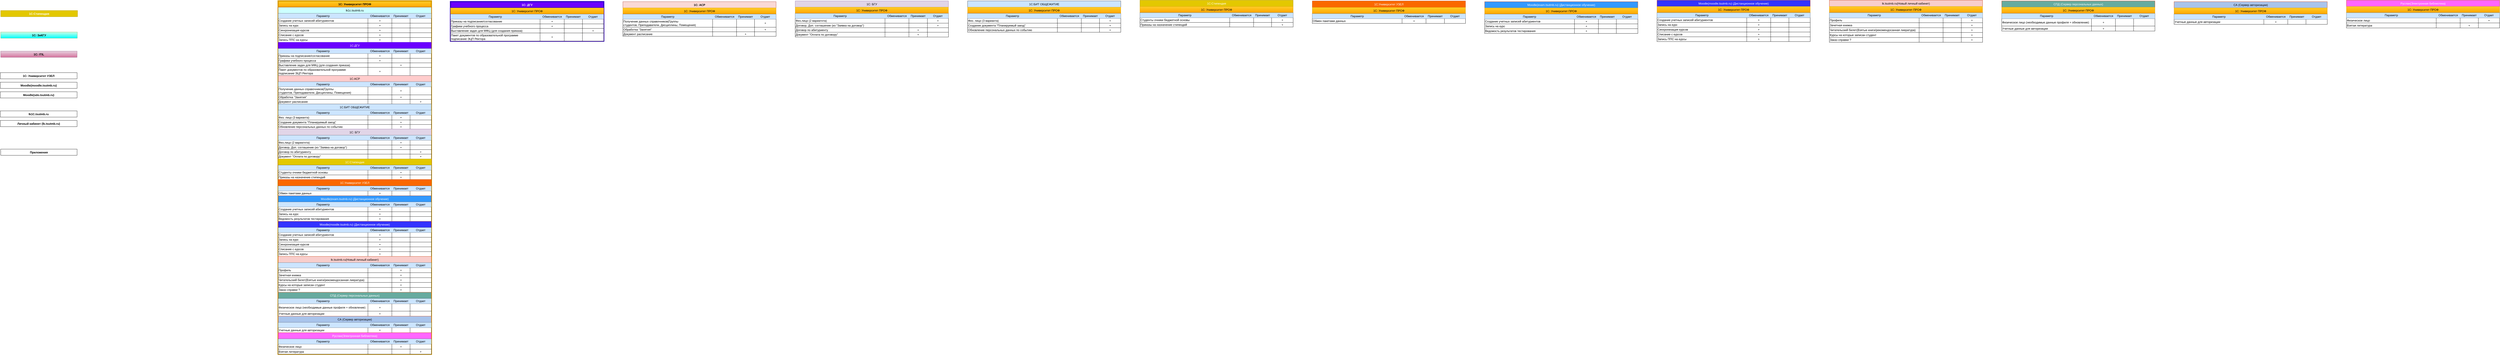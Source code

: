 <mxfile version="13.10.3" type="github" pages="2">
  <diagram id="dlPyGVZWOMXmCcsLipJ7" name="Page-1">
    <mxGraphModel dx="1422" dy="794" grid="1" gridSize="10" guides="1" tooltips="1" connect="1" arrows="1" fold="1" page="1" pageScale="1" pageWidth="827" pageHeight="1169" math="0" shadow="0">
      <root>
        <mxCell id="0" />
        <mxCell id="1" parent="0" />
        <mxCell id="0HeMoX-j_anCmpWmwLnt-1" value="1C: Университет ПРОФ" style="swimlane;fontStyle=1;align=center;verticalAlign=top;childLayout=stackLayout;horizontal=1;startSize=26;horizontalStack=0;resizeParent=1;resizeParentMax=0;resizeLast=0;collapsible=1;marginBottom=0;fillColor=#ffcd28;strokeColor=#d79b00;gradientColor=#ffa500;swimlaneFillColor=#ffffff;strokeWidth=5;" parent="1" vertex="1">
          <mxGeometry x="1240" y="80" width="640" height="1478" as="geometry">
            <mxRectangle x="1280" y="94" width="320" height="26" as="alternateBounds" />
          </mxGeometry>
        </mxCell>
        <mxCell id="2FywVlb6JlM4MThU8QYy-1033" value="lk1c.tsutmb.ru" style="swimlane;fontStyle=0;childLayout=stackLayout;horizontal=1;startSize=26;horizontalStack=0;resizeParent=1;resizeParentMax=0;resizeLast=0;collapsible=1;marginBottom=0;strokeColor=#C73500;fillColor=#CCFFFF;" vertex="1" parent="0HeMoX-j_anCmpWmwLnt-1">
          <mxGeometry y="26" width="640" height="147" as="geometry">
            <mxRectangle y="775" width="620" height="28" as="alternateBounds" />
          </mxGeometry>
        </mxCell>
        <mxCell id="2FywVlb6JlM4MThU8QYy-1034" value="" style="shape=table;html=1;whiteSpace=wrap;startSize=0;container=1;collapsible=0;childLayout=tableLayout;strokeColor=#000000;fillColor=#ffffff;gradientColor=none;" vertex="1" parent="2FywVlb6JlM4MThU8QYy-1033">
          <mxGeometry y="26" width="640" height="121" as="geometry" />
        </mxCell>
        <mxCell id="2FywVlb6JlM4MThU8QYy-1035" style="shape=partialRectangle;html=1;whiteSpace=wrap;collapsible=0;dropTarget=0;pointerEvents=0;fillColor=none;top=0;left=0;bottom=0;right=0;points=[[0,0.5],[1,0.5]];portConstraint=eastwest;" vertex="1" parent="2FywVlb6JlM4MThU8QYy-1034">
          <mxGeometry width="640" height="21" as="geometry" />
        </mxCell>
        <mxCell id="2FywVlb6JlM4MThU8QYy-1036" value="&lt;span style=&quot;text-align: left;&quot;&gt;Параметр&lt;/span&gt;" style="shape=partialRectangle;html=1;whiteSpace=wrap;connectable=0;top=0;left=0;bottom=0;right=0;overflow=hidden;labelBackgroundColor=none;fillColor=#CCE5FF;" vertex="1" parent="2FywVlb6JlM4MThU8QYy-1035">
          <mxGeometry width="375" height="21" as="geometry" />
        </mxCell>
        <mxCell id="2FywVlb6JlM4MThU8QYy-1037" value="Обменивается" style="shape=partialRectangle;connectable=0;top=0;left=0;bottom=0;right=0;overflow=hidden;html=1;whiteSpace=wrap;labelBackgroundColor=none;fillColor=#CCE5FF;" vertex="1" parent="2FywVlb6JlM4MThU8QYy-1035">
          <mxGeometry x="375" width="100" height="21" as="geometry" />
        </mxCell>
        <mxCell id="2FywVlb6JlM4MThU8QYy-1038" value="Принимает" style="shape=partialRectangle;html=1;whiteSpace=wrap;connectable=0;top=0;left=0;bottom=0;right=0;overflow=hidden;fillColor=#CCE5FF;" vertex="1" parent="2FywVlb6JlM4MThU8QYy-1035">
          <mxGeometry x="475" width="76" height="21" as="geometry" />
        </mxCell>
        <mxCell id="2FywVlb6JlM4MThU8QYy-1039" value="Отдает" style="shape=partialRectangle;html=1;whiteSpace=wrap;connectable=0;top=0;left=0;bottom=0;right=0;overflow=hidden;fillColor=#CCE5FF;" vertex="1" parent="2FywVlb6JlM4MThU8QYy-1035">
          <mxGeometry x="551" width="89" height="21" as="geometry" />
        </mxCell>
        <mxCell id="2FywVlb6JlM4MThU8QYy-1040" style="shape=partialRectangle;html=1;whiteSpace=wrap;collapsible=0;dropTarget=0;pointerEvents=0;fillColor=none;top=0;left=0;bottom=0;right=0;points=[[0,0.5],[1,0.5]];portConstraint=eastwest;" vertex="1" parent="2FywVlb6JlM4MThU8QYy-1034">
          <mxGeometry y="21" width="640" height="20" as="geometry" />
        </mxCell>
        <mxCell id="2FywVlb6JlM4MThU8QYy-1041" value="Создание учетных записей абитуриентов" style="shape=partialRectangle;html=1;whiteSpace=wrap;connectable=0;top=0;left=0;bottom=0;right=0;overflow=hidden;fillColor=none;align=left;" vertex="1" parent="2FywVlb6JlM4MThU8QYy-1040">
          <mxGeometry width="375" height="20" as="geometry" />
        </mxCell>
        <mxCell id="2FywVlb6JlM4MThU8QYy-1042" value="+" style="shape=partialRectangle;html=1;whiteSpace=wrap;connectable=0;top=0;left=0;bottom=0;right=0;overflow=hidden;fillColor=none;" vertex="1" parent="2FywVlb6JlM4MThU8QYy-1040">
          <mxGeometry x="375" width="100" height="20" as="geometry" />
        </mxCell>
        <mxCell id="2FywVlb6JlM4MThU8QYy-1043" style="shape=partialRectangle;html=1;whiteSpace=wrap;connectable=0;top=0;left=0;bottom=0;right=0;overflow=hidden;fillColor=none;" vertex="1" parent="2FywVlb6JlM4MThU8QYy-1040">
          <mxGeometry x="475" width="76" height="20" as="geometry" />
        </mxCell>
        <mxCell id="2FywVlb6JlM4MThU8QYy-1044" style="shape=partialRectangle;html=1;whiteSpace=wrap;connectable=0;top=0;left=0;bottom=0;right=0;overflow=hidden;fillColor=none;" vertex="1" parent="2FywVlb6JlM4MThU8QYy-1040">
          <mxGeometry x="551" width="89" height="20" as="geometry" />
        </mxCell>
        <mxCell id="2FywVlb6JlM4MThU8QYy-1045" style="shape=partialRectangle;html=1;whiteSpace=wrap;collapsible=0;dropTarget=0;pointerEvents=0;fillColor=none;top=0;left=0;bottom=0;right=0;points=[[0,0.5],[1,0.5]];portConstraint=eastwest;" vertex="1" parent="2FywVlb6JlM4MThU8QYy-1034">
          <mxGeometry y="41" width="640" height="20" as="geometry" />
        </mxCell>
        <mxCell id="2FywVlb6JlM4MThU8QYy-1046" value="Запись на курс" style="shape=partialRectangle;html=1;whiteSpace=wrap;connectable=0;top=0;left=0;bottom=0;right=0;overflow=hidden;fillColor=none;align=left;" vertex="1" parent="2FywVlb6JlM4MThU8QYy-1045">
          <mxGeometry width="375" height="20" as="geometry" />
        </mxCell>
        <mxCell id="2FywVlb6JlM4MThU8QYy-1047" value="+" style="shape=partialRectangle;html=1;whiteSpace=wrap;connectable=0;top=0;left=0;bottom=0;right=0;overflow=hidden;fillColor=none;" vertex="1" parent="2FywVlb6JlM4MThU8QYy-1045">
          <mxGeometry x="375" width="100" height="20" as="geometry" />
        </mxCell>
        <mxCell id="2FywVlb6JlM4MThU8QYy-1048" style="shape=partialRectangle;html=1;whiteSpace=wrap;connectable=0;top=0;left=0;bottom=0;right=0;overflow=hidden;fillColor=none;" vertex="1" parent="2FywVlb6JlM4MThU8QYy-1045">
          <mxGeometry x="475" width="76" height="20" as="geometry" />
        </mxCell>
        <mxCell id="2FywVlb6JlM4MThU8QYy-1049" style="shape=partialRectangle;html=1;whiteSpace=wrap;connectable=0;top=0;left=0;bottom=0;right=0;overflow=hidden;fillColor=none;" vertex="1" parent="2FywVlb6JlM4MThU8QYy-1045">
          <mxGeometry x="551" width="89" height="20" as="geometry" />
        </mxCell>
        <mxCell id="2FywVlb6JlM4MThU8QYy-1050" value="" style="shape=partialRectangle;html=1;whiteSpace=wrap;collapsible=0;dropTarget=0;pointerEvents=0;fillColor=none;top=0;left=0;bottom=0;right=0;points=[[0,0.5],[1,0.5]];portConstraint=eastwest;" vertex="1" parent="2FywVlb6JlM4MThU8QYy-1034">
          <mxGeometry y="61" width="640" height="20" as="geometry" />
        </mxCell>
        <mxCell id="2FywVlb6JlM4MThU8QYy-1051" value="Синхронизация курсов" style="shape=partialRectangle;html=1;whiteSpace=wrap;connectable=0;top=0;left=0;bottom=0;right=0;overflow=hidden;fillColor=none;align=left;" vertex="1" parent="2FywVlb6JlM4MThU8QYy-1050">
          <mxGeometry width="375" height="20" as="geometry" />
        </mxCell>
        <mxCell id="2FywVlb6JlM4MThU8QYy-1052" value="+" style="shape=partialRectangle;html=1;whiteSpace=wrap;connectable=0;top=0;left=0;bottom=0;right=0;overflow=hidden;fillColor=none;" vertex="1" parent="2FywVlb6JlM4MThU8QYy-1050">
          <mxGeometry x="375" width="100" height="20" as="geometry" />
        </mxCell>
        <mxCell id="2FywVlb6JlM4MThU8QYy-1053" value="" style="shape=partialRectangle;html=1;whiteSpace=wrap;connectable=0;top=0;left=0;bottom=0;right=0;overflow=hidden;fillColor=none;" vertex="1" parent="2FywVlb6JlM4MThU8QYy-1050">
          <mxGeometry x="475" width="76" height="20" as="geometry" />
        </mxCell>
        <mxCell id="2FywVlb6JlM4MThU8QYy-1054" style="shape=partialRectangle;html=1;whiteSpace=wrap;connectable=0;top=0;left=0;bottom=0;right=0;overflow=hidden;fillColor=none;" vertex="1" parent="2FywVlb6JlM4MThU8QYy-1050">
          <mxGeometry x="551" width="89" height="20" as="geometry" />
        </mxCell>
        <mxCell id="2FywVlb6JlM4MThU8QYy-1055" style="shape=partialRectangle;html=1;whiteSpace=wrap;collapsible=0;dropTarget=0;pointerEvents=0;fillColor=none;top=0;left=0;bottom=0;right=0;points=[[0,0.5],[1,0.5]];portConstraint=eastwest;" vertex="1" parent="2FywVlb6JlM4MThU8QYy-1034">
          <mxGeometry y="81" width="640" height="20" as="geometry" />
        </mxCell>
        <mxCell id="2FywVlb6JlM4MThU8QYy-1056" value="Списание с курсов" style="shape=partialRectangle;html=1;whiteSpace=wrap;connectable=0;top=0;left=0;bottom=0;right=0;overflow=hidden;fillColor=none;align=left;" vertex="1" parent="2FywVlb6JlM4MThU8QYy-1055">
          <mxGeometry width="375" height="20" as="geometry" />
        </mxCell>
        <mxCell id="2FywVlb6JlM4MThU8QYy-1057" value="+" style="shape=partialRectangle;html=1;whiteSpace=wrap;connectable=0;top=0;left=0;bottom=0;right=0;overflow=hidden;fillColor=none;" vertex="1" parent="2FywVlb6JlM4MThU8QYy-1055">
          <mxGeometry x="375" width="100" height="20" as="geometry" />
        </mxCell>
        <mxCell id="2FywVlb6JlM4MThU8QYy-1058" style="shape=partialRectangle;html=1;whiteSpace=wrap;connectable=0;top=0;left=0;bottom=0;right=0;overflow=hidden;fillColor=none;" vertex="1" parent="2FywVlb6JlM4MThU8QYy-1055">
          <mxGeometry x="475" width="76" height="20" as="geometry" />
        </mxCell>
        <mxCell id="2FywVlb6JlM4MThU8QYy-1059" style="shape=partialRectangle;html=1;whiteSpace=wrap;connectable=0;top=0;left=0;bottom=0;right=0;overflow=hidden;fillColor=none;" vertex="1" parent="2FywVlb6JlM4MThU8QYy-1055">
          <mxGeometry x="551" width="89" height="20" as="geometry" />
        </mxCell>
        <mxCell id="2FywVlb6JlM4MThU8QYy-1060" style="shape=partialRectangle;html=1;whiteSpace=wrap;collapsible=0;dropTarget=0;pointerEvents=0;fillColor=none;top=0;left=0;bottom=0;right=0;points=[[0,0.5],[1,0.5]];portConstraint=eastwest;" vertex="1" parent="2FywVlb6JlM4MThU8QYy-1034">
          <mxGeometry y="101" width="640" height="20" as="geometry" />
        </mxCell>
        <mxCell id="2FywVlb6JlM4MThU8QYy-1061" value="Запись ППС на курсы" style="shape=partialRectangle;html=1;whiteSpace=wrap;connectable=0;top=0;left=0;bottom=0;right=0;overflow=hidden;fillColor=none;align=left;" vertex="1" parent="2FywVlb6JlM4MThU8QYy-1060">
          <mxGeometry width="375" height="20" as="geometry" />
        </mxCell>
        <mxCell id="2FywVlb6JlM4MThU8QYy-1062" value="+" style="shape=partialRectangle;html=1;whiteSpace=wrap;connectable=0;top=0;left=0;bottom=0;right=0;overflow=hidden;fillColor=none;" vertex="1" parent="2FywVlb6JlM4MThU8QYy-1060">
          <mxGeometry x="375" width="100" height="20" as="geometry" />
        </mxCell>
        <mxCell id="2FywVlb6JlM4MThU8QYy-1063" style="shape=partialRectangle;html=1;whiteSpace=wrap;connectable=0;top=0;left=0;bottom=0;right=0;overflow=hidden;fillColor=none;" vertex="1" parent="2FywVlb6JlM4MThU8QYy-1060">
          <mxGeometry x="475" width="76" height="20" as="geometry" />
        </mxCell>
        <mxCell id="2FywVlb6JlM4MThU8QYy-1064" style="shape=partialRectangle;html=1;whiteSpace=wrap;connectable=0;top=0;left=0;bottom=0;right=0;overflow=hidden;fillColor=none;" vertex="1" parent="2FywVlb6JlM4MThU8QYy-1060">
          <mxGeometry x="551" width="89" height="20" as="geometry" />
        </mxCell>
        <mxCell id="0HeMoX-j_anCmpWmwLnt-2" value="1С:ДГУ" style="swimlane;fontStyle=0;childLayout=stackLayout;horizontal=1;startSize=26;fillColor=#6a00ff;horizontalStack=0;resizeParent=1;resizeParentMax=0;resizeLast=0;collapsible=1;marginBottom=0;strokeColor=#3700CC;fontColor=#ffffff;" parent="0HeMoX-j_anCmpWmwLnt-1" vertex="1">
          <mxGeometry y="173" width="640" height="139" as="geometry">
            <mxRectangle y="26" width="620" height="26" as="alternateBounds" />
          </mxGeometry>
        </mxCell>
        <mxCell id="PZvCO6a1VpHn2Lh14JD8-23" value="" style="shape=table;html=1;whiteSpace=wrap;startSize=0;container=1;collapsible=0;childLayout=tableLayout;strokeColor=#000000;fillColor=#ffffff;gradientColor=none;" parent="0HeMoX-j_anCmpWmwLnt-2" vertex="1">
          <mxGeometry y="26" width="640" height="113" as="geometry" />
        </mxCell>
        <mxCell id="PZvCO6a1VpHn2Lh14JD8-24" style="shape=partialRectangle;html=1;whiteSpace=wrap;collapsible=0;dropTarget=0;pointerEvents=0;fillColor=none;top=0;left=0;bottom=0;right=0;points=[[0,0.5],[1,0.5]];portConstraint=eastwest;" parent="PZvCO6a1VpHn2Lh14JD8-23" vertex="1">
          <mxGeometry width="640" height="21" as="geometry" />
        </mxCell>
        <mxCell id="PZvCO6a1VpHn2Lh14JD8-25" value="&lt;span style=&quot;text-align: left;&quot;&gt;Параметр&lt;/span&gt;" style="shape=partialRectangle;html=1;whiteSpace=wrap;connectable=0;top=0;left=0;bottom=0;right=0;overflow=hidden;labelBackgroundColor=none;fillColor=#CCE5FF;" parent="PZvCO6a1VpHn2Lh14JD8-24" vertex="1">
          <mxGeometry width="375" height="21" as="geometry" />
        </mxCell>
        <mxCell id="PZvCO6a1VpHn2Lh14JD8-26" value="Обменивается" style="shape=partialRectangle;connectable=0;top=0;left=0;bottom=0;right=0;overflow=hidden;html=1;whiteSpace=wrap;labelBackgroundColor=none;fillColor=#CCE5FF;" parent="PZvCO6a1VpHn2Lh14JD8-24" vertex="1">
          <mxGeometry x="375" width="100" height="21" as="geometry" />
        </mxCell>
        <mxCell id="PZvCO6a1VpHn2Lh14JD8-27" value="Принимает" style="shape=partialRectangle;html=1;whiteSpace=wrap;connectable=0;top=0;left=0;bottom=0;right=0;overflow=hidden;fillColor=#CCE5FF;" parent="PZvCO6a1VpHn2Lh14JD8-24" vertex="1">
          <mxGeometry x="475" width="76" height="21" as="geometry" />
        </mxCell>
        <mxCell id="PZvCO6a1VpHn2Lh14JD8-28" value="Отдает" style="shape=partialRectangle;html=1;whiteSpace=wrap;connectable=0;top=0;left=0;bottom=0;right=0;overflow=hidden;fillColor=#CCE5FF;" parent="PZvCO6a1VpHn2Lh14JD8-24" vertex="1">
          <mxGeometry x="551" width="89" height="21" as="geometry" />
        </mxCell>
        <mxCell id="PZvCO6a1VpHn2Lh14JD8-29" value="" style="shape=partialRectangle;html=1;whiteSpace=wrap;collapsible=0;dropTarget=0;pointerEvents=0;fillColor=none;top=0;left=0;bottom=0;right=0;points=[[0,0.5],[1,0.5]];portConstraint=eastwest;" parent="PZvCO6a1VpHn2Lh14JD8-23" vertex="1">
          <mxGeometry y="21" width="640" height="20" as="geometry" />
        </mxCell>
        <mxCell id="PZvCO6a1VpHn2Lh14JD8-30" value="Приказы на подписание/согласование" style="shape=partialRectangle;html=1;whiteSpace=wrap;connectable=0;top=0;left=0;bottom=0;right=0;overflow=hidden;fillColor=none;align=left;" parent="PZvCO6a1VpHn2Lh14JD8-29" vertex="1">
          <mxGeometry width="375" height="20" as="geometry" />
        </mxCell>
        <mxCell id="PZvCO6a1VpHn2Lh14JD8-31" value="+" style="shape=partialRectangle;html=1;whiteSpace=wrap;connectable=0;top=0;left=0;bottom=0;right=0;overflow=hidden;fillColor=none;" parent="PZvCO6a1VpHn2Lh14JD8-29" vertex="1">
          <mxGeometry x="375" width="100" height="20" as="geometry" />
        </mxCell>
        <mxCell id="PZvCO6a1VpHn2Lh14JD8-32" value="" style="shape=partialRectangle;html=1;whiteSpace=wrap;connectable=0;top=0;left=0;bottom=0;right=0;overflow=hidden;fillColor=none;" parent="PZvCO6a1VpHn2Lh14JD8-29" vertex="1">
          <mxGeometry x="475" width="76" height="20" as="geometry" />
        </mxCell>
        <mxCell id="PZvCO6a1VpHn2Lh14JD8-33" style="shape=partialRectangle;html=1;whiteSpace=wrap;connectable=0;top=0;left=0;bottom=0;right=0;overflow=hidden;fillColor=none;" parent="PZvCO6a1VpHn2Lh14JD8-29" vertex="1">
          <mxGeometry x="551" width="89" height="20" as="geometry" />
        </mxCell>
        <mxCell id="PZvCO6a1VpHn2Lh14JD8-34" value="" style="shape=partialRectangle;html=1;whiteSpace=wrap;collapsible=0;dropTarget=0;pointerEvents=0;fillColor=none;top=0;left=0;bottom=0;right=0;points=[[0,0.5],[1,0.5]];portConstraint=eastwest;" parent="PZvCO6a1VpHn2Lh14JD8-23" vertex="1">
          <mxGeometry y="41" width="640" height="19" as="geometry" />
        </mxCell>
        <mxCell id="PZvCO6a1VpHn2Lh14JD8-35" value="Графики учебного процесса" style="shape=partialRectangle;html=1;whiteSpace=wrap;connectable=0;fillColor=none;top=0;left=0;bottom=0;right=0;overflow=hidden;align=left;" parent="PZvCO6a1VpHn2Lh14JD8-34" vertex="1">
          <mxGeometry width="375" height="19" as="geometry" />
        </mxCell>
        <mxCell id="PZvCO6a1VpHn2Lh14JD8-36" value="+" style="shape=partialRectangle;html=1;whiteSpace=wrap;connectable=0;fillColor=none;top=0;left=0;bottom=0;right=0;overflow=hidden;" parent="PZvCO6a1VpHn2Lh14JD8-34" vertex="1">
          <mxGeometry x="375" width="100" height="19" as="geometry" />
        </mxCell>
        <mxCell id="PZvCO6a1VpHn2Lh14JD8-37" value="" style="shape=partialRectangle;html=1;whiteSpace=wrap;connectable=0;fillColor=none;top=0;left=0;bottom=0;right=0;overflow=hidden;" parent="PZvCO6a1VpHn2Lh14JD8-34" vertex="1">
          <mxGeometry x="475" width="76" height="19" as="geometry" />
        </mxCell>
        <mxCell id="PZvCO6a1VpHn2Lh14JD8-38" style="shape=partialRectangle;html=1;whiteSpace=wrap;connectable=0;fillColor=none;top=0;left=0;bottom=0;right=0;overflow=hidden;" parent="PZvCO6a1VpHn2Lh14JD8-34" vertex="1">
          <mxGeometry x="551" width="89" height="19" as="geometry" />
        </mxCell>
        <mxCell id="PZvCO6a1VpHn2Lh14JD8-64" style="shape=partialRectangle;html=1;whiteSpace=wrap;collapsible=0;dropTarget=0;pointerEvents=0;fillColor=none;top=0;left=0;bottom=0;right=0;points=[[0,0.5],[1,0.5]];portConstraint=eastwest;" parent="PZvCO6a1VpHn2Lh14JD8-23" vertex="1">
          <mxGeometry y="60" width="640" height="19" as="geometry" />
        </mxCell>
        <mxCell id="PZvCO6a1VpHn2Lh14JD8-65" value="Выставление задач для МФЦ (для создания приказа)" style="shape=partialRectangle;html=1;whiteSpace=wrap;connectable=0;fillColor=none;top=0;left=0;bottom=0;right=0;overflow=hidden;align=left;" parent="PZvCO6a1VpHn2Lh14JD8-64" vertex="1">
          <mxGeometry width="375" height="19" as="geometry" />
        </mxCell>
        <mxCell id="PZvCO6a1VpHn2Lh14JD8-66" style="shape=partialRectangle;html=1;whiteSpace=wrap;connectable=0;fillColor=none;top=0;left=0;bottom=0;right=0;overflow=hidden;" parent="PZvCO6a1VpHn2Lh14JD8-64" vertex="1">
          <mxGeometry x="375" width="100" height="19" as="geometry" />
        </mxCell>
        <mxCell id="PZvCO6a1VpHn2Lh14JD8-67" value="+" style="shape=partialRectangle;html=1;whiteSpace=wrap;connectable=0;fillColor=none;top=0;left=0;bottom=0;right=0;overflow=hidden;" parent="PZvCO6a1VpHn2Lh14JD8-64" vertex="1">
          <mxGeometry x="475" width="76" height="19" as="geometry" />
        </mxCell>
        <mxCell id="PZvCO6a1VpHn2Lh14JD8-68" style="shape=partialRectangle;html=1;whiteSpace=wrap;connectable=0;fillColor=none;top=0;left=0;bottom=0;right=0;overflow=hidden;" parent="PZvCO6a1VpHn2Lh14JD8-64" vertex="1">
          <mxGeometry x="551" width="89" height="19" as="geometry" />
        </mxCell>
        <mxCell id="PZvCO6a1VpHn2Lh14JD8-39" value="" style="shape=partialRectangle;html=1;whiteSpace=wrap;collapsible=0;dropTarget=0;pointerEvents=0;fillColor=none;top=0;left=0;bottom=0;right=0;points=[[0,0.5],[1,0.5]];portConstraint=eastwest;" parent="PZvCO6a1VpHn2Lh14JD8-23" vertex="1">
          <mxGeometry y="79" width="640" height="34" as="geometry" />
        </mxCell>
        <mxCell id="PZvCO6a1VpHn2Lh14JD8-40" value="Пакет документов по образовательной программе&lt;br&gt;подписание ЭЦП Ректора" style="shape=partialRectangle;html=1;whiteSpace=wrap;connectable=0;fillColor=none;top=0;left=0;bottom=0;right=0;overflow=hidden;align=left;" parent="PZvCO6a1VpHn2Lh14JD8-39" vertex="1">
          <mxGeometry width="375" height="34" as="geometry" />
        </mxCell>
        <mxCell id="PZvCO6a1VpHn2Lh14JD8-41" value="+" style="shape=partialRectangle;html=1;whiteSpace=wrap;connectable=0;fillColor=none;top=0;left=0;bottom=0;right=0;overflow=hidden;" parent="PZvCO6a1VpHn2Lh14JD8-39" vertex="1">
          <mxGeometry x="375" width="100" height="34" as="geometry" />
        </mxCell>
        <mxCell id="PZvCO6a1VpHn2Lh14JD8-42" value="" style="shape=partialRectangle;html=1;whiteSpace=wrap;connectable=0;fillColor=none;top=0;left=0;bottom=0;right=0;overflow=hidden;" parent="PZvCO6a1VpHn2Lh14JD8-39" vertex="1">
          <mxGeometry x="475" width="76" height="34" as="geometry" />
        </mxCell>
        <mxCell id="PZvCO6a1VpHn2Lh14JD8-43" style="shape=partialRectangle;html=1;whiteSpace=wrap;connectable=0;fillColor=none;top=0;left=0;bottom=0;right=0;overflow=hidden;" parent="PZvCO6a1VpHn2Lh14JD8-39" vertex="1">
          <mxGeometry x="551" width="89" height="34" as="geometry" />
        </mxCell>
        <mxCell id="0HeMoX-j_anCmpWmwLnt-6" value="1С:АСР" style="swimlane;fontStyle=0;childLayout=stackLayout;horizontal=1;startSize=26;fillColor=#ffcccc;horizontalStack=0;resizeParent=1;resizeParentMax=0;resizeLast=0;collapsible=1;marginBottom=0;strokeColor=#36393d;" parent="0HeMoX-j_anCmpWmwLnt-1" vertex="1">
          <mxGeometry y="312" width="640" height="119" as="geometry">
            <mxRectangle y="165" width="620" height="26" as="alternateBounds" />
          </mxGeometry>
        </mxCell>
        <mxCell id="PZvCO6a1VpHn2Lh14JD8-95" value="" style="shape=table;html=1;whiteSpace=wrap;startSize=0;container=1;collapsible=0;childLayout=tableLayout;strokeColor=#000000;fillColor=#ffffff;gradientColor=none;" parent="0HeMoX-j_anCmpWmwLnt-6" vertex="1">
          <mxGeometry y="26" width="640" height="93" as="geometry" />
        </mxCell>
        <mxCell id="PZvCO6a1VpHn2Lh14JD8-96" style="shape=partialRectangle;html=1;whiteSpace=wrap;collapsible=0;dropTarget=0;pointerEvents=0;fillColor=none;top=0;left=0;bottom=0;right=0;points=[[0,0.5],[1,0.5]];portConstraint=eastwest;" parent="PZvCO6a1VpHn2Lh14JD8-95" vertex="1">
          <mxGeometry width="640" height="21" as="geometry" />
        </mxCell>
        <mxCell id="PZvCO6a1VpHn2Lh14JD8-97" value="&lt;span style=&quot;text-align: left;&quot;&gt;Параметр&lt;/span&gt;" style="shape=partialRectangle;html=1;whiteSpace=wrap;connectable=0;top=0;left=0;bottom=0;right=0;overflow=hidden;labelBackgroundColor=none;fillColor=#CCE5FF;" parent="PZvCO6a1VpHn2Lh14JD8-96" vertex="1">
          <mxGeometry width="375" height="21" as="geometry" />
        </mxCell>
        <mxCell id="PZvCO6a1VpHn2Lh14JD8-98" value="Обменивается" style="shape=partialRectangle;connectable=0;top=0;left=0;bottom=0;right=0;overflow=hidden;html=1;whiteSpace=wrap;labelBackgroundColor=none;fillColor=#CCE5FF;" parent="PZvCO6a1VpHn2Lh14JD8-96" vertex="1">
          <mxGeometry x="375" width="100" height="21" as="geometry" />
        </mxCell>
        <mxCell id="PZvCO6a1VpHn2Lh14JD8-99" value="Принимает" style="shape=partialRectangle;html=1;whiteSpace=wrap;connectable=0;top=0;left=0;bottom=0;right=0;overflow=hidden;fillColor=#CCE5FF;" parent="PZvCO6a1VpHn2Lh14JD8-96" vertex="1">
          <mxGeometry x="475" width="76" height="21" as="geometry" />
        </mxCell>
        <mxCell id="PZvCO6a1VpHn2Lh14JD8-100" value="Отдает" style="shape=partialRectangle;html=1;whiteSpace=wrap;connectable=0;top=0;left=0;bottom=0;right=0;overflow=hidden;fillColor=#CCE5FF;" parent="PZvCO6a1VpHn2Lh14JD8-96" vertex="1">
          <mxGeometry x="551" width="89" height="21" as="geometry" />
        </mxCell>
        <mxCell id="PZvCO6a1VpHn2Lh14JD8-101" value="" style="shape=partialRectangle;html=1;whiteSpace=wrap;collapsible=0;dropTarget=0;pointerEvents=0;fillColor=none;top=0;left=0;bottom=0;right=0;points=[[0,0.5],[1,0.5]];portConstraint=eastwest;" parent="PZvCO6a1VpHn2Lh14JD8-95" vertex="1">
          <mxGeometry y="21" width="640" height="34" as="geometry" />
        </mxCell>
        <mxCell id="PZvCO6a1VpHn2Lh14JD8-102" value="Получение данных справочников(Группы студентов,&amp;nbsp;Преподаватели,&amp;nbsp;Дисциплины, Помещения)" style="shape=partialRectangle;html=1;whiteSpace=wrap;connectable=0;top=0;left=0;bottom=0;right=0;overflow=hidden;fillColor=none;align=left;" parent="PZvCO6a1VpHn2Lh14JD8-101" vertex="1">
          <mxGeometry width="375" height="34" as="geometry" />
        </mxCell>
        <mxCell id="PZvCO6a1VpHn2Lh14JD8-103" value="" style="shape=partialRectangle;html=1;whiteSpace=wrap;connectable=0;top=0;left=0;bottom=0;right=0;overflow=hidden;fillColor=none;" parent="PZvCO6a1VpHn2Lh14JD8-101" vertex="1">
          <mxGeometry x="375" width="100" height="34" as="geometry" />
        </mxCell>
        <mxCell id="PZvCO6a1VpHn2Lh14JD8-104" value="+" style="shape=partialRectangle;html=1;whiteSpace=wrap;connectable=0;top=0;left=0;bottom=0;right=0;overflow=hidden;fillColor=none;" parent="PZvCO6a1VpHn2Lh14JD8-101" vertex="1">
          <mxGeometry x="475" width="76" height="34" as="geometry" />
        </mxCell>
        <mxCell id="PZvCO6a1VpHn2Lh14JD8-105" style="shape=partialRectangle;html=1;whiteSpace=wrap;connectable=0;top=0;left=0;bottom=0;right=0;overflow=hidden;fillColor=none;" parent="PZvCO6a1VpHn2Lh14JD8-101" vertex="1">
          <mxGeometry x="551" width="89" height="34" as="geometry" />
        </mxCell>
        <mxCell id="PZvCO6a1VpHn2Lh14JD8-106" value="" style="shape=partialRectangle;html=1;whiteSpace=wrap;collapsible=0;dropTarget=0;pointerEvents=0;fillColor=none;top=0;left=0;bottom=0;right=0;points=[[0,0.5],[1,0.5]];portConstraint=eastwest;" parent="PZvCO6a1VpHn2Lh14JD8-95" vertex="1">
          <mxGeometry y="55" width="640" height="19" as="geometry" />
        </mxCell>
        <mxCell id="PZvCO6a1VpHn2Lh14JD8-107" value="Обработка &quot;Занятия&quot;" style="shape=partialRectangle;html=1;whiteSpace=wrap;connectable=0;fillColor=none;top=0;left=0;bottom=0;right=0;overflow=hidden;align=left;" parent="PZvCO6a1VpHn2Lh14JD8-106" vertex="1">
          <mxGeometry width="375" height="19" as="geometry" />
        </mxCell>
        <mxCell id="PZvCO6a1VpHn2Lh14JD8-108" value="" style="shape=partialRectangle;html=1;whiteSpace=wrap;connectable=0;fillColor=none;top=0;left=0;bottom=0;right=0;overflow=hidden;" parent="PZvCO6a1VpHn2Lh14JD8-106" vertex="1">
          <mxGeometry x="375" width="100" height="19" as="geometry" />
        </mxCell>
        <mxCell id="PZvCO6a1VpHn2Lh14JD8-109" value="+" style="shape=partialRectangle;html=1;whiteSpace=wrap;connectable=0;fillColor=none;top=0;left=0;bottom=0;right=0;overflow=hidden;" parent="PZvCO6a1VpHn2Lh14JD8-106" vertex="1">
          <mxGeometry x="475" width="76" height="19" as="geometry" />
        </mxCell>
        <mxCell id="PZvCO6a1VpHn2Lh14JD8-110" style="shape=partialRectangle;html=1;whiteSpace=wrap;connectable=0;fillColor=none;top=0;left=0;bottom=0;right=0;overflow=hidden;" parent="PZvCO6a1VpHn2Lh14JD8-106" vertex="1">
          <mxGeometry x="551" width="89" height="19" as="geometry" />
        </mxCell>
        <mxCell id="PZvCO6a1VpHn2Lh14JD8-111" style="shape=partialRectangle;html=1;whiteSpace=wrap;collapsible=0;dropTarget=0;pointerEvents=0;fillColor=none;top=0;left=0;bottom=0;right=0;points=[[0,0.5],[1,0.5]];portConstraint=eastwest;" parent="PZvCO6a1VpHn2Lh14JD8-95" vertex="1">
          <mxGeometry y="74" width="640" height="19" as="geometry" />
        </mxCell>
        <mxCell id="PZvCO6a1VpHn2Lh14JD8-112" value="Документ расписание" style="shape=partialRectangle;html=1;whiteSpace=wrap;connectable=0;fillColor=none;top=0;left=0;bottom=0;right=0;overflow=hidden;align=left;" parent="PZvCO6a1VpHn2Lh14JD8-111" vertex="1">
          <mxGeometry width="375" height="19" as="geometry" />
        </mxCell>
        <mxCell id="PZvCO6a1VpHn2Lh14JD8-113" style="shape=partialRectangle;html=1;whiteSpace=wrap;connectable=0;fillColor=none;top=0;left=0;bottom=0;right=0;overflow=hidden;" parent="PZvCO6a1VpHn2Lh14JD8-111" vertex="1">
          <mxGeometry x="375" width="100" height="19" as="geometry" />
        </mxCell>
        <mxCell id="PZvCO6a1VpHn2Lh14JD8-114" value="" style="shape=partialRectangle;html=1;whiteSpace=wrap;connectable=0;fillColor=none;top=0;left=0;bottom=0;right=0;overflow=hidden;" parent="PZvCO6a1VpHn2Lh14JD8-111" vertex="1">
          <mxGeometry x="475" width="76" height="19" as="geometry" />
        </mxCell>
        <mxCell id="PZvCO6a1VpHn2Lh14JD8-115" value="+" style="shape=partialRectangle;html=1;whiteSpace=wrap;connectable=0;fillColor=none;top=0;left=0;bottom=0;right=0;overflow=hidden;" parent="PZvCO6a1VpHn2Lh14JD8-111" vertex="1">
          <mxGeometry x="551" width="89" height="19" as="geometry" />
        </mxCell>
        <mxCell id="0HeMoX-j_anCmpWmwLnt-4" value="1С:БИТ ОБЩЕЖИТИЕ" style="swimlane;fontStyle=0;childLayout=stackLayout;horizontal=1;startSize=26;fillColor=#cce5ff;horizontalStack=0;resizeParent=1;resizeParentMax=0;resizeLast=0;collapsible=1;marginBottom=0;strokeColor=#36393d;" parent="0HeMoX-j_anCmpWmwLnt-1" vertex="1">
          <mxGeometry y="431" width="640" height="105" as="geometry">
            <mxRectangle y="284" width="620" height="26" as="alternateBounds" />
          </mxGeometry>
        </mxCell>
        <mxCell id="PZvCO6a1VpHn2Lh14JD8-121" value="" style="shape=table;html=1;whiteSpace=wrap;startSize=0;container=1;collapsible=0;childLayout=tableLayout;strokeColor=#000000;fillColor=#ffffff;gradientColor=none;" parent="0HeMoX-j_anCmpWmwLnt-4" vertex="1">
          <mxGeometry y="26" width="640" height="79" as="geometry" />
        </mxCell>
        <mxCell id="PZvCO6a1VpHn2Lh14JD8-122" style="shape=partialRectangle;html=1;whiteSpace=wrap;collapsible=0;dropTarget=0;pointerEvents=0;fillColor=none;top=0;left=0;bottom=0;right=0;points=[[0,0.5],[1,0.5]];portConstraint=eastwest;" parent="PZvCO6a1VpHn2Lh14JD8-121" vertex="1">
          <mxGeometry width="640" height="21" as="geometry" />
        </mxCell>
        <mxCell id="PZvCO6a1VpHn2Lh14JD8-123" value="&lt;span style=&quot;text-align: left;&quot;&gt;Параметр&lt;/span&gt;" style="shape=partialRectangle;html=1;whiteSpace=wrap;connectable=0;top=0;left=0;bottom=0;right=0;overflow=hidden;labelBackgroundColor=none;fillColor=#CCE5FF;" parent="PZvCO6a1VpHn2Lh14JD8-122" vertex="1">
          <mxGeometry width="375" height="21" as="geometry" />
        </mxCell>
        <mxCell id="PZvCO6a1VpHn2Lh14JD8-124" value="Обменивается" style="shape=partialRectangle;connectable=0;top=0;left=0;bottom=0;right=0;overflow=hidden;html=1;whiteSpace=wrap;labelBackgroundColor=none;fillColor=#CCE5FF;" parent="PZvCO6a1VpHn2Lh14JD8-122" vertex="1">
          <mxGeometry x="375" width="100" height="21" as="geometry" />
        </mxCell>
        <mxCell id="PZvCO6a1VpHn2Lh14JD8-125" value="Принимает" style="shape=partialRectangle;html=1;whiteSpace=wrap;connectable=0;top=0;left=0;bottom=0;right=0;overflow=hidden;fillColor=#CCE5FF;" parent="PZvCO6a1VpHn2Lh14JD8-122" vertex="1">
          <mxGeometry x="475" width="76" height="21" as="geometry" />
        </mxCell>
        <mxCell id="PZvCO6a1VpHn2Lh14JD8-126" value="Отдает" style="shape=partialRectangle;html=1;whiteSpace=wrap;connectable=0;top=0;left=0;bottom=0;right=0;overflow=hidden;fillColor=#CCE5FF;" parent="PZvCO6a1VpHn2Lh14JD8-122" vertex="1">
          <mxGeometry x="551" width="89" height="21" as="geometry" />
        </mxCell>
        <mxCell id="PZvCO6a1VpHn2Lh14JD8-127" value="" style="shape=partialRectangle;html=1;whiteSpace=wrap;collapsible=0;dropTarget=0;pointerEvents=0;fillColor=none;top=0;left=0;bottom=0;right=0;points=[[0,0.5],[1,0.5]];portConstraint=eastwest;" parent="PZvCO6a1VpHn2Lh14JD8-121" vertex="1">
          <mxGeometry y="21" width="640" height="20" as="geometry" />
        </mxCell>
        <mxCell id="PZvCO6a1VpHn2Lh14JD8-128" value="Физ. лицо (3 варианта)" style="shape=partialRectangle;html=1;whiteSpace=wrap;connectable=0;top=0;left=0;bottom=0;right=0;overflow=hidden;fillColor=none;align=left;" parent="PZvCO6a1VpHn2Lh14JD8-127" vertex="1">
          <mxGeometry width="375" height="20" as="geometry" />
        </mxCell>
        <mxCell id="PZvCO6a1VpHn2Lh14JD8-129" value="" style="shape=partialRectangle;html=1;whiteSpace=wrap;connectable=0;top=0;left=0;bottom=0;right=0;overflow=hidden;fillColor=none;" parent="PZvCO6a1VpHn2Lh14JD8-127" vertex="1">
          <mxGeometry x="375" width="100" height="20" as="geometry" />
        </mxCell>
        <mxCell id="PZvCO6a1VpHn2Lh14JD8-130" value="+" style="shape=partialRectangle;html=1;whiteSpace=wrap;connectable=0;top=0;left=0;bottom=0;right=0;overflow=hidden;fillColor=none;" parent="PZvCO6a1VpHn2Lh14JD8-127" vertex="1">
          <mxGeometry x="475" width="76" height="20" as="geometry" />
        </mxCell>
        <mxCell id="PZvCO6a1VpHn2Lh14JD8-131" style="shape=partialRectangle;html=1;whiteSpace=wrap;connectable=0;top=0;left=0;bottom=0;right=0;overflow=hidden;fillColor=none;" parent="PZvCO6a1VpHn2Lh14JD8-127" vertex="1">
          <mxGeometry x="551" width="89" height="20" as="geometry" />
        </mxCell>
        <mxCell id="PZvCO6a1VpHn2Lh14JD8-132" value="" style="shape=partialRectangle;html=1;whiteSpace=wrap;collapsible=0;dropTarget=0;pointerEvents=0;fillColor=none;top=0;left=0;bottom=0;right=0;points=[[0,0.5],[1,0.5]];portConstraint=eastwest;" parent="PZvCO6a1VpHn2Lh14JD8-121" vertex="1">
          <mxGeometry y="41" width="640" height="19" as="geometry" />
        </mxCell>
        <mxCell id="PZvCO6a1VpHn2Lh14JD8-133" value="Создание документа &quot;Планируемый заезд&quot;" style="shape=partialRectangle;html=1;whiteSpace=wrap;connectable=0;fillColor=none;top=0;left=0;bottom=0;right=0;overflow=hidden;align=left;" parent="PZvCO6a1VpHn2Lh14JD8-132" vertex="1">
          <mxGeometry width="375" height="19" as="geometry" />
        </mxCell>
        <mxCell id="PZvCO6a1VpHn2Lh14JD8-134" value="" style="shape=partialRectangle;html=1;whiteSpace=wrap;connectable=0;fillColor=none;top=0;left=0;bottom=0;right=0;overflow=hidden;" parent="PZvCO6a1VpHn2Lh14JD8-132" vertex="1">
          <mxGeometry x="375" width="100" height="19" as="geometry" />
        </mxCell>
        <mxCell id="PZvCO6a1VpHn2Lh14JD8-135" value="+" style="shape=partialRectangle;html=1;whiteSpace=wrap;connectable=0;fillColor=none;top=0;left=0;bottom=0;right=0;overflow=hidden;" parent="PZvCO6a1VpHn2Lh14JD8-132" vertex="1">
          <mxGeometry x="475" width="76" height="19" as="geometry" />
        </mxCell>
        <mxCell id="PZvCO6a1VpHn2Lh14JD8-136" style="shape=partialRectangle;html=1;whiteSpace=wrap;connectable=0;fillColor=none;top=0;left=0;bottom=0;right=0;overflow=hidden;" parent="PZvCO6a1VpHn2Lh14JD8-132" vertex="1">
          <mxGeometry x="551" width="89" height="19" as="geometry" />
        </mxCell>
        <mxCell id="PZvCO6a1VpHn2Lh14JD8-137" style="shape=partialRectangle;html=1;whiteSpace=wrap;collapsible=0;dropTarget=0;pointerEvents=0;fillColor=none;top=0;left=0;bottom=0;right=0;points=[[0,0.5],[1,0.5]];portConstraint=eastwest;" parent="PZvCO6a1VpHn2Lh14JD8-121" vertex="1">
          <mxGeometry y="60" width="640" height="19" as="geometry" />
        </mxCell>
        <mxCell id="PZvCO6a1VpHn2Lh14JD8-138" value="Обновление персональных данных по событию" style="shape=partialRectangle;html=1;whiteSpace=wrap;connectable=0;fillColor=none;top=0;left=0;bottom=0;right=0;overflow=hidden;align=left;" parent="PZvCO6a1VpHn2Lh14JD8-137" vertex="1">
          <mxGeometry width="375" height="19" as="geometry" />
        </mxCell>
        <mxCell id="PZvCO6a1VpHn2Lh14JD8-139" style="shape=partialRectangle;html=1;whiteSpace=wrap;connectable=0;fillColor=none;top=0;left=0;bottom=0;right=0;overflow=hidden;" parent="PZvCO6a1VpHn2Lh14JD8-137" vertex="1">
          <mxGeometry x="375" width="100" height="19" as="geometry" />
        </mxCell>
        <mxCell id="PZvCO6a1VpHn2Lh14JD8-140" value="+" style="shape=partialRectangle;html=1;whiteSpace=wrap;connectable=0;fillColor=none;top=0;left=0;bottom=0;right=0;overflow=hidden;" parent="PZvCO6a1VpHn2Lh14JD8-137" vertex="1">
          <mxGeometry x="475" width="76" height="19" as="geometry" />
        </mxCell>
        <mxCell id="PZvCO6a1VpHn2Lh14JD8-141" style="shape=partialRectangle;html=1;whiteSpace=wrap;connectable=0;fillColor=none;top=0;left=0;bottom=0;right=0;overflow=hidden;" parent="PZvCO6a1VpHn2Lh14JD8-137" vertex="1">
          <mxGeometry x="551" width="89" height="19" as="geometry" />
        </mxCell>
        <mxCell id="kD1ETYicVpEtqTqWb3Om-96" value="1С: БГУ" style="swimlane;fontStyle=0;childLayout=stackLayout;horizontal=1;startSize=26;fillColor=#e1d5e7;horizontalStack=0;resizeParent=1;resizeParentMax=0;resizeLast=0;collapsible=1;marginBottom=0;strokeColor=#9673a6;" parent="0HeMoX-j_anCmpWmwLnt-1" vertex="1">
          <mxGeometry y="536" width="640" height="125" as="geometry">
            <mxRectangle y="389" width="620" height="26" as="alternateBounds" />
          </mxGeometry>
        </mxCell>
        <mxCell id="PZvCO6a1VpHn2Lh14JD8-69" value="" style="shape=table;html=1;whiteSpace=wrap;startSize=0;container=1;collapsible=0;childLayout=tableLayout;strokeColor=#000000;fillColor=#ffffff;gradientColor=none;" parent="kD1ETYicVpEtqTqWb3Om-96" vertex="1">
          <mxGeometry y="26" width="640" height="99" as="geometry" />
        </mxCell>
        <mxCell id="PZvCO6a1VpHn2Lh14JD8-70" style="shape=partialRectangle;html=1;whiteSpace=wrap;collapsible=0;dropTarget=0;pointerEvents=0;fillColor=none;top=0;left=0;bottom=0;right=0;points=[[0,0.5],[1,0.5]];portConstraint=eastwest;" parent="PZvCO6a1VpHn2Lh14JD8-69" vertex="1">
          <mxGeometry width="640" height="21" as="geometry" />
        </mxCell>
        <mxCell id="PZvCO6a1VpHn2Lh14JD8-71" value="&lt;span style=&quot;text-align: left;&quot;&gt;Параметр&lt;/span&gt;" style="shape=partialRectangle;html=1;whiteSpace=wrap;connectable=0;top=0;left=0;bottom=0;right=0;overflow=hidden;labelBackgroundColor=none;fillColor=#CCE5FF;" parent="PZvCO6a1VpHn2Lh14JD8-70" vertex="1">
          <mxGeometry width="375" height="21" as="geometry" />
        </mxCell>
        <mxCell id="PZvCO6a1VpHn2Lh14JD8-72" value="Обменивается" style="shape=partialRectangle;connectable=0;top=0;left=0;bottom=0;right=0;overflow=hidden;html=1;whiteSpace=wrap;labelBackgroundColor=none;fillColor=#CCE5FF;" parent="PZvCO6a1VpHn2Lh14JD8-70" vertex="1">
          <mxGeometry x="375" width="100" height="21" as="geometry" />
        </mxCell>
        <mxCell id="PZvCO6a1VpHn2Lh14JD8-73" value="Принимает" style="shape=partialRectangle;html=1;whiteSpace=wrap;connectable=0;top=0;left=0;bottom=0;right=0;overflow=hidden;fillColor=#CCE5FF;" parent="PZvCO6a1VpHn2Lh14JD8-70" vertex="1">
          <mxGeometry x="475" width="76" height="21" as="geometry" />
        </mxCell>
        <mxCell id="PZvCO6a1VpHn2Lh14JD8-74" value="Отдает" style="shape=partialRectangle;html=1;whiteSpace=wrap;connectable=0;top=0;left=0;bottom=0;right=0;overflow=hidden;fillColor=#CCE5FF;" parent="PZvCO6a1VpHn2Lh14JD8-70" vertex="1">
          <mxGeometry x="551" width="89" height="21" as="geometry" />
        </mxCell>
        <mxCell id="PZvCO6a1VpHn2Lh14JD8-75" value="" style="shape=partialRectangle;html=1;whiteSpace=wrap;collapsible=0;dropTarget=0;pointerEvents=0;fillColor=none;top=0;left=0;bottom=0;right=0;points=[[0,0.5],[1,0.5]];portConstraint=eastwest;" parent="PZvCO6a1VpHn2Lh14JD8-69" vertex="1">
          <mxGeometry y="21" width="640" height="20" as="geometry" />
        </mxCell>
        <mxCell id="PZvCO6a1VpHn2Lh14JD8-76" value="Физ.лицо (2 вариатнта)" style="shape=partialRectangle;html=1;whiteSpace=wrap;connectable=0;top=0;left=0;bottom=0;right=0;overflow=hidden;fillColor=none;align=left;" parent="PZvCO6a1VpHn2Lh14JD8-75" vertex="1">
          <mxGeometry width="375" height="20" as="geometry" />
        </mxCell>
        <mxCell id="PZvCO6a1VpHn2Lh14JD8-77" value="" style="shape=partialRectangle;html=1;whiteSpace=wrap;connectable=0;top=0;left=0;bottom=0;right=0;overflow=hidden;fillColor=none;" parent="PZvCO6a1VpHn2Lh14JD8-75" vertex="1">
          <mxGeometry x="375" width="100" height="20" as="geometry" />
        </mxCell>
        <mxCell id="PZvCO6a1VpHn2Lh14JD8-78" value="+" style="shape=partialRectangle;html=1;whiteSpace=wrap;connectable=0;top=0;left=0;bottom=0;right=0;overflow=hidden;fillColor=none;" parent="PZvCO6a1VpHn2Lh14JD8-75" vertex="1">
          <mxGeometry x="475" width="76" height="20" as="geometry" />
        </mxCell>
        <mxCell id="PZvCO6a1VpHn2Lh14JD8-79" style="shape=partialRectangle;html=1;whiteSpace=wrap;connectable=0;top=0;left=0;bottom=0;right=0;overflow=hidden;fillColor=none;" parent="PZvCO6a1VpHn2Lh14JD8-75" vertex="1">
          <mxGeometry x="551" width="89" height="20" as="geometry" />
        </mxCell>
        <mxCell id="PZvCO6a1VpHn2Lh14JD8-80" value="" style="shape=partialRectangle;html=1;whiteSpace=wrap;collapsible=0;dropTarget=0;pointerEvents=0;fillColor=none;top=0;left=0;bottom=0;right=0;points=[[0,0.5],[1,0.5]];portConstraint=eastwest;" parent="PZvCO6a1VpHn2Lh14JD8-69" vertex="1">
          <mxGeometry y="41" width="640" height="19" as="geometry" />
        </mxCell>
        <mxCell id="PZvCO6a1VpHn2Lh14JD8-81" value="Договор, Доп. соглашение (из &quot;Заявка на договор&quot;)" style="shape=partialRectangle;html=1;whiteSpace=wrap;connectable=0;fillColor=none;top=0;left=0;bottom=0;right=0;overflow=hidden;align=left;" parent="PZvCO6a1VpHn2Lh14JD8-80" vertex="1">
          <mxGeometry width="375" height="19" as="geometry" />
        </mxCell>
        <mxCell id="PZvCO6a1VpHn2Lh14JD8-82" value="" style="shape=partialRectangle;html=1;whiteSpace=wrap;connectable=0;fillColor=none;top=0;left=0;bottom=0;right=0;overflow=hidden;" parent="PZvCO6a1VpHn2Lh14JD8-80" vertex="1">
          <mxGeometry x="375" width="100" height="19" as="geometry" />
        </mxCell>
        <mxCell id="PZvCO6a1VpHn2Lh14JD8-83" value="+" style="shape=partialRectangle;html=1;whiteSpace=wrap;connectable=0;fillColor=none;top=0;left=0;bottom=0;right=0;overflow=hidden;" parent="PZvCO6a1VpHn2Lh14JD8-80" vertex="1">
          <mxGeometry x="475" width="76" height="19" as="geometry" />
        </mxCell>
        <mxCell id="PZvCO6a1VpHn2Lh14JD8-84" style="shape=partialRectangle;html=1;whiteSpace=wrap;connectable=0;fillColor=none;top=0;left=0;bottom=0;right=0;overflow=hidden;" parent="PZvCO6a1VpHn2Lh14JD8-80" vertex="1">
          <mxGeometry x="551" width="89" height="19" as="geometry" />
        </mxCell>
        <mxCell id="PZvCO6a1VpHn2Lh14JD8-85" style="shape=partialRectangle;html=1;whiteSpace=wrap;collapsible=0;dropTarget=0;pointerEvents=0;fillColor=none;top=0;left=0;bottom=0;right=0;points=[[0,0.5],[1,0.5]];portConstraint=eastwest;" parent="PZvCO6a1VpHn2Lh14JD8-69" vertex="1">
          <mxGeometry y="60" width="640" height="19" as="geometry" />
        </mxCell>
        <mxCell id="PZvCO6a1VpHn2Lh14JD8-86" value="Договор по абитуриенту" style="shape=partialRectangle;html=1;whiteSpace=wrap;connectable=0;fillColor=none;top=0;left=0;bottom=0;right=0;overflow=hidden;align=left;" parent="PZvCO6a1VpHn2Lh14JD8-85" vertex="1">
          <mxGeometry width="375" height="19" as="geometry" />
        </mxCell>
        <mxCell id="PZvCO6a1VpHn2Lh14JD8-87" style="shape=partialRectangle;html=1;whiteSpace=wrap;connectable=0;fillColor=none;top=0;left=0;bottom=0;right=0;overflow=hidden;" parent="PZvCO6a1VpHn2Lh14JD8-85" vertex="1">
          <mxGeometry x="375" width="100" height="19" as="geometry" />
        </mxCell>
        <mxCell id="PZvCO6a1VpHn2Lh14JD8-88" value="" style="shape=partialRectangle;html=1;whiteSpace=wrap;connectable=0;fillColor=none;top=0;left=0;bottom=0;right=0;overflow=hidden;" parent="PZvCO6a1VpHn2Lh14JD8-85" vertex="1">
          <mxGeometry x="475" width="76" height="19" as="geometry" />
        </mxCell>
        <mxCell id="PZvCO6a1VpHn2Lh14JD8-89" value="+" style="shape=partialRectangle;html=1;whiteSpace=wrap;connectable=0;fillColor=none;top=0;left=0;bottom=0;right=0;overflow=hidden;" parent="PZvCO6a1VpHn2Lh14JD8-85" vertex="1">
          <mxGeometry x="551" width="89" height="19" as="geometry" />
        </mxCell>
        <mxCell id="PZvCO6a1VpHn2Lh14JD8-90" value="" style="shape=partialRectangle;html=1;whiteSpace=wrap;collapsible=0;dropTarget=0;pointerEvents=0;fillColor=none;top=0;left=0;bottom=0;right=0;points=[[0,0.5],[1,0.5]];portConstraint=eastwest;" parent="PZvCO6a1VpHn2Lh14JD8-69" vertex="1">
          <mxGeometry y="79" width="640" height="20" as="geometry" />
        </mxCell>
        <mxCell id="PZvCO6a1VpHn2Lh14JD8-91" value="Документ &quot;Оплата по договору&quot;" style="shape=partialRectangle;html=1;whiteSpace=wrap;connectable=0;fillColor=none;top=0;left=0;bottom=0;right=0;overflow=hidden;align=left;" parent="PZvCO6a1VpHn2Lh14JD8-90" vertex="1">
          <mxGeometry width="375" height="20" as="geometry" />
        </mxCell>
        <mxCell id="PZvCO6a1VpHn2Lh14JD8-92" value="" style="shape=partialRectangle;html=1;whiteSpace=wrap;connectable=0;fillColor=none;top=0;left=0;bottom=0;right=0;overflow=hidden;" parent="PZvCO6a1VpHn2Lh14JD8-90" vertex="1">
          <mxGeometry x="375" width="100" height="20" as="geometry" />
        </mxCell>
        <mxCell id="PZvCO6a1VpHn2Lh14JD8-93" value="" style="shape=partialRectangle;html=1;whiteSpace=wrap;connectable=0;fillColor=none;top=0;left=0;bottom=0;right=0;overflow=hidden;" parent="PZvCO6a1VpHn2Lh14JD8-90" vertex="1">
          <mxGeometry x="475" width="76" height="20" as="geometry" />
        </mxCell>
        <mxCell id="PZvCO6a1VpHn2Lh14JD8-94" value="+" style="shape=partialRectangle;html=1;whiteSpace=wrap;connectable=0;fillColor=none;top=0;left=0;bottom=0;right=0;overflow=hidden;" parent="PZvCO6a1VpHn2Lh14JD8-90" vertex="1">
          <mxGeometry x="551" width="89" height="20" as="geometry" />
        </mxCell>
        <mxCell id="kD1ETYicVpEtqTqWb3Om-95" value="1С:Стипендия" style="swimlane;fontStyle=0;childLayout=stackLayout;horizontal=1;startSize=26;fillColor=#e3c800;horizontalStack=0;resizeParent=1;resizeParentMax=0;resizeLast=0;collapsible=1;marginBottom=0;strokeColor=#B09500;fontColor=#ffffff;" parent="0HeMoX-j_anCmpWmwLnt-1" vertex="1">
          <mxGeometry y="661" width="640" height="86" as="geometry">
            <mxRectangle y="514" width="620" height="26" as="alternateBounds" />
          </mxGeometry>
        </mxCell>
        <mxCell id="PZvCO6a1VpHn2Lh14JD8-147" value="" style="shape=table;html=1;whiteSpace=wrap;startSize=0;container=1;collapsible=0;childLayout=tableLayout;strokeColor=#000000;fillColor=#ffffff;gradientColor=none;" parent="kD1ETYicVpEtqTqWb3Om-95" vertex="1">
          <mxGeometry y="26" width="640" height="60" as="geometry" />
        </mxCell>
        <mxCell id="PZvCO6a1VpHn2Lh14JD8-148" style="shape=partialRectangle;html=1;whiteSpace=wrap;collapsible=0;dropTarget=0;pointerEvents=0;fillColor=none;top=0;left=0;bottom=0;right=0;points=[[0,0.5],[1,0.5]];portConstraint=eastwest;" parent="PZvCO6a1VpHn2Lh14JD8-147" vertex="1">
          <mxGeometry width="640" height="21" as="geometry" />
        </mxCell>
        <mxCell id="PZvCO6a1VpHn2Lh14JD8-149" value="&lt;span style=&quot;text-align: left;&quot;&gt;Параметр&lt;/span&gt;" style="shape=partialRectangle;html=1;whiteSpace=wrap;connectable=0;top=0;left=0;bottom=0;right=0;overflow=hidden;labelBackgroundColor=none;fillColor=#CCE5FF;" parent="PZvCO6a1VpHn2Lh14JD8-148" vertex="1">
          <mxGeometry width="375" height="21" as="geometry" />
        </mxCell>
        <mxCell id="PZvCO6a1VpHn2Lh14JD8-150" value="Обменивается" style="shape=partialRectangle;connectable=0;top=0;left=0;bottom=0;right=0;overflow=hidden;html=1;whiteSpace=wrap;labelBackgroundColor=none;fillColor=#CCE5FF;" parent="PZvCO6a1VpHn2Lh14JD8-148" vertex="1">
          <mxGeometry x="375" width="100" height="21" as="geometry" />
        </mxCell>
        <mxCell id="PZvCO6a1VpHn2Lh14JD8-151" value="Принимает" style="shape=partialRectangle;html=1;whiteSpace=wrap;connectable=0;top=0;left=0;bottom=0;right=0;overflow=hidden;fillColor=#CCE5FF;" parent="PZvCO6a1VpHn2Lh14JD8-148" vertex="1">
          <mxGeometry x="475" width="76" height="21" as="geometry" />
        </mxCell>
        <mxCell id="PZvCO6a1VpHn2Lh14JD8-152" value="Отдает" style="shape=partialRectangle;html=1;whiteSpace=wrap;connectable=0;top=0;left=0;bottom=0;right=0;overflow=hidden;fillColor=#CCE5FF;" parent="PZvCO6a1VpHn2Lh14JD8-148" vertex="1">
          <mxGeometry x="551" width="89" height="21" as="geometry" />
        </mxCell>
        <mxCell id="PZvCO6a1VpHn2Lh14JD8-153" value="" style="shape=partialRectangle;html=1;whiteSpace=wrap;collapsible=0;dropTarget=0;pointerEvents=0;fillColor=none;top=0;left=0;bottom=0;right=0;points=[[0,0.5],[1,0.5]];portConstraint=eastwest;" parent="PZvCO6a1VpHn2Lh14JD8-147" vertex="1">
          <mxGeometry y="21" width="640" height="20" as="geometry" />
        </mxCell>
        <mxCell id="PZvCO6a1VpHn2Lh14JD8-154" value="Студенты очники бюджетной основы" style="shape=partialRectangle;html=1;whiteSpace=wrap;connectable=0;top=0;left=0;bottom=0;right=0;overflow=hidden;fillColor=none;align=left;" parent="PZvCO6a1VpHn2Lh14JD8-153" vertex="1">
          <mxGeometry width="375" height="20" as="geometry" />
        </mxCell>
        <mxCell id="PZvCO6a1VpHn2Lh14JD8-155" value="" style="shape=partialRectangle;html=1;whiteSpace=wrap;connectable=0;top=0;left=0;bottom=0;right=0;overflow=hidden;fillColor=none;" parent="PZvCO6a1VpHn2Lh14JD8-153" vertex="1">
          <mxGeometry x="375" width="100" height="20" as="geometry" />
        </mxCell>
        <mxCell id="PZvCO6a1VpHn2Lh14JD8-156" value="+" style="shape=partialRectangle;html=1;whiteSpace=wrap;connectable=0;top=0;left=0;bottom=0;right=0;overflow=hidden;fillColor=none;" parent="PZvCO6a1VpHn2Lh14JD8-153" vertex="1">
          <mxGeometry x="475" width="76" height="20" as="geometry" />
        </mxCell>
        <mxCell id="PZvCO6a1VpHn2Lh14JD8-157" style="shape=partialRectangle;html=1;whiteSpace=wrap;connectable=0;top=0;left=0;bottom=0;right=0;overflow=hidden;fillColor=none;" parent="PZvCO6a1VpHn2Lh14JD8-153" vertex="1">
          <mxGeometry x="551" width="89" height="20" as="geometry" />
        </mxCell>
        <mxCell id="PZvCO6a1VpHn2Lh14JD8-158" value="" style="shape=partialRectangle;html=1;whiteSpace=wrap;collapsible=0;dropTarget=0;pointerEvents=0;fillColor=none;top=0;left=0;bottom=0;right=0;points=[[0,0.5],[1,0.5]];portConstraint=eastwest;" parent="PZvCO6a1VpHn2Lh14JD8-147" vertex="1">
          <mxGeometry y="41" width="640" height="19" as="geometry" />
        </mxCell>
        <mxCell id="PZvCO6a1VpHn2Lh14JD8-159" value="Приказы на назначение стипендий" style="shape=partialRectangle;html=1;whiteSpace=wrap;connectable=0;fillColor=none;top=0;left=0;bottom=0;right=0;overflow=hidden;align=left;" parent="PZvCO6a1VpHn2Lh14JD8-158" vertex="1">
          <mxGeometry width="375" height="19" as="geometry" />
        </mxCell>
        <mxCell id="PZvCO6a1VpHn2Lh14JD8-160" value="" style="shape=partialRectangle;html=1;whiteSpace=wrap;connectable=0;fillColor=none;top=0;left=0;bottom=0;right=0;overflow=hidden;" parent="PZvCO6a1VpHn2Lh14JD8-158" vertex="1">
          <mxGeometry x="375" width="100" height="19" as="geometry" />
        </mxCell>
        <mxCell id="PZvCO6a1VpHn2Lh14JD8-161" value="+" style="shape=partialRectangle;html=1;whiteSpace=wrap;connectable=0;fillColor=none;top=0;left=0;bottom=0;right=0;overflow=hidden;" parent="PZvCO6a1VpHn2Lh14JD8-158" vertex="1">
          <mxGeometry x="475" width="76" height="19" as="geometry" />
        </mxCell>
        <mxCell id="PZvCO6a1VpHn2Lh14JD8-162" style="shape=partialRectangle;html=1;whiteSpace=wrap;connectable=0;fillColor=none;top=0;left=0;bottom=0;right=0;overflow=hidden;" parent="PZvCO6a1VpHn2Lh14JD8-158" vertex="1">
          <mxGeometry x="551" width="89" height="19" as="geometry" />
        </mxCell>
        <mxCell id="kD1ETYicVpEtqTqWb3Om-97" value="1С:Университет УЗЕЛ" style="swimlane;fontStyle=0;childLayout=stackLayout;horizontal=1;startSize=27;fillColor=#fa6800;horizontalStack=0;resizeParent=1;resizeParentMax=0;resizeLast=0;collapsible=1;marginBottom=0;strokeColor=#C73500;fontColor=#ffffff;" parent="0HeMoX-j_anCmpWmwLnt-1" vertex="1">
          <mxGeometry y="747" width="640" height="68" as="geometry">
            <mxRectangle y="600" width="620" height="24" as="alternateBounds" />
          </mxGeometry>
        </mxCell>
        <mxCell id="PZvCO6a1VpHn2Lh14JD8-173" value="" style="shape=table;html=1;whiteSpace=wrap;startSize=0;container=1;collapsible=0;childLayout=tableLayout;strokeColor=#000000;fillColor=#ffffff;gradientColor=none;" parent="kD1ETYicVpEtqTqWb3Om-97" vertex="1">
          <mxGeometry y="27" width="640" height="41" as="geometry" />
        </mxCell>
        <mxCell id="PZvCO6a1VpHn2Lh14JD8-174" style="shape=partialRectangle;html=1;whiteSpace=wrap;collapsible=0;dropTarget=0;pointerEvents=0;fillColor=none;top=0;left=0;bottom=0;right=0;points=[[0,0.5],[1,0.5]];portConstraint=eastwest;" parent="PZvCO6a1VpHn2Lh14JD8-173" vertex="1">
          <mxGeometry width="640" height="21" as="geometry" />
        </mxCell>
        <mxCell id="PZvCO6a1VpHn2Lh14JD8-175" value="&lt;span style=&quot;text-align: left;&quot;&gt;Параметр&lt;/span&gt;" style="shape=partialRectangle;html=1;whiteSpace=wrap;connectable=0;top=0;left=0;bottom=0;right=0;overflow=hidden;labelBackgroundColor=none;fillColor=#CCE5FF;" parent="PZvCO6a1VpHn2Lh14JD8-174" vertex="1">
          <mxGeometry width="375" height="21" as="geometry" />
        </mxCell>
        <mxCell id="PZvCO6a1VpHn2Lh14JD8-176" value="Обменивается" style="shape=partialRectangle;connectable=0;top=0;left=0;bottom=0;right=0;overflow=hidden;html=1;whiteSpace=wrap;labelBackgroundColor=none;fillColor=#CCE5FF;" parent="PZvCO6a1VpHn2Lh14JD8-174" vertex="1">
          <mxGeometry x="375" width="100" height="21" as="geometry" />
        </mxCell>
        <mxCell id="PZvCO6a1VpHn2Lh14JD8-177" value="Принимает" style="shape=partialRectangle;html=1;whiteSpace=wrap;connectable=0;top=0;left=0;bottom=0;right=0;overflow=hidden;fillColor=#CCE5FF;" parent="PZvCO6a1VpHn2Lh14JD8-174" vertex="1">
          <mxGeometry x="475" width="76" height="21" as="geometry" />
        </mxCell>
        <mxCell id="PZvCO6a1VpHn2Lh14JD8-178" value="Отдает" style="shape=partialRectangle;html=1;whiteSpace=wrap;connectable=0;top=0;left=0;bottom=0;right=0;overflow=hidden;fillColor=#CCE5FF;" parent="PZvCO6a1VpHn2Lh14JD8-174" vertex="1">
          <mxGeometry x="551" width="89" height="21" as="geometry" />
        </mxCell>
        <mxCell id="PZvCO6a1VpHn2Lh14JD8-179" value="" style="shape=partialRectangle;html=1;whiteSpace=wrap;collapsible=0;dropTarget=0;pointerEvents=0;fillColor=none;top=0;left=0;bottom=0;right=0;points=[[0,0.5],[1,0.5]];portConstraint=eastwest;" parent="PZvCO6a1VpHn2Lh14JD8-173" vertex="1">
          <mxGeometry y="21" width="640" height="20" as="geometry" />
        </mxCell>
        <mxCell id="PZvCO6a1VpHn2Lh14JD8-180" value="Обмен пакетами данных" style="shape=partialRectangle;html=1;whiteSpace=wrap;connectable=0;top=0;left=0;bottom=0;right=0;overflow=hidden;fillColor=none;align=left;" parent="PZvCO6a1VpHn2Lh14JD8-179" vertex="1">
          <mxGeometry width="375" height="20" as="geometry" />
        </mxCell>
        <mxCell id="PZvCO6a1VpHn2Lh14JD8-181" value="+" style="shape=partialRectangle;html=1;whiteSpace=wrap;connectable=0;top=0;left=0;bottom=0;right=0;overflow=hidden;fillColor=none;" parent="PZvCO6a1VpHn2Lh14JD8-179" vertex="1">
          <mxGeometry x="375" width="100" height="20" as="geometry" />
        </mxCell>
        <mxCell id="PZvCO6a1VpHn2Lh14JD8-182" value="" style="shape=partialRectangle;html=1;whiteSpace=wrap;connectable=0;top=0;left=0;bottom=0;right=0;overflow=hidden;fillColor=none;" parent="PZvCO6a1VpHn2Lh14JD8-179" vertex="1">
          <mxGeometry x="475" width="76" height="20" as="geometry" />
        </mxCell>
        <mxCell id="PZvCO6a1VpHn2Lh14JD8-183" style="shape=partialRectangle;html=1;whiteSpace=wrap;connectable=0;top=0;left=0;bottom=0;right=0;overflow=hidden;fillColor=none;" parent="PZvCO6a1VpHn2Lh14JD8-179" vertex="1">
          <mxGeometry x="551" width="89" height="20" as="geometry" />
        </mxCell>
        <mxCell id="PZvCO6a1VpHn2Lh14JD8-199" value="Moodle(exam.tsutmb.ru) (Дистанционное обучение)" style="swimlane;fontStyle=0;childLayout=stackLayout;horizontal=1;startSize=26;horizontalStack=0;resizeParent=1;resizeParentMax=0;resizeLast=0;collapsible=1;marginBottom=0;strokeColor=#C73500;fillColor=#3399FF;fontColor=#FFFFFF;" parent="0HeMoX-j_anCmpWmwLnt-1" vertex="1">
          <mxGeometry y="815" width="640" height="107" as="geometry">
            <mxRectangle y="668" width="620" height="28" as="alternateBounds" />
          </mxGeometry>
        </mxCell>
        <mxCell id="PZvCO6a1VpHn2Lh14JD8-200" value="" style="shape=table;html=1;whiteSpace=wrap;startSize=0;container=1;collapsible=0;childLayout=tableLayout;strokeColor=#000000;fillColor=#ffffff;gradientColor=none;" parent="PZvCO6a1VpHn2Lh14JD8-199" vertex="1">
          <mxGeometry y="26" width="640" height="81" as="geometry" />
        </mxCell>
        <mxCell id="PZvCO6a1VpHn2Lh14JD8-201" style="shape=partialRectangle;html=1;whiteSpace=wrap;collapsible=0;dropTarget=0;pointerEvents=0;fillColor=none;top=0;left=0;bottom=0;right=0;points=[[0,0.5],[1,0.5]];portConstraint=eastwest;" parent="PZvCO6a1VpHn2Lh14JD8-200" vertex="1">
          <mxGeometry width="640" height="21" as="geometry" />
        </mxCell>
        <mxCell id="PZvCO6a1VpHn2Lh14JD8-202" value="&lt;span style=&quot;text-align: left;&quot;&gt;Параметр&lt;/span&gt;" style="shape=partialRectangle;html=1;whiteSpace=wrap;connectable=0;top=0;left=0;bottom=0;right=0;overflow=hidden;labelBackgroundColor=none;fillColor=#CCE5FF;" parent="PZvCO6a1VpHn2Lh14JD8-201" vertex="1">
          <mxGeometry width="375" height="21" as="geometry" />
        </mxCell>
        <mxCell id="PZvCO6a1VpHn2Lh14JD8-203" value="Обменивается" style="shape=partialRectangle;connectable=0;top=0;left=0;bottom=0;right=0;overflow=hidden;html=1;whiteSpace=wrap;labelBackgroundColor=none;fillColor=#CCE5FF;" parent="PZvCO6a1VpHn2Lh14JD8-201" vertex="1">
          <mxGeometry x="375" width="100" height="21" as="geometry" />
        </mxCell>
        <mxCell id="PZvCO6a1VpHn2Lh14JD8-204" value="Принимает" style="shape=partialRectangle;html=1;whiteSpace=wrap;connectable=0;top=0;left=0;bottom=0;right=0;overflow=hidden;fillColor=#CCE5FF;" parent="PZvCO6a1VpHn2Lh14JD8-201" vertex="1">
          <mxGeometry x="475" width="76" height="21" as="geometry" />
        </mxCell>
        <mxCell id="PZvCO6a1VpHn2Lh14JD8-205" value="Отдает" style="shape=partialRectangle;html=1;whiteSpace=wrap;connectable=0;top=0;left=0;bottom=0;right=0;overflow=hidden;fillColor=#CCE5FF;" parent="PZvCO6a1VpHn2Lh14JD8-201" vertex="1">
          <mxGeometry x="551" width="89" height="21" as="geometry" />
        </mxCell>
        <mxCell id="PZvCO6a1VpHn2Lh14JD8-211" style="shape=partialRectangle;html=1;whiteSpace=wrap;collapsible=0;dropTarget=0;pointerEvents=0;fillColor=none;top=0;left=0;bottom=0;right=0;points=[[0,0.5],[1,0.5]];portConstraint=eastwest;" parent="PZvCO6a1VpHn2Lh14JD8-200" vertex="1">
          <mxGeometry y="21" width="640" height="20" as="geometry" />
        </mxCell>
        <mxCell id="PZvCO6a1VpHn2Lh14JD8-212" value="Создание учетных записей абитуриентов" style="shape=partialRectangle;html=1;whiteSpace=wrap;connectable=0;top=0;left=0;bottom=0;right=0;overflow=hidden;fillColor=none;align=left;" parent="PZvCO6a1VpHn2Lh14JD8-211" vertex="1">
          <mxGeometry width="375" height="20" as="geometry" />
        </mxCell>
        <mxCell id="PZvCO6a1VpHn2Lh14JD8-213" value="+" style="shape=partialRectangle;html=1;whiteSpace=wrap;connectable=0;top=0;left=0;bottom=0;right=0;overflow=hidden;fillColor=none;" parent="PZvCO6a1VpHn2Lh14JD8-211" vertex="1">
          <mxGeometry x="375" width="100" height="20" as="geometry" />
        </mxCell>
        <mxCell id="PZvCO6a1VpHn2Lh14JD8-214" style="shape=partialRectangle;html=1;whiteSpace=wrap;connectable=0;top=0;left=0;bottom=0;right=0;overflow=hidden;fillColor=none;" parent="PZvCO6a1VpHn2Lh14JD8-211" vertex="1">
          <mxGeometry x="475" width="76" height="20" as="geometry" />
        </mxCell>
        <mxCell id="PZvCO6a1VpHn2Lh14JD8-215" style="shape=partialRectangle;html=1;whiteSpace=wrap;connectable=0;top=0;left=0;bottom=0;right=0;overflow=hidden;fillColor=none;" parent="PZvCO6a1VpHn2Lh14JD8-211" vertex="1">
          <mxGeometry x="551" width="89" height="20" as="geometry" />
        </mxCell>
        <mxCell id="PZvCO6a1VpHn2Lh14JD8-216" style="shape=partialRectangle;html=1;whiteSpace=wrap;collapsible=0;dropTarget=0;pointerEvents=0;fillColor=none;top=0;left=0;bottom=0;right=0;points=[[0,0.5],[1,0.5]];portConstraint=eastwest;" parent="PZvCO6a1VpHn2Lh14JD8-200" vertex="1">
          <mxGeometry y="41" width="640" height="20" as="geometry" />
        </mxCell>
        <mxCell id="PZvCO6a1VpHn2Lh14JD8-217" value="Запись на курс" style="shape=partialRectangle;html=1;whiteSpace=wrap;connectable=0;top=0;left=0;bottom=0;right=0;overflow=hidden;fillColor=none;align=left;" parent="PZvCO6a1VpHn2Lh14JD8-216" vertex="1">
          <mxGeometry width="375" height="20" as="geometry" />
        </mxCell>
        <mxCell id="PZvCO6a1VpHn2Lh14JD8-218" value="+" style="shape=partialRectangle;html=1;whiteSpace=wrap;connectable=0;top=0;left=0;bottom=0;right=0;overflow=hidden;fillColor=none;" parent="PZvCO6a1VpHn2Lh14JD8-216" vertex="1">
          <mxGeometry x="375" width="100" height="20" as="geometry" />
        </mxCell>
        <mxCell id="PZvCO6a1VpHn2Lh14JD8-219" style="shape=partialRectangle;html=1;whiteSpace=wrap;connectable=0;top=0;left=0;bottom=0;right=0;overflow=hidden;fillColor=none;" parent="PZvCO6a1VpHn2Lh14JD8-216" vertex="1">
          <mxGeometry x="475" width="76" height="20" as="geometry" />
        </mxCell>
        <mxCell id="PZvCO6a1VpHn2Lh14JD8-220" style="shape=partialRectangle;html=1;whiteSpace=wrap;connectable=0;top=0;left=0;bottom=0;right=0;overflow=hidden;fillColor=none;" parent="PZvCO6a1VpHn2Lh14JD8-216" vertex="1">
          <mxGeometry x="551" width="89" height="20" as="geometry" />
        </mxCell>
        <mxCell id="PZvCO6a1VpHn2Lh14JD8-206" value="" style="shape=partialRectangle;html=1;whiteSpace=wrap;collapsible=0;dropTarget=0;pointerEvents=0;fillColor=none;top=0;left=0;bottom=0;right=0;points=[[0,0.5],[1,0.5]];portConstraint=eastwest;" parent="PZvCO6a1VpHn2Lh14JD8-200" vertex="1">
          <mxGeometry y="61" width="640" height="20" as="geometry" />
        </mxCell>
        <mxCell id="PZvCO6a1VpHn2Lh14JD8-207" value="Ведомость результатов тестирования" style="shape=partialRectangle;html=1;whiteSpace=wrap;connectable=0;top=0;left=0;bottom=0;right=0;overflow=hidden;fillColor=none;align=left;" parent="PZvCO6a1VpHn2Lh14JD8-206" vertex="1">
          <mxGeometry width="375" height="20" as="geometry" />
        </mxCell>
        <mxCell id="PZvCO6a1VpHn2Lh14JD8-208" value="+" style="shape=partialRectangle;html=1;whiteSpace=wrap;connectable=0;top=0;left=0;bottom=0;right=0;overflow=hidden;fillColor=none;" parent="PZvCO6a1VpHn2Lh14JD8-206" vertex="1">
          <mxGeometry x="375" width="100" height="20" as="geometry" />
        </mxCell>
        <mxCell id="PZvCO6a1VpHn2Lh14JD8-209" value="" style="shape=partialRectangle;html=1;whiteSpace=wrap;connectable=0;top=0;left=0;bottom=0;right=0;overflow=hidden;fillColor=none;" parent="PZvCO6a1VpHn2Lh14JD8-206" vertex="1">
          <mxGeometry x="475" width="76" height="20" as="geometry" />
        </mxCell>
        <mxCell id="PZvCO6a1VpHn2Lh14JD8-210" style="shape=partialRectangle;html=1;whiteSpace=wrap;connectable=0;top=0;left=0;bottom=0;right=0;overflow=hidden;fillColor=none;" parent="PZvCO6a1VpHn2Lh14JD8-206" vertex="1">
          <mxGeometry x="551" width="89" height="20" as="geometry" />
        </mxCell>
        <mxCell id="2FywVlb6JlM4MThU8QYy-1" value="Moodle(moodle.tsutmb.ru) (Дистанционное обучение)" style="swimlane;fontStyle=0;childLayout=stackLayout;horizontal=1;startSize=26;horizontalStack=0;resizeParent=1;resizeParentMax=0;resizeLast=0;collapsible=1;marginBottom=0;strokeColor=#C73500;fontColor=#FFFFFF;fillColor=#3333FF;" vertex="1" parent="0HeMoX-j_anCmpWmwLnt-1">
          <mxGeometry y="922" width="640" height="147" as="geometry">
            <mxRectangle y="775" width="620" height="28" as="alternateBounds" />
          </mxGeometry>
        </mxCell>
        <mxCell id="2FywVlb6JlM4MThU8QYy-2" value="" style="shape=table;html=1;whiteSpace=wrap;startSize=0;container=1;collapsible=0;childLayout=tableLayout;strokeColor=#000000;fillColor=#ffffff;gradientColor=none;" vertex="1" parent="2FywVlb6JlM4MThU8QYy-1">
          <mxGeometry y="26" width="640" height="121" as="geometry" />
        </mxCell>
        <mxCell id="2FywVlb6JlM4MThU8QYy-3" style="shape=partialRectangle;html=1;whiteSpace=wrap;collapsible=0;dropTarget=0;pointerEvents=0;fillColor=none;top=0;left=0;bottom=0;right=0;points=[[0,0.5],[1,0.5]];portConstraint=eastwest;" vertex="1" parent="2FywVlb6JlM4MThU8QYy-2">
          <mxGeometry width="640" height="21" as="geometry" />
        </mxCell>
        <mxCell id="2FywVlb6JlM4MThU8QYy-4" value="&lt;span style=&quot;text-align: left;&quot;&gt;Параметр&lt;/span&gt;" style="shape=partialRectangle;html=1;whiteSpace=wrap;connectable=0;top=0;left=0;bottom=0;right=0;overflow=hidden;labelBackgroundColor=none;fillColor=#CCE5FF;" vertex="1" parent="2FywVlb6JlM4MThU8QYy-3">
          <mxGeometry width="375" height="21" as="geometry" />
        </mxCell>
        <mxCell id="2FywVlb6JlM4MThU8QYy-5" value="Обменивается" style="shape=partialRectangle;connectable=0;top=0;left=0;bottom=0;right=0;overflow=hidden;html=1;whiteSpace=wrap;labelBackgroundColor=none;fillColor=#CCE5FF;" vertex="1" parent="2FywVlb6JlM4MThU8QYy-3">
          <mxGeometry x="375" width="100" height="21" as="geometry" />
        </mxCell>
        <mxCell id="2FywVlb6JlM4MThU8QYy-6" value="Принимает" style="shape=partialRectangle;html=1;whiteSpace=wrap;connectable=0;top=0;left=0;bottom=0;right=0;overflow=hidden;fillColor=#CCE5FF;" vertex="1" parent="2FywVlb6JlM4MThU8QYy-3">
          <mxGeometry x="475" width="76" height="21" as="geometry" />
        </mxCell>
        <mxCell id="2FywVlb6JlM4MThU8QYy-7" value="Отдает" style="shape=partialRectangle;html=1;whiteSpace=wrap;connectable=0;top=0;left=0;bottom=0;right=0;overflow=hidden;fillColor=#CCE5FF;" vertex="1" parent="2FywVlb6JlM4MThU8QYy-3">
          <mxGeometry x="551" width="89" height="21" as="geometry" />
        </mxCell>
        <mxCell id="2FywVlb6JlM4MThU8QYy-8" style="shape=partialRectangle;html=1;whiteSpace=wrap;collapsible=0;dropTarget=0;pointerEvents=0;fillColor=none;top=0;left=0;bottom=0;right=0;points=[[0,0.5],[1,0.5]];portConstraint=eastwest;" vertex="1" parent="2FywVlb6JlM4MThU8QYy-2">
          <mxGeometry y="21" width="640" height="20" as="geometry" />
        </mxCell>
        <mxCell id="2FywVlb6JlM4MThU8QYy-9" value="Создание учетных записей абитуриентов" style="shape=partialRectangle;html=1;whiteSpace=wrap;connectable=0;top=0;left=0;bottom=0;right=0;overflow=hidden;fillColor=none;align=left;" vertex="1" parent="2FywVlb6JlM4MThU8QYy-8">
          <mxGeometry width="375" height="20" as="geometry" />
        </mxCell>
        <mxCell id="2FywVlb6JlM4MThU8QYy-10" value="+" style="shape=partialRectangle;html=1;whiteSpace=wrap;connectable=0;top=0;left=0;bottom=0;right=0;overflow=hidden;fillColor=none;" vertex="1" parent="2FywVlb6JlM4MThU8QYy-8">
          <mxGeometry x="375" width="100" height="20" as="geometry" />
        </mxCell>
        <mxCell id="2FywVlb6JlM4MThU8QYy-11" style="shape=partialRectangle;html=1;whiteSpace=wrap;connectable=0;top=0;left=0;bottom=0;right=0;overflow=hidden;fillColor=none;" vertex="1" parent="2FywVlb6JlM4MThU8QYy-8">
          <mxGeometry x="475" width="76" height="20" as="geometry" />
        </mxCell>
        <mxCell id="2FywVlb6JlM4MThU8QYy-12" style="shape=partialRectangle;html=1;whiteSpace=wrap;connectable=0;top=0;left=0;bottom=0;right=0;overflow=hidden;fillColor=none;" vertex="1" parent="2FywVlb6JlM4MThU8QYy-8">
          <mxGeometry x="551" width="89" height="20" as="geometry" />
        </mxCell>
        <mxCell id="2FywVlb6JlM4MThU8QYy-13" style="shape=partialRectangle;html=1;whiteSpace=wrap;collapsible=0;dropTarget=0;pointerEvents=0;fillColor=none;top=0;left=0;bottom=0;right=0;points=[[0,0.5],[1,0.5]];portConstraint=eastwest;" vertex="1" parent="2FywVlb6JlM4MThU8QYy-2">
          <mxGeometry y="41" width="640" height="20" as="geometry" />
        </mxCell>
        <mxCell id="2FywVlb6JlM4MThU8QYy-14" value="Запись на курс" style="shape=partialRectangle;html=1;whiteSpace=wrap;connectable=0;top=0;left=0;bottom=0;right=0;overflow=hidden;fillColor=none;align=left;" vertex="1" parent="2FywVlb6JlM4MThU8QYy-13">
          <mxGeometry width="375" height="20" as="geometry" />
        </mxCell>
        <mxCell id="2FywVlb6JlM4MThU8QYy-15" value="+" style="shape=partialRectangle;html=1;whiteSpace=wrap;connectable=0;top=0;left=0;bottom=0;right=0;overflow=hidden;fillColor=none;" vertex="1" parent="2FywVlb6JlM4MThU8QYy-13">
          <mxGeometry x="375" width="100" height="20" as="geometry" />
        </mxCell>
        <mxCell id="2FywVlb6JlM4MThU8QYy-16" style="shape=partialRectangle;html=1;whiteSpace=wrap;connectable=0;top=0;left=0;bottom=0;right=0;overflow=hidden;fillColor=none;" vertex="1" parent="2FywVlb6JlM4MThU8QYy-13">
          <mxGeometry x="475" width="76" height="20" as="geometry" />
        </mxCell>
        <mxCell id="2FywVlb6JlM4MThU8QYy-17" style="shape=partialRectangle;html=1;whiteSpace=wrap;connectable=0;top=0;left=0;bottom=0;right=0;overflow=hidden;fillColor=none;" vertex="1" parent="2FywVlb6JlM4MThU8QYy-13">
          <mxGeometry x="551" width="89" height="20" as="geometry" />
        </mxCell>
        <mxCell id="2FywVlb6JlM4MThU8QYy-18" value="" style="shape=partialRectangle;html=1;whiteSpace=wrap;collapsible=0;dropTarget=0;pointerEvents=0;fillColor=none;top=0;left=0;bottom=0;right=0;points=[[0,0.5],[1,0.5]];portConstraint=eastwest;" vertex="1" parent="2FywVlb6JlM4MThU8QYy-2">
          <mxGeometry y="61" width="640" height="20" as="geometry" />
        </mxCell>
        <mxCell id="2FywVlb6JlM4MThU8QYy-19" value="Синхронизация курсов" style="shape=partialRectangle;html=1;whiteSpace=wrap;connectable=0;top=0;left=0;bottom=0;right=0;overflow=hidden;fillColor=none;align=left;" vertex="1" parent="2FywVlb6JlM4MThU8QYy-18">
          <mxGeometry width="375" height="20" as="geometry" />
        </mxCell>
        <mxCell id="2FywVlb6JlM4MThU8QYy-20" value="+" style="shape=partialRectangle;html=1;whiteSpace=wrap;connectable=0;top=0;left=0;bottom=0;right=0;overflow=hidden;fillColor=none;" vertex="1" parent="2FywVlb6JlM4MThU8QYy-18">
          <mxGeometry x="375" width="100" height="20" as="geometry" />
        </mxCell>
        <mxCell id="2FywVlb6JlM4MThU8QYy-21" value="" style="shape=partialRectangle;html=1;whiteSpace=wrap;connectable=0;top=0;left=0;bottom=0;right=0;overflow=hidden;fillColor=none;" vertex="1" parent="2FywVlb6JlM4MThU8QYy-18">
          <mxGeometry x="475" width="76" height="20" as="geometry" />
        </mxCell>
        <mxCell id="2FywVlb6JlM4MThU8QYy-22" style="shape=partialRectangle;html=1;whiteSpace=wrap;connectable=0;top=0;left=0;bottom=0;right=0;overflow=hidden;fillColor=none;" vertex="1" parent="2FywVlb6JlM4MThU8QYy-18">
          <mxGeometry x="551" width="89" height="20" as="geometry" />
        </mxCell>
        <mxCell id="2FywVlb6JlM4MThU8QYy-23" style="shape=partialRectangle;html=1;whiteSpace=wrap;collapsible=0;dropTarget=0;pointerEvents=0;fillColor=none;top=0;left=0;bottom=0;right=0;points=[[0,0.5],[1,0.5]];portConstraint=eastwest;" vertex="1" parent="2FywVlb6JlM4MThU8QYy-2">
          <mxGeometry y="81" width="640" height="20" as="geometry" />
        </mxCell>
        <mxCell id="2FywVlb6JlM4MThU8QYy-24" value="Списание с курсов" style="shape=partialRectangle;html=1;whiteSpace=wrap;connectable=0;top=0;left=0;bottom=0;right=0;overflow=hidden;fillColor=none;align=left;" vertex="1" parent="2FywVlb6JlM4MThU8QYy-23">
          <mxGeometry width="375" height="20" as="geometry" />
        </mxCell>
        <mxCell id="2FywVlb6JlM4MThU8QYy-25" value="+" style="shape=partialRectangle;html=1;whiteSpace=wrap;connectable=0;top=0;left=0;bottom=0;right=0;overflow=hidden;fillColor=none;" vertex="1" parent="2FywVlb6JlM4MThU8QYy-23">
          <mxGeometry x="375" width="100" height="20" as="geometry" />
        </mxCell>
        <mxCell id="2FywVlb6JlM4MThU8QYy-26" style="shape=partialRectangle;html=1;whiteSpace=wrap;connectable=0;top=0;left=0;bottom=0;right=0;overflow=hidden;fillColor=none;" vertex="1" parent="2FywVlb6JlM4MThU8QYy-23">
          <mxGeometry x="475" width="76" height="20" as="geometry" />
        </mxCell>
        <mxCell id="2FywVlb6JlM4MThU8QYy-27" style="shape=partialRectangle;html=1;whiteSpace=wrap;connectable=0;top=0;left=0;bottom=0;right=0;overflow=hidden;fillColor=none;" vertex="1" parent="2FywVlb6JlM4MThU8QYy-23">
          <mxGeometry x="551" width="89" height="20" as="geometry" />
        </mxCell>
        <mxCell id="2FywVlb6JlM4MThU8QYy-28" style="shape=partialRectangle;html=1;whiteSpace=wrap;collapsible=0;dropTarget=0;pointerEvents=0;fillColor=none;top=0;left=0;bottom=0;right=0;points=[[0,0.5],[1,0.5]];portConstraint=eastwest;" vertex="1" parent="2FywVlb6JlM4MThU8QYy-2">
          <mxGeometry y="101" width="640" height="20" as="geometry" />
        </mxCell>
        <mxCell id="2FywVlb6JlM4MThU8QYy-29" value="Запись ППС на курсы" style="shape=partialRectangle;html=1;whiteSpace=wrap;connectable=0;top=0;left=0;bottom=0;right=0;overflow=hidden;fillColor=none;align=left;" vertex="1" parent="2FywVlb6JlM4MThU8QYy-28">
          <mxGeometry width="375" height="20" as="geometry" />
        </mxCell>
        <mxCell id="2FywVlb6JlM4MThU8QYy-30" value="+" style="shape=partialRectangle;html=1;whiteSpace=wrap;connectable=0;top=0;left=0;bottom=0;right=0;overflow=hidden;fillColor=none;" vertex="1" parent="2FywVlb6JlM4MThU8QYy-28">
          <mxGeometry x="375" width="100" height="20" as="geometry" />
        </mxCell>
        <mxCell id="2FywVlb6JlM4MThU8QYy-31" style="shape=partialRectangle;html=1;whiteSpace=wrap;connectable=0;top=0;left=0;bottom=0;right=0;overflow=hidden;fillColor=none;" vertex="1" parent="2FywVlb6JlM4MThU8QYy-28">
          <mxGeometry x="475" width="76" height="20" as="geometry" />
        </mxCell>
        <mxCell id="2FywVlb6JlM4MThU8QYy-32" style="shape=partialRectangle;html=1;whiteSpace=wrap;connectable=0;top=0;left=0;bottom=0;right=0;overflow=hidden;fillColor=none;" vertex="1" parent="2FywVlb6JlM4MThU8QYy-28">
          <mxGeometry x="551" width="89" height="20" as="geometry" />
        </mxCell>
        <mxCell id="2FywVlb6JlM4MThU8QYy-33" value="lk.tsutmb.ru(Новый личный кабинет)" style="swimlane;fontStyle=0;childLayout=stackLayout;horizontal=1;startSize=26;horizontalStack=0;resizeParent=1;resizeParentMax=0;resizeLast=0;collapsible=1;marginBottom=0;strokeColor=#C73500;fillColor=#F8CECC;" vertex="1" parent="0HeMoX-j_anCmpWmwLnt-1">
          <mxGeometry y="1069" width="640" height="150" as="geometry">
            <mxRectangle y="922" width="620" height="28" as="alternateBounds" />
          </mxGeometry>
        </mxCell>
        <mxCell id="2FywVlb6JlM4MThU8QYy-34" value="" style="shape=table;html=1;whiteSpace=wrap;startSize=0;container=1;collapsible=0;childLayout=tableLayout;strokeColor=#000000;fillColor=#ffffff;gradientColor=none;" vertex="1" parent="2FywVlb6JlM4MThU8QYy-33">
          <mxGeometry y="26" width="640" height="124" as="geometry" />
        </mxCell>
        <mxCell id="2FywVlb6JlM4MThU8QYy-35" style="shape=partialRectangle;html=1;whiteSpace=wrap;collapsible=0;dropTarget=0;pointerEvents=0;fillColor=none;top=0;left=0;bottom=0;right=0;points=[[0,0.5],[1,0.5]];portConstraint=eastwest;" vertex="1" parent="2FywVlb6JlM4MThU8QYy-34">
          <mxGeometry width="640" height="22" as="geometry" />
        </mxCell>
        <mxCell id="2FywVlb6JlM4MThU8QYy-36" value="&lt;span style=&quot;text-align: left;&quot;&gt;Параметр&lt;/span&gt;" style="shape=partialRectangle;html=1;whiteSpace=wrap;connectable=0;top=0;left=0;bottom=0;right=0;overflow=hidden;labelBackgroundColor=none;fillColor=#CCE5FF;" vertex="1" parent="2FywVlb6JlM4MThU8QYy-35">
          <mxGeometry width="375" height="22" as="geometry" />
        </mxCell>
        <mxCell id="2FywVlb6JlM4MThU8QYy-37" value="Обменивается" style="shape=partialRectangle;connectable=0;top=0;left=0;bottom=0;right=0;overflow=hidden;html=1;whiteSpace=wrap;labelBackgroundColor=none;fillColor=#CCE5FF;" vertex="1" parent="2FywVlb6JlM4MThU8QYy-35">
          <mxGeometry x="375" width="100" height="22" as="geometry" />
        </mxCell>
        <mxCell id="2FywVlb6JlM4MThU8QYy-38" value="Принимает" style="shape=partialRectangle;html=1;whiteSpace=wrap;connectable=0;top=0;left=0;bottom=0;right=0;overflow=hidden;fillColor=#CCE5FF;" vertex="1" parent="2FywVlb6JlM4MThU8QYy-35">
          <mxGeometry x="475" width="76" height="22" as="geometry" />
        </mxCell>
        <mxCell id="2FywVlb6JlM4MThU8QYy-39" value="Отдает" style="shape=partialRectangle;html=1;whiteSpace=wrap;connectable=0;top=0;left=0;bottom=0;right=0;overflow=hidden;fillColor=#CCE5FF;" vertex="1" parent="2FywVlb6JlM4MThU8QYy-35">
          <mxGeometry x="551" width="89" height="22" as="geometry" />
        </mxCell>
        <mxCell id="2FywVlb6JlM4MThU8QYy-40" style="shape=partialRectangle;html=1;whiteSpace=wrap;collapsible=0;dropTarget=0;pointerEvents=0;fillColor=none;top=0;left=0;bottom=0;right=0;points=[[0,0.5],[1,0.5]];portConstraint=eastwest;" vertex="1" parent="2FywVlb6JlM4MThU8QYy-34">
          <mxGeometry y="22" width="640" height="20" as="geometry" />
        </mxCell>
        <mxCell id="2FywVlb6JlM4MThU8QYy-41" value="Профиль" style="shape=partialRectangle;html=1;whiteSpace=wrap;connectable=0;top=0;left=0;bottom=0;right=0;overflow=hidden;fillColor=none;align=left;" vertex="1" parent="2FywVlb6JlM4MThU8QYy-40">
          <mxGeometry width="375" height="20" as="geometry" />
        </mxCell>
        <mxCell id="2FywVlb6JlM4MThU8QYy-42" value="" style="shape=partialRectangle;html=1;whiteSpace=wrap;connectable=0;top=0;left=0;bottom=0;right=0;overflow=hidden;fillColor=none;" vertex="1" parent="2FywVlb6JlM4MThU8QYy-40">
          <mxGeometry x="375" width="100" height="20" as="geometry" />
        </mxCell>
        <mxCell id="2FywVlb6JlM4MThU8QYy-43" value="+" style="shape=partialRectangle;html=1;whiteSpace=wrap;connectable=0;top=0;left=0;bottom=0;right=0;overflow=hidden;fillColor=none;" vertex="1" parent="2FywVlb6JlM4MThU8QYy-40">
          <mxGeometry x="475" width="76" height="20" as="geometry" />
        </mxCell>
        <mxCell id="2FywVlb6JlM4MThU8QYy-44" style="shape=partialRectangle;html=1;whiteSpace=wrap;connectable=0;top=0;left=0;bottom=0;right=0;overflow=hidden;fillColor=none;" vertex="1" parent="2FywVlb6JlM4MThU8QYy-40">
          <mxGeometry x="551" width="89" height="20" as="geometry" />
        </mxCell>
        <mxCell id="2FywVlb6JlM4MThU8QYy-45" style="shape=partialRectangle;html=1;whiteSpace=wrap;collapsible=0;dropTarget=0;pointerEvents=0;fillColor=none;top=0;left=0;bottom=0;right=0;points=[[0,0.5],[1,0.5]];portConstraint=eastwest;" vertex="1" parent="2FywVlb6JlM4MThU8QYy-34">
          <mxGeometry y="42" width="640" height="21" as="geometry" />
        </mxCell>
        <mxCell id="2FywVlb6JlM4MThU8QYy-46" value="Зачетная книжка" style="shape=partialRectangle;html=1;whiteSpace=wrap;connectable=0;top=0;left=0;bottom=0;right=0;overflow=hidden;fillColor=none;align=left;" vertex="1" parent="2FywVlb6JlM4MThU8QYy-45">
          <mxGeometry width="375" height="21" as="geometry" />
        </mxCell>
        <mxCell id="2FywVlb6JlM4MThU8QYy-47" value="" style="shape=partialRectangle;html=1;whiteSpace=wrap;connectable=0;top=0;left=0;bottom=0;right=0;overflow=hidden;fillColor=none;" vertex="1" parent="2FywVlb6JlM4MThU8QYy-45">
          <mxGeometry x="375" width="100" height="21" as="geometry" />
        </mxCell>
        <mxCell id="2FywVlb6JlM4MThU8QYy-48" value="+" style="shape=partialRectangle;html=1;whiteSpace=wrap;connectable=0;top=0;left=0;bottom=0;right=0;overflow=hidden;fillColor=none;" vertex="1" parent="2FywVlb6JlM4MThU8QYy-45">
          <mxGeometry x="475" width="76" height="21" as="geometry" />
        </mxCell>
        <mxCell id="2FywVlb6JlM4MThU8QYy-49" style="shape=partialRectangle;html=1;whiteSpace=wrap;connectable=0;top=0;left=0;bottom=0;right=0;overflow=hidden;fillColor=none;" vertex="1" parent="2FywVlb6JlM4MThU8QYy-45">
          <mxGeometry x="551" width="89" height="21" as="geometry" />
        </mxCell>
        <mxCell id="2FywVlb6JlM4MThU8QYy-50" value="" style="shape=partialRectangle;html=1;whiteSpace=wrap;collapsible=0;dropTarget=0;pointerEvents=0;fillColor=none;top=0;left=0;bottom=0;right=0;points=[[0,0.5],[1,0.5]];portConstraint=eastwest;" vertex="1" parent="2FywVlb6JlM4MThU8QYy-34">
          <mxGeometry y="63" width="640" height="20" as="geometry" />
        </mxCell>
        <mxCell id="2FywVlb6JlM4MThU8QYy-51" value="Читательский билет(Взятые книги/рекомендосанная лиература)" style="shape=partialRectangle;html=1;whiteSpace=wrap;connectable=0;top=0;left=0;bottom=0;right=0;overflow=hidden;fillColor=none;align=left;" vertex="1" parent="2FywVlb6JlM4MThU8QYy-50">
          <mxGeometry width="375" height="20" as="geometry" />
        </mxCell>
        <mxCell id="2FywVlb6JlM4MThU8QYy-52" value="" style="shape=partialRectangle;html=1;whiteSpace=wrap;connectable=0;top=0;left=0;bottom=0;right=0;overflow=hidden;fillColor=none;" vertex="1" parent="2FywVlb6JlM4MThU8QYy-50">
          <mxGeometry x="375" width="100" height="20" as="geometry" />
        </mxCell>
        <mxCell id="2FywVlb6JlM4MThU8QYy-53" value="+" style="shape=partialRectangle;html=1;whiteSpace=wrap;connectable=0;top=0;left=0;bottom=0;right=0;overflow=hidden;fillColor=none;" vertex="1" parent="2FywVlb6JlM4MThU8QYy-50">
          <mxGeometry x="475" width="76" height="20" as="geometry" />
        </mxCell>
        <mxCell id="2FywVlb6JlM4MThU8QYy-54" style="shape=partialRectangle;html=1;whiteSpace=wrap;connectable=0;top=0;left=0;bottom=0;right=0;overflow=hidden;fillColor=none;" vertex="1" parent="2FywVlb6JlM4MThU8QYy-50">
          <mxGeometry x="551" width="89" height="20" as="geometry" />
        </mxCell>
        <mxCell id="2FywVlb6JlM4MThU8QYy-55" style="shape=partialRectangle;html=1;whiteSpace=wrap;collapsible=0;dropTarget=0;pointerEvents=0;fillColor=none;top=0;left=0;bottom=0;right=0;points=[[0,0.5],[1,0.5]];portConstraint=eastwest;" vertex="1" parent="2FywVlb6JlM4MThU8QYy-34">
          <mxGeometry y="83" width="640" height="21" as="geometry" />
        </mxCell>
        <mxCell id="2FywVlb6JlM4MThU8QYy-56" value="Курсы на которые записан студент" style="shape=partialRectangle;html=1;whiteSpace=wrap;connectable=0;top=0;left=0;bottom=0;right=0;overflow=hidden;fillColor=none;align=left;" vertex="1" parent="2FywVlb6JlM4MThU8QYy-55">
          <mxGeometry width="375" height="21" as="geometry" />
        </mxCell>
        <mxCell id="2FywVlb6JlM4MThU8QYy-57" value="" style="shape=partialRectangle;html=1;whiteSpace=wrap;connectable=0;top=0;left=0;bottom=0;right=0;overflow=hidden;fillColor=none;" vertex="1" parent="2FywVlb6JlM4MThU8QYy-55">
          <mxGeometry x="375" width="100" height="21" as="geometry" />
        </mxCell>
        <mxCell id="2FywVlb6JlM4MThU8QYy-58" value="+" style="shape=partialRectangle;html=1;whiteSpace=wrap;connectable=0;top=0;left=0;bottom=0;right=0;overflow=hidden;fillColor=none;" vertex="1" parent="2FywVlb6JlM4MThU8QYy-55">
          <mxGeometry x="475" width="76" height="21" as="geometry" />
        </mxCell>
        <mxCell id="2FywVlb6JlM4MThU8QYy-59" style="shape=partialRectangle;html=1;whiteSpace=wrap;connectable=0;top=0;left=0;bottom=0;right=0;overflow=hidden;fillColor=none;" vertex="1" parent="2FywVlb6JlM4MThU8QYy-55">
          <mxGeometry x="551" width="89" height="21" as="geometry" />
        </mxCell>
        <mxCell id="2FywVlb6JlM4MThU8QYy-60" style="shape=partialRectangle;html=1;whiteSpace=wrap;collapsible=0;dropTarget=0;pointerEvents=0;fillColor=none;top=0;left=0;bottom=0;right=0;points=[[0,0.5],[1,0.5]];portConstraint=eastwest;" vertex="1" parent="2FywVlb6JlM4MThU8QYy-34">
          <mxGeometry y="104" width="640" height="20" as="geometry" />
        </mxCell>
        <mxCell id="2FywVlb6JlM4MThU8QYy-61" value="Заказ справки ?" style="shape=partialRectangle;html=1;whiteSpace=wrap;connectable=0;top=0;left=0;bottom=0;right=0;overflow=hidden;fillColor=none;align=left;" vertex="1" parent="2FywVlb6JlM4MThU8QYy-60">
          <mxGeometry width="375" height="20" as="geometry" />
        </mxCell>
        <mxCell id="2FywVlb6JlM4MThU8QYy-62" value="" style="shape=partialRectangle;html=1;whiteSpace=wrap;connectable=0;top=0;left=0;bottom=0;right=0;overflow=hidden;fillColor=none;" vertex="1" parent="2FywVlb6JlM4MThU8QYy-60">
          <mxGeometry x="375" width="100" height="20" as="geometry" />
        </mxCell>
        <mxCell id="2FywVlb6JlM4MThU8QYy-63" value="+" style="shape=partialRectangle;html=1;whiteSpace=wrap;connectable=0;top=0;left=0;bottom=0;right=0;overflow=hidden;fillColor=none;" vertex="1" parent="2FywVlb6JlM4MThU8QYy-60">
          <mxGeometry x="475" width="76" height="20" as="geometry" />
        </mxCell>
        <mxCell id="2FywVlb6JlM4MThU8QYy-64" style="shape=partialRectangle;html=1;whiteSpace=wrap;connectable=0;top=0;left=0;bottom=0;right=0;overflow=hidden;fillColor=none;" vertex="1" parent="2FywVlb6JlM4MThU8QYy-60">
          <mxGeometry x="551" width="89" height="20" as="geometry" />
        </mxCell>
        <mxCell id="2FywVlb6JlM4MThU8QYy-65" value="СПД (Сервер персональных данных)" style="swimlane;fontStyle=0;childLayout=stackLayout;horizontal=1;startSize=26;horizontalStack=0;resizeParent=1;resizeParentMax=0;resizeLast=0;collapsible=1;marginBottom=0;strokeColor=#C73500;fontColor=#FFFFFF;fillColor=#67AB9F;" vertex="1" parent="0HeMoX-j_anCmpWmwLnt-1">
          <mxGeometry y="1219" width="640" height="100" as="geometry">
            <mxRectangle y="1072" width="620" height="28" as="alternateBounds" />
          </mxGeometry>
        </mxCell>
        <mxCell id="2FywVlb6JlM4MThU8QYy-66" value="" style="shape=table;html=1;whiteSpace=wrap;startSize=0;container=1;collapsible=0;childLayout=tableLayout;strokeColor=#000000;fillColor=#ffffff;gradientColor=none;" vertex="1" parent="2FywVlb6JlM4MThU8QYy-65">
          <mxGeometry y="26" width="640" height="74" as="geometry" />
        </mxCell>
        <mxCell id="2FywVlb6JlM4MThU8QYy-67" style="shape=partialRectangle;html=1;whiteSpace=wrap;collapsible=0;dropTarget=0;pointerEvents=0;fillColor=none;top=0;left=0;bottom=0;right=0;points=[[0,0.5],[1,0.5]];portConstraint=eastwest;" vertex="1" parent="2FywVlb6JlM4MThU8QYy-66">
          <mxGeometry width="640" height="22" as="geometry" />
        </mxCell>
        <mxCell id="2FywVlb6JlM4MThU8QYy-68" value="&lt;span style=&quot;text-align: left;&quot;&gt;Параметр&lt;/span&gt;" style="shape=partialRectangle;html=1;whiteSpace=wrap;connectable=0;top=0;left=0;bottom=0;right=0;overflow=hidden;labelBackgroundColor=none;fillColor=#CCE5FF;" vertex="1" parent="2FywVlb6JlM4MThU8QYy-67">
          <mxGeometry width="375" height="22" as="geometry" />
        </mxCell>
        <mxCell id="2FywVlb6JlM4MThU8QYy-69" value="Обменивается" style="shape=partialRectangle;connectable=0;top=0;left=0;bottom=0;right=0;overflow=hidden;html=1;whiteSpace=wrap;labelBackgroundColor=none;fillColor=#CCE5FF;" vertex="1" parent="2FywVlb6JlM4MThU8QYy-67">
          <mxGeometry x="375" width="100" height="22" as="geometry" />
        </mxCell>
        <mxCell id="2FywVlb6JlM4MThU8QYy-70" value="Принимает" style="shape=partialRectangle;html=1;whiteSpace=wrap;connectable=0;top=0;left=0;bottom=0;right=0;overflow=hidden;fillColor=#CCE5FF;" vertex="1" parent="2FywVlb6JlM4MThU8QYy-67">
          <mxGeometry x="475" width="76" height="22" as="geometry" />
        </mxCell>
        <mxCell id="2FywVlb6JlM4MThU8QYy-71" value="Отдает" style="shape=partialRectangle;html=1;whiteSpace=wrap;connectable=0;top=0;left=0;bottom=0;right=0;overflow=hidden;fillColor=#CCE5FF;" vertex="1" parent="2FywVlb6JlM4MThU8QYy-67">
          <mxGeometry x="551" width="89" height="22" as="geometry" />
        </mxCell>
        <mxCell id="2FywVlb6JlM4MThU8QYy-72" style="shape=partialRectangle;html=1;whiteSpace=wrap;collapsible=0;dropTarget=0;pointerEvents=0;fillColor=none;top=0;left=0;bottom=0;right=0;points=[[0,0.5],[1,0.5]];portConstraint=eastwest;" vertex="1" parent="2FywVlb6JlM4MThU8QYy-66">
          <mxGeometry y="22" width="640" height="31" as="geometry" />
        </mxCell>
        <mxCell id="2FywVlb6JlM4MThU8QYy-73" value="Физическое лицо (необходимые данные профиля + обновление)" style="shape=partialRectangle;html=1;whiteSpace=wrap;connectable=0;top=0;left=0;bottom=0;right=0;overflow=hidden;fillColor=none;align=left;" vertex="1" parent="2FywVlb6JlM4MThU8QYy-72">
          <mxGeometry width="375" height="31" as="geometry" />
        </mxCell>
        <mxCell id="2FywVlb6JlM4MThU8QYy-74" value="+" style="shape=partialRectangle;html=1;whiteSpace=wrap;connectable=0;top=0;left=0;bottom=0;right=0;overflow=hidden;fillColor=none;" vertex="1" parent="2FywVlb6JlM4MThU8QYy-72">
          <mxGeometry x="375" width="100" height="31" as="geometry" />
        </mxCell>
        <mxCell id="2FywVlb6JlM4MThU8QYy-75" value="" style="shape=partialRectangle;html=1;whiteSpace=wrap;connectable=0;top=0;left=0;bottom=0;right=0;overflow=hidden;fillColor=none;" vertex="1" parent="2FywVlb6JlM4MThU8QYy-72">
          <mxGeometry x="475" width="76" height="31" as="geometry" />
        </mxCell>
        <mxCell id="2FywVlb6JlM4MThU8QYy-76" style="shape=partialRectangle;html=1;whiteSpace=wrap;connectable=0;top=0;left=0;bottom=0;right=0;overflow=hidden;fillColor=none;" vertex="1" parent="2FywVlb6JlM4MThU8QYy-72">
          <mxGeometry x="551" width="89" height="31" as="geometry" />
        </mxCell>
        <mxCell id="2FywVlb6JlM4MThU8QYy-77" style="shape=partialRectangle;html=1;whiteSpace=wrap;collapsible=0;dropTarget=0;pointerEvents=0;fillColor=none;top=0;left=0;bottom=0;right=0;points=[[0,0.5],[1,0.5]];portConstraint=eastwest;" vertex="1" parent="2FywVlb6JlM4MThU8QYy-66">
          <mxGeometry y="53" width="640" height="21" as="geometry" />
        </mxCell>
        <mxCell id="2FywVlb6JlM4MThU8QYy-78" value="Учетные данные для авторизации" style="shape=partialRectangle;html=1;whiteSpace=wrap;connectable=0;top=0;left=0;bottom=0;right=0;overflow=hidden;fillColor=none;align=left;" vertex="1" parent="2FywVlb6JlM4MThU8QYy-77">
          <mxGeometry width="375" height="21" as="geometry" />
        </mxCell>
        <mxCell id="2FywVlb6JlM4MThU8QYy-79" value="+" style="shape=partialRectangle;html=1;whiteSpace=wrap;connectable=0;top=0;left=0;bottom=0;right=0;overflow=hidden;fillColor=none;" vertex="1" parent="2FywVlb6JlM4MThU8QYy-77">
          <mxGeometry x="375" width="100" height="21" as="geometry" />
        </mxCell>
        <mxCell id="2FywVlb6JlM4MThU8QYy-80" value="" style="shape=partialRectangle;html=1;whiteSpace=wrap;connectable=0;top=0;left=0;bottom=0;right=0;overflow=hidden;fillColor=none;" vertex="1" parent="2FywVlb6JlM4MThU8QYy-77">
          <mxGeometry x="475" width="76" height="21" as="geometry" />
        </mxCell>
        <mxCell id="2FywVlb6JlM4MThU8QYy-81" style="shape=partialRectangle;html=1;whiteSpace=wrap;connectable=0;top=0;left=0;bottom=0;right=0;overflow=hidden;fillColor=none;" vertex="1" parent="2FywVlb6JlM4MThU8QYy-77">
          <mxGeometry x="551" width="89" height="21" as="geometry" />
        </mxCell>
        <mxCell id="2FywVlb6JlM4MThU8QYy-97" value="СА (Сервер авторизации)" style="swimlane;fontStyle=0;childLayout=stackLayout;horizontal=1;startSize=26;horizontalStack=0;resizeParent=1;resizeParentMax=0;resizeLast=0;collapsible=1;marginBottom=0;strokeColor=#C73500;fillColor=#A9C4EB;" vertex="1" parent="0HeMoX-j_anCmpWmwLnt-1">
          <mxGeometry y="1319" width="640" height="69" as="geometry">
            <mxRectangle y="1172" width="620" height="28" as="alternateBounds" />
          </mxGeometry>
        </mxCell>
        <mxCell id="2FywVlb6JlM4MThU8QYy-98" value="" style="shape=table;html=1;whiteSpace=wrap;startSize=0;container=1;collapsible=0;childLayout=tableLayout;strokeColor=#000000;fillColor=#ffffff;gradientColor=none;" vertex="1" parent="2FywVlb6JlM4MThU8QYy-97">
          <mxGeometry y="26" width="640" height="43" as="geometry" />
        </mxCell>
        <mxCell id="2FywVlb6JlM4MThU8QYy-99" style="shape=partialRectangle;html=1;whiteSpace=wrap;collapsible=0;dropTarget=0;pointerEvents=0;fillColor=none;top=0;left=0;bottom=0;right=0;points=[[0,0.5],[1,0.5]];portConstraint=eastwest;" vertex="1" parent="2FywVlb6JlM4MThU8QYy-98">
          <mxGeometry width="640" height="22" as="geometry" />
        </mxCell>
        <mxCell id="2FywVlb6JlM4MThU8QYy-100" value="&lt;span style=&quot;text-align: left;&quot;&gt;Параметр&lt;/span&gt;" style="shape=partialRectangle;html=1;whiteSpace=wrap;connectable=0;top=0;left=0;bottom=0;right=0;overflow=hidden;labelBackgroundColor=none;fillColor=#CCE5FF;" vertex="1" parent="2FywVlb6JlM4MThU8QYy-99">
          <mxGeometry width="375" height="22" as="geometry" />
        </mxCell>
        <mxCell id="2FywVlb6JlM4MThU8QYy-101" value="Обменивается" style="shape=partialRectangle;connectable=0;top=0;left=0;bottom=0;right=0;overflow=hidden;html=1;whiteSpace=wrap;labelBackgroundColor=none;fillColor=#CCE5FF;" vertex="1" parent="2FywVlb6JlM4MThU8QYy-99">
          <mxGeometry x="375" width="100" height="22" as="geometry" />
        </mxCell>
        <mxCell id="2FywVlb6JlM4MThU8QYy-102" value="Принимает" style="shape=partialRectangle;html=1;whiteSpace=wrap;connectable=0;top=0;left=0;bottom=0;right=0;overflow=hidden;fillColor=#CCE5FF;" vertex="1" parent="2FywVlb6JlM4MThU8QYy-99">
          <mxGeometry x="475" width="76" height="22" as="geometry" />
        </mxCell>
        <mxCell id="2FywVlb6JlM4MThU8QYy-103" value="Отдает" style="shape=partialRectangle;html=1;whiteSpace=wrap;connectable=0;top=0;left=0;bottom=0;right=0;overflow=hidden;fillColor=#CCE5FF;" vertex="1" parent="2FywVlb6JlM4MThU8QYy-99">
          <mxGeometry x="551" width="89" height="22" as="geometry" />
        </mxCell>
        <mxCell id="2FywVlb6JlM4MThU8QYy-109" style="shape=partialRectangle;html=1;whiteSpace=wrap;collapsible=0;dropTarget=0;pointerEvents=0;fillColor=none;top=0;left=0;bottom=0;right=0;points=[[0,0.5],[1,0.5]];portConstraint=eastwest;" vertex="1" parent="2FywVlb6JlM4MThU8QYy-98">
          <mxGeometry y="22" width="640" height="21" as="geometry" />
        </mxCell>
        <mxCell id="2FywVlb6JlM4MThU8QYy-110" value="Учетные данные для авторизации" style="shape=partialRectangle;html=1;whiteSpace=wrap;connectable=0;top=0;left=0;bottom=0;right=0;overflow=hidden;fillColor=none;align=left;" vertex="1" parent="2FywVlb6JlM4MThU8QYy-109">
          <mxGeometry width="375" height="21" as="geometry" />
        </mxCell>
        <mxCell id="2FywVlb6JlM4MThU8QYy-111" value="+" style="shape=partialRectangle;html=1;whiteSpace=wrap;connectable=0;top=0;left=0;bottom=0;right=0;overflow=hidden;fillColor=none;" vertex="1" parent="2FywVlb6JlM4MThU8QYy-109">
          <mxGeometry x="375" width="100" height="21" as="geometry" />
        </mxCell>
        <mxCell id="2FywVlb6JlM4MThU8QYy-112" value="" style="shape=partialRectangle;html=1;whiteSpace=wrap;connectable=0;top=0;left=0;bottom=0;right=0;overflow=hidden;fillColor=none;" vertex="1" parent="2FywVlb6JlM4MThU8QYy-109">
          <mxGeometry x="475" width="76" height="21" as="geometry" />
        </mxCell>
        <mxCell id="2FywVlb6JlM4MThU8QYy-113" style="shape=partialRectangle;html=1;whiteSpace=wrap;connectable=0;top=0;left=0;bottom=0;right=0;overflow=hidden;fillColor=none;" vertex="1" parent="2FywVlb6JlM4MThU8QYy-109">
          <mxGeometry x="551" width="89" height="21" as="geometry" />
        </mxCell>
        <mxCell id="2FywVlb6JlM4MThU8QYy-114" value="Руслан(Электронная библиотека)" style="swimlane;fontStyle=0;childLayout=stackLayout;horizontal=1;startSize=26;horizontalStack=0;resizeParent=1;resizeParentMax=0;resizeLast=0;collapsible=1;marginBottom=0;strokeColor=#C73500;fontColor=#FFFFFF;fillColor=#FF66FF;" vertex="1" parent="0HeMoX-j_anCmpWmwLnt-1">
          <mxGeometry y="1388" width="640" height="90" as="geometry">
            <mxRectangle y="320" width="620" height="28" as="alternateBounds" />
          </mxGeometry>
        </mxCell>
        <mxCell id="2FywVlb6JlM4MThU8QYy-115" value="" style="shape=table;html=1;whiteSpace=wrap;startSize=0;container=1;collapsible=0;childLayout=tableLayout;strokeColor=#000000;fillColor=#ffffff;gradientColor=none;" vertex="1" parent="2FywVlb6JlM4MThU8QYy-114">
          <mxGeometry y="26" width="640" height="64" as="geometry" />
        </mxCell>
        <mxCell id="2FywVlb6JlM4MThU8QYy-116" style="shape=partialRectangle;html=1;whiteSpace=wrap;collapsible=0;dropTarget=0;pointerEvents=0;fillColor=none;top=0;left=0;bottom=0;right=0;points=[[0,0.5],[1,0.5]];portConstraint=eastwest;" vertex="1" parent="2FywVlb6JlM4MThU8QYy-115">
          <mxGeometry width="640" height="22" as="geometry" />
        </mxCell>
        <mxCell id="2FywVlb6JlM4MThU8QYy-117" value="&lt;span style=&quot;text-align: left;&quot;&gt;Параметр&lt;/span&gt;" style="shape=partialRectangle;html=1;whiteSpace=wrap;connectable=0;top=0;left=0;bottom=0;right=0;overflow=hidden;labelBackgroundColor=none;fillColor=#CCE5FF;" vertex="1" parent="2FywVlb6JlM4MThU8QYy-116">
          <mxGeometry width="375" height="22" as="geometry" />
        </mxCell>
        <mxCell id="2FywVlb6JlM4MThU8QYy-118" value="Обменивается" style="shape=partialRectangle;connectable=0;top=0;left=0;bottom=0;right=0;overflow=hidden;html=1;whiteSpace=wrap;labelBackgroundColor=none;fillColor=#CCE5FF;" vertex="1" parent="2FywVlb6JlM4MThU8QYy-116">
          <mxGeometry x="375" width="100" height="22" as="geometry" />
        </mxCell>
        <mxCell id="2FywVlb6JlM4MThU8QYy-119" value="Принимает" style="shape=partialRectangle;html=1;whiteSpace=wrap;connectable=0;top=0;left=0;bottom=0;right=0;overflow=hidden;fillColor=#CCE5FF;" vertex="1" parent="2FywVlb6JlM4MThU8QYy-116">
          <mxGeometry x="475" width="76" height="22" as="geometry" />
        </mxCell>
        <mxCell id="2FywVlb6JlM4MThU8QYy-120" value="Отдает" style="shape=partialRectangle;html=1;whiteSpace=wrap;connectable=0;top=0;left=0;bottom=0;right=0;overflow=hidden;fillColor=#CCE5FF;" vertex="1" parent="2FywVlb6JlM4MThU8QYy-116">
          <mxGeometry x="551" width="89" height="22" as="geometry" />
        </mxCell>
        <mxCell id="2FywVlb6JlM4MThU8QYy-121" style="shape=partialRectangle;html=1;whiteSpace=wrap;collapsible=0;dropTarget=0;pointerEvents=0;fillColor=none;top=0;left=0;bottom=0;right=0;points=[[0,0.5],[1,0.5]];portConstraint=eastwest;" vertex="1" parent="2FywVlb6JlM4MThU8QYy-115">
          <mxGeometry y="22" width="640" height="21" as="geometry" />
        </mxCell>
        <mxCell id="2FywVlb6JlM4MThU8QYy-122" value="Физическое лицо" style="shape=partialRectangle;html=1;whiteSpace=wrap;connectable=0;top=0;left=0;bottom=0;right=0;overflow=hidden;fillColor=none;align=left;" vertex="1" parent="2FywVlb6JlM4MThU8QYy-121">
          <mxGeometry width="375" height="21" as="geometry" />
        </mxCell>
        <mxCell id="2FywVlb6JlM4MThU8QYy-123" value="" style="shape=partialRectangle;html=1;whiteSpace=wrap;connectable=0;top=0;left=0;bottom=0;right=0;overflow=hidden;fillColor=none;" vertex="1" parent="2FywVlb6JlM4MThU8QYy-121">
          <mxGeometry x="375" width="100" height="21" as="geometry" />
        </mxCell>
        <mxCell id="2FywVlb6JlM4MThU8QYy-124" value="+" style="shape=partialRectangle;html=1;whiteSpace=wrap;connectable=0;top=0;left=0;bottom=0;right=0;overflow=hidden;fillColor=none;" vertex="1" parent="2FywVlb6JlM4MThU8QYy-121">
          <mxGeometry x="475" width="76" height="21" as="geometry" />
        </mxCell>
        <mxCell id="2FywVlb6JlM4MThU8QYy-125" style="shape=partialRectangle;html=1;whiteSpace=wrap;connectable=0;top=0;left=0;bottom=0;right=0;overflow=hidden;fillColor=none;" vertex="1" parent="2FywVlb6JlM4MThU8QYy-121">
          <mxGeometry x="551" width="89" height="21" as="geometry" />
        </mxCell>
        <mxCell id="2FywVlb6JlM4MThU8QYy-126" style="shape=partialRectangle;html=1;whiteSpace=wrap;collapsible=0;dropTarget=0;pointerEvents=0;fillColor=none;top=0;left=0;bottom=0;right=0;points=[[0,0.5],[1,0.5]];portConstraint=eastwest;" vertex="1" parent="2FywVlb6JlM4MThU8QYy-115">
          <mxGeometry y="43" width="640" height="21" as="geometry" />
        </mxCell>
        <mxCell id="2FywVlb6JlM4MThU8QYy-127" value="Взятая литература" style="shape=partialRectangle;html=1;whiteSpace=wrap;connectable=0;top=0;left=0;bottom=0;right=0;overflow=hidden;fillColor=none;align=left;" vertex="1" parent="2FywVlb6JlM4MThU8QYy-126">
          <mxGeometry width="375" height="21" as="geometry" />
        </mxCell>
        <mxCell id="2FywVlb6JlM4MThU8QYy-128" style="shape=partialRectangle;html=1;whiteSpace=wrap;connectable=0;top=0;left=0;bottom=0;right=0;overflow=hidden;fillColor=none;" vertex="1" parent="2FywVlb6JlM4MThU8QYy-126">
          <mxGeometry x="375" width="100" height="21" as="geometry" />
        </mxCell>
        <mxCell id="2FywVlb6JlM4MThU8QYy-129" style="shape=partialRectangle;html=1;whiteSpace=wrap;connectable=0;top=0;left=0;bottom=0;right=0;overflow=hidden;fillColor=none;" vertex="1" parent="2FywVlb6JlM4MThU8QYy-126">
          <mxGeometry x="475" width="76" height="21" as="geometry" />
        </mxCell>
        <mxCell id="2FywVlb6JlM4MThU8QYy-130" value="+" style="shape=partialRectangle;html=1;whiteSpace=wrap;connectable=0;top=0;left=0;bottom=0;right=0;overflow=hidden;fillColor=none;" vertex="1" parent="2FywVlb6JlM4MThU8QYy-126">
          <mxGeometry x="551" width="89" height="21" as="geometry" />
        </mxCell>
        <mxCell id="0HeMoX-j_anCmpWmwLnt-16" value="1С: ДГУ" style="swimlane;fontStyle=1;align=center;verticalAlign=top;childLayout=stackLayout;horizontal=1;startSize=26;horizontalStack=0;resizeParent=1;resizeParentMax=0;resizeLast=0;collapsible=1;marginBottom=0;fillColor=#6a00ff;strokeColor=#3700CC;fontColor=#ffffff;strokeWidth=5;" parent="1" vertex="1">
          <mxGeometry x="1960" y="83" width="640" height="165" as="geometry">
            <mxRectangle x="2300" y="96" width="320" height="26" as="alternateBounds" />
          </mxGeometry>
        </mxCell>
        <mxCell id="kD1ETYicVpEtqTqWb3Om-151" value="1C: Университет ПРОФ" style="swimlane;fontStyle=0;childLayout=stackLayout;horizontal=1;startSize=26;fillColor=#ffcd28;horizontalStack=0;resizeParent=1;resizeParentMax=0;resizeLast=0;collapsible=1;marginBottom=0;strokeColor=#d79b00;gradientColor=#ffa500;" parent="0HeMoX-j_anCmpWmwLnt-16" vertex="1">
          <mxGeometry y="26" width="640" height="139" as="geometry">
            <mxRectangle y="26" width="620" height="26" as="alternateBounds" />
          </mxGeometry>
        </mxCell>
        <mxCell id="2FywVlb6JlM4MThU8QYy-137" value="" style="shape=table;html=1;whiteSpace=wrap;startSize=0;container=1;collapsible=0;childLayout=tableLayout;strokeColor=#000000;fillColor=#ffffff;gradientColor=none;" vertex="1" parent="kD1ETYicVpEtqTqWb3Om-151">
          <mxGeometry y="26" width="640" height="113" as="geometry" />
        </mxCell>
        <mxCell id="2FywVlb6JlM4MThU8QYy-138" style="shape=partialRectangle;html=1;whiteSpace=wrap;collapsible=0;dropTarget=0;pointerEvents=0;fillColor=none;top=0;left=0;bottom=0;right=0;points=[[0,0.5],[1,0.5]];portConstraint=eastwest;" vertex="1" parent="2FywVlb6JlM4MThU8QYy-137">
          <mxGeometry width="640" height="21" as="geometry" />
        </mxCell>
        <mxCell id="2FywVlb6JlM4MThU8QYy-139" value="&lt;span style=&quot;text-align: left;&quot;&gt;Параметр&lt;/span&gt;" style="shape=partialRectangle;html=1;whiteSpace=wrap;connectable=0;top=0;left=0;bottom=0;right=0;overflow=hidden;labelBackgroundColor=none;fillColor=#CCE5FF;" vertex="1" parent="2FywVlb6JlM4MThU8QYy-138">
          <mxGeometry width="374" height="21" as="geometry" />
        </mxCell>
        <mxCell id="2FywVlb6JlM4MThU8QYy-140" value="Обменивается" style="shape=partialRectangle;connectable=0;top=0;left=0;bottom=0;right=0;overflow=hidden;html=1;whiteSpace=wrap;labelBackgroundColor=none;fillColor=#CCE5FF;" vertex="1" parent="2FywVlb6JlM4MThU8QYy-138">
          <mxGeometry x="374" width="101" height="21" as="geometry" />
        </mxCell>
        <mxCell id="2FywVlb6JlM4MThU8QYy-141" value="Принимает" style="shape=partialRectangle;html=1;whiteSpace=wrap;connectable=0;top=0;left=0;bottom=0;right=0;overflow=hidden;fillColor=#CCE5FF;" vertex="1" parent="2FywVlb6JlM4MThU8QYy-138">
          <mxGeometry x="475" width="76" height="21" as="geometry" />
        </mxCell>
        <mxCell id="2FywVlb6JlM4MThU8QYy-142" value="Отдает" style="shape=partialRectangle;html=1;whiteSpace=wrap;connectable=0;top=0;left=0;bottom=0;right=0;overflow=hidden;fillColor=#CCE5FF;" vertex="1" parent="2FywVlb6JlM4MThU8QYy-138">
          <mxGeometry x="551" width="89" height="21" as="geometry" />
        </mxCell>
        <mxCell id="2FywVlb6JlM4MThU8QYy-143" value="" style="shape=partialRectangle;html=1;whiteSpace=wrap;collapsible=0;dropTarget=0;pointerEvents=0;fillColor=none;top=0;left=0;bottom=0;right=0;points=[[0,0.5],[1,0.5]];portConstraint=eastwest;" vertex="1" parent="2FywVlb6JlM4MThU8QYy-137">
          <mxGeometry y="21" width="640" height="20" as="geometry" />
        </mxCell>
        <mxCell id="2FywVlb6JlM4MThU8QYy-144" value="Приказы на подписание/согласование" style="shape=partialRectangle;html=1;whiteSpace=wrap;connectable=0;top=0;left=0;bottom=0;right=0;overflow=hidden;fillColor=none;align=left;" vertex="1" parent="2FywVlb6JlM4MThU8QYy-143">
          <mxGeometry width="374" height="20" as="geometry" />
        </mxCell>
        <mxCell id="2FywVlb6JlM4MThU8QYy-145" value="+" style="shape=partialRectangle;html=1;whiteSpace=wrap;connectable=0;top=0;left=0;bottom=0;right=0;overflow=hidden;fillColor=none;" vertex="1" parent="2FywVlb6JlM4MThU8QYy-143">
          <mxGeometry x="374" width="101" height="20" as="geometry" />
        </mxCell>
        <mxCell id="2FywVlb6JlM4MThU8QYy-146" value="" style="shape=partialRectangle;html=1;whiteSpace=wrap;connectable=0;top=0;left=0;bottom=0;right=0;overflow=hidden;fillColor=none;" vertex="1" parent="2FywVlb6JlM4MThU8QYy-143">
          <mxGeometry x="475" width="76" height="20" as="geometry" />
        </mxCell>
        <mxCell id="2FywVlb6JlM4MThU8QYy-147" style="shape=partialRectangle;html=1;whiteSpace=wrap;connectable=0;top=0;left=0;bottom=0;right=0;overflow=hidden;fillColor=none;" vertex="1" parent="2FywVlb6JlM4MThU8QYy-143">
          <mxGeometry x="551" width="89" height="20" as="geometry" />
        </mxCell>
        <mxCell id="2FywVlb6JlM4MThU8QYy-148" value="" style="shape=partialRectangle;html=1;whiteSpace=wrap;collapsible=0;dropTarget=0;pointerEvents=0;fillColor=none;top=0;left=0;bottom=0;right=0;points=[[0,0.5],[1,0.5]];portConstraint=eastwest;" vertex="1" parent="2FywVlb6JlM4MThU8QYy-137">
          <mxGeometry y="41" width="640" height="19" as="geometry" />
        </mxCell>
        <mxCell id="2FywVlb6JlM4MThU8QYy-149" value="Графики учебного процесса" style="shape=partialRectangle;html=1;whiteSpace=wrap;connectable=0;fillColor=none;top=0;left=0;bottom=0;right=0;overflow=hidden;align=left;" vertex="1" parent="2FywVlb6JlM4MThU8QYy-148">
          <mxGeometry width="374" height="19" as="geometry" />
        </mxCell>
        <mxCell id="2FywVlb6JlM4MThU8QYy-150" value="+" style="shape=partialRectangle;html=1;whiteSpace=wrap;connectable=0;fillColor=none;top=0;left=0;bottom=0;right=0;overflow=hidden;" vertex="1" parent="2FywVlb6JlM4MThU8QYy-148">
          <mxGeometry x="374" width="101" height="19" as="geometry" />
        </mxCell>
        <mxCell id="2FywVlb6JlM4MThU8QYy-151" value="" style="shape=partialRectangle;html=1;whiteSpace=wrap;connectable=0;fillColor=none;top=0;left=0;bottom=0;right=0;overflow=hidden;" vertex="1" parent="2FywVlb6JlM4MThU8QYy-148">
          <mxGeometry x="475" width="76" height="19" as="geometry" />
        </mxCell>
        <mxCell id="2FywVlb6JlM4MThU8QYy-152" style="shape=partialRectangle;html=1;whiteSpace=wrap;connectable=0;fillColor=none;top=0;left=0;bottom=0;right=0;overflow=hidden;" vertex="1" parent="2FywVlb6JlM4MThU8QYy-148">
          <mxGeometry x="551" width="89" height="19" as="geometry" />
        </mxCell>
        <mxCell id="2FywVlb6JlM4MThU8QYy-153" style="shape=partialRectangle;html=1;whiteSpace=wrap;collapsible=0;dropTarget=0;pointerEvents=0;fillColor=none;top=0;left=0;bottom=0;right=0;points=[[0,0.5],[1,0.5]];portConstraint=eastwest;" vertex="1" parent="2FywVlb6JlM4MThU8QYy-137">
          <mxGeometry y="60" width="640" height="19" as="geometry" />
        </mxCell>
        <mxCell id="2FywVlb6JlM4MThU8QYy-154" value="Выставление задач для МФЦ (для создания приказа)" style="shape=partialRectangle;html=1;whiteSpace=wrap;connectable=0;fillColor=none;top=0;left=0;bottom=0;right=0;overflow=hidden;align=left;" vertex="1" parent="2FywVlb6JlM4MThU8QYy-153">
          <mxGeometry width="374" height="19" as="geometry" />
        </mxCell>
        <mxCell id="2FywVlb6JlM4MThU8QYy-155" style="shape=partialRectangle;html=1;whiteSpace=wrap;connectable=0;fillColor=none;top=0;left=0;bottom=0;right=0;overflow=hidden;" vertex="1" parent="2FywVlb6JlM4MThU8QYy-153">
          <mxGeometry x="374" width="101" height="19" as="geometry" />
        </mxCell>
        <mxCell id="2FywVlb6JlM4MThU8QYy-156" value="" style="shape=partialRectangle;html=1;whiteSpace=wrap;connectable=0;fillColor=none;top=0;left=0;bottom=0;right=0;overflow=hidden;" vertex="1" parent="2FywVlb6JlM4MThU8QYy-153">
          <mxGeometry x="475" width="76" height="19" as="geometry" />
        </mxCell>
        <mxCell id="2FywVlb6JlM4MThU8QYy-157" value="+" style="shape=partialRectangle;html=1;whiteSpace=wrap;connectable=0;fillColor=none;top=0;left=0;bottom=0;right=0;overflow=hidden;" vertex="1" parent="2FywVlb6JlM4MThU8QYy-153">
          <mxGeometry x="551" width="89" height="19" as="geometry" />
        </mxCell>
        <mxCell id="2FywVlb6JlM4MThU8QYy-158" value="" style="shape=partialRectangle;html=1;whiteSpace=wrap;collapsible=0;dropTarget=0;pointerEvents=0;fillColor=none;top=0;left=0;bottom=0;right=0;points=[[0,0.5],[1,0.5]];portConstraint=eastwest;" vertex="1" parent="2FywVlb6JlM4MThU8QYy-137">
          <mxGeometry y="79" width="640" height="34" as="geometry" />
        </mxCell>
        <mxCell id="2FywVlb6JlM4MThU8QYy-159" value="Пакет документов по образовательной программе&lt;br&gt;подписание ЭЦП Ректора" style="shape=partialRectangle;html=1;whiteSpace=wrap;connectable=0;fillColor=none;top=0;left=0;bottom=0;right=0;overflow=hidden;align=left;" vertex="1" parent="2FywVlb6JlM4MThU8QYy-158">
          <mxGeometry width="374" height="34" as="geometry" />
        </mxCell>
        <mxCell id="2FywVlb6JlM4MThU8QYy-160" value="+" style="shape=partialRectangle;html=1;whiteSpace=wrap;connectable=0;fillColor=none;top=0;left=0;bottom=0;right=0;overflow=hidden;" vertex="1" parent="2FywVlb6JlM4MThU8QYy-158">
          <mxGeometry x="374" width="101" height="34" as="geometry" />
        </mxCell>
        <mxCell id="2FywVlb6JlM4MThU8QYy-161" value="" style="shape=partialRectangle;html=1;whiteSpace=wrap;connectable=0;fillColor=none;top=0;left=0;bottom=0;right=0;overflow=hidden;" vertex="1" parent="2FywVlb6JlM4MThU8QYy-158">
          <mxGeometry x="475" width="76" height="34" as="geometry" />
        </mxCell>
        <mxCell id="2FywVlb6JlM4MThU8QYy-162" style="shape=partialRectangle;html=1;whiteSpace=wrap;connectable=0;fillColor=none;top=0;left=0;bottom=0;right=0;overflow=hidden;" vertex="1" parent="2FywVlb6JlM4MThU8QYy-158">
          <mxGeometry x="551" width="89" height="34" as="geometry" />
        </mxCell>
        <mxCell id="0HeMoX-j_anCmpWmwLnt-30" value="1С: АСР" style="swimlane;fontStyle=1;align=center;verticalAlign=top;childLayout=stackLayout;horizontal=1;startSize=26;horizontalStack=0;resizeParent=1;resizeParentMax=0;resizeLast=0;collapsible=1;marginBottom=0;fillColor=#fad9d5;strokeColor=#ae4132;" parent="1" vertex="1">
          <mxGeometry x="2680" y="83" width="640" height="145" as="geometry">
            <mxRectangle x="1840" y="766" width="290" height="26" as="alternateBounds" />
          </mxGeometry>
        </mxCell>
        <mxCell id="2FywVlb6JlM4MThU8QYy-163" value="1C: Университет ПРОФ" style="swimlane;fontStyle=0;childLayout=stackLayout;horizontal=1;startSize=26;fillColor=#ffcd28;horizontalStack=0;resizeParent=1;resizeParentMax=0;resizeLast=0;collapsible=1;marginBottom=0;strokeColor=#d79b00;gradientColor=#ffa500;" vertex="1" parent="0HeMoX-j_anCmpWmwLnt-30">
          <mxGeometry y="26" width="640" height="119" as="geometry">
            <mxRectangle y="26" width="620" height="24" as="alternateBounds" />
          </mxGeometry>
        </mxCell>
        <mxCell id="2FywVlb6JlM4MThU8QYy-191" value="" style="shape=table;html=1;whiteSpace=wrap;startSize=0;container=1;collapsible=0;childLayout=tableLayout;strokeColor=#000000;fillColor=#ffffff;gradientColor=none;" vertex="1" parent="2FywVlb6JlM4MThU8QYy-163">
          <mxGeometry y="26" width="640" height="93" as="geometry" />
        </mxCell>
        <mxCell id="2FywVlb6JlM4MThU8QYy-192" style="shape=partialRectangle;html=1;whiteSpace=wrap;collapsible=0;dropTarget=0;pointerEvents=0;fillColor=none;top=0;left=0;bottom=0;right=0;points=[[0,0.5],[1,0.5]];portConstraint=eastwest;" vertex="1" parent="2FywVlb6JlM4MThU8QYy-191">
          <mxGeometry width="640" height="21" as="geometry" />
        </mxCell>
        <mxCell id="2FywVlb6JlM4MThU8QYy-193" value="&lt;span style=&quot;text-align: left;&quot;&gt;Параметр&lt;/span&gt;" style="shape=partialRectangle;html=1;whiteSpace=wrap;connectable=0;top=0;left=0;bottom=0;right=0;overflow=hidden;labelBackgroundColor=none;fillColor=#CCE5FF;" vertex="1" parent="2FywVlb6JlM4MThU8QYy-192">
          <mxGeometry width="375" height="21" as="geometry" />
        </mxCell>
        <mxCell id="2FywVlb6JlM4MThU8QYy-194" value="Обменивается" style="shape=partialRectangle;connectable=0;top=0;left=0;bottom=0;right=0;overflow=hidden;html=1;whiteSpace=wrap;labelBackgroundColor=none;fillColor=#CCE5FF;" vertex="1" parent="2FywVlb6JlM4MThU8QYy-192">
          <mxGeometry x="375" width="100" height="21" as="geometry" />
        </mxCell>
        <mxCell id="2FywVlb6JlM4MThU8QYy-195" value="Принимает" style="shape=partialRectangle;html=1;whiteSpace=wrap;connectable=0;top=0;left=0;bottom=0;right=0;overflow=hidden;fillColor=#CCE5FF;" vertex="1" parent="2FywVlb6JlM4MThU8QYy-192">
          <mxGeometry x="475" width="75" height="21" as="geometry" />
        </mxCell>
        <mxCell id="2FywVlb6JlM4MThU8QYy-196" value="Отдает" style="shape=partialRectangle;html=1;whiteSpace=wrap;connectable=0;top=0;left=0;bottom=0;right=0;overflow=hidden;fillColor=#CCE5FF;" vertex="1" parent="2FywVlb6JlM4MThU8QYy-192">
          <mxGeometry x="550" width="90" height="21" as="geometry" />
        </mxCell>
        <mxCell id="2FywVlb6JlM4MThU8QYy-197" value="" style="shape=partialRectangle;html=1;whiteSpace=wrap;collapsible=0;dropTarget=0;pointerEvents=0;fillColor=none;top=0;left=0;bottom=0;right=0;points=[[0,0.5],[1,0.5]];portConstraint=eastwest;" vertex="1" parent="2FywVlb6JlM4MThU8QYy-191">
          <mxGeometry y="21" width="640" height="34" as="geometry" />
        </mxCell>
        <mxCell id="2FywVlb6JlM4MThU8QYy-198" value="Получение данных справочников(Группы студентов,&amp;nbsp;Преподаватели,&amp;nbsp;Дисциплины, Помещения)" style="shape=partialRectangle;html=1;whiteSpace=wrap;connectable=0;top=0;left=0;bottom=0;right=0;overflow=hidden;fillColor=none;align=left;" vertex="1" parent="2FywVlb6JlM4MThU8QYy-197">
          <mxGeometry width="375" height="34" as="geometry" />
        </mxCell>
        <mxCell id="2FywVlb6JlM4MThU8QYy-199" value="" style="shape=partialRectangle;html=1;whiteSpace=wrap;connectable=0;top=0;left=0;bottom=0;right=0;overflow=hidden;fillColor=none;" vertex="1" parent="2FywVlb6JlM4MThU8QYy-197">
          <mxGeometry x="375" width="100" height="34" as="geometry" />
        </mxCell>
        <mxCell id="2FywVlb6JlM4MThU8QYy-200" value="" style="shape=partialRectangle;html=1;whiteSpace=wrap;connectable=0;top=0;left=0;bottom=0;right=0;overflow=hidden;fillColor=none;" vertex="1" parent="2FywVlb6JlM4MThU8QYy-197">
          <mxGeometry x="475" width="75" height="34" as="geometry" />
        </mxCell>
        <mxCell id="2FywVlb6JlM4MThU8QYy-201" value="+" style="shape=partialRectangle;html=1;whiteSpace=wrap;connectable=0;top=0;left=0;bottom=0;right=0;overflow=hidden;fillColor=none;" vertex="1" parent="2FywVlb6JlM4MThU8QYy-197">
          <mxGeometry x="550" width="90" height="34" as="geometry" />
        </mxCell>
        <mxCell id="2FywVlb6JlM4MThU8QYy-202" value="" style="shape=partialRectangle;html=1;whiteSpace=wrap;collapsible=0;dropTarget=0;pointerEvents=0;fillColor=none;top=0;left=0;bottom=0;right=0;points=[[0,0.5],[1,0.5]];portConstraint=eastwest;" vertex="1" parent="2FywVlb6JlM4MThU8QYy-191">
          <mxGeometry y="55" width="640" height="19" as="geometry" />
        </mxCell>
        <mxCell id="2FywVlb6JlM4MThU8QYy-203" value="Обработка &quot;Занятия&quot;" style="shape=partialRectangle;html=1;whiteSpace=wrap;connectable=0;fillColor=none;top=0;left=0;bottom=0;right=0;overflow=hidden;align=left;" vertex="1" parent="2FywVlb6JlM4MThU8QYy-202">
          <mxGeometry width="375" height="19" as="geometry" />
        </mxCell>
        <mxCell id="2FywVlb6JlM4MThU8QYy-204" value="" style="shape=partialRectangle;html=1;whiteSpace=wrap;connectable=0;fillColor=none;top=0;left=0;bottom=0;right=0;overflow=hidden;" vertex="1" parent="2FywVlb6JlM4MThU8QYy-202">
          <mxGeometry x="375" width="100" height="19" as="geometry" />
        </mxCell>
        <mxCell id="2FywVlb6JlM4MThU8QYy-205" value="" style="shape=partialRectangle;html=1;whiteSpace=wrap;connectable=0;fillColor=none;top=0;left=0;bottom=0;right=0;overflow=hidden;" vertex="1" parent="2FywVlb6JlM4MThU8QYy-202">
          <mxGeometry x="475" width="75" height="19" as="geometry" />
        </mxCell>
        <mxCell id="2FywVlb6JlM4MThU8QYy-206" value="+" style="shape=partialRectangle;html=1;whiteSpace=wrap;connectable=0;fillColor=none;top=0;left=0;bottom=0;right=0;overflow=hidden;" vertex="1" parent="2FywVlb6JlM4MThU8QYy-202">
          <mxGeometry x="550" width="90" height="19" as="geometry" />
        </mxCell>
        <mxCell id="2FywVlb6JlM4MThU8QYy-207" style="shape=partialRectangle;html=1;whiteSpace=wrap;collapsible=0;dropTarget=0;pointerEvents=0;fillColor=none;top=0;left=0;bottom=0;right=0;points=[[0,0.5],[1,0.5]];portConstraint=eastwest;" vertex="1" parent="2FywVlb6JlM4MThU8QYy-191">
          <mxGeometry y="74" width="640" height="19" as="geometry" />
        </mxCell>
        <mxCell id="2FywVlb6JlM4MThU8QYy-208" value="Документ расписание" style="shape=partialRectangle;html=1;whiteSpace=wrap;connectable=0;fillColor=none;top=0;left=0;bottom=0;right=0;overflow=hidden;align=left;" vertex="1" parent="2FywVlb6JlM4MThU8QYy-207">
          <mxGeometry width="375" height="19" as="geometry" />
        </mxCell>
        <mxCell id="2FywVlb6JlM4MThU8QYy-209" style="shape=partialRectangle;html=1;whiteSpace=wrap;connectable=0;fillColor=none;top=0;left=0;bottom=0;right=0;overflow=hidden;" vertex="1" parent="2FywVlb6JlM4MThU8QYy-207">
          <mxGeometry x="375" width="100" height="19" as="geometry" />
        </mxCell>
        <mxCell id="2FywVlb6JlM4MThU8QYy-210" value="+" style="shape=partialRectangle;html=1;whiteSpace=wrap;connectable=0;fillColor=none;top=0;left=0;bottom=0;right=0;overflow=hidden;" vertex="1" parent="2FywVlb6JlM4MThU8QYy-207">
          <mxGeometry x="475" width="75" height="19" as="geometry" />
        </mxCell>
        <mxCell id="2FywVlb6JlM4MThU8QYy-211" value="" style="shape=partialRectangle;html=1;whiteSpace=wrap;connectable=0;fillColor=none;top=0;left=0;bottom=0;right=0;overflow=hidden;" vertex="1" parent="2FywVlb6JlM4MThU8QYy-207">
          <mxGeometry x="550" width="90" height="19" as="geometry" />
        </mxCell>
        <mxCell id="0HeMoX-j_anCmpWmwLnt-58" value="lk1C.tsutmb.ru" style="swimlane;fontStyle=1;align=center;verticalAlign=top;childLayout=stackLayout;horizontal=1;startSize=26;horizontalStack=0;resizeParent=1;resizeParentMax=0;resizeLast=0;collapsible=1;marginBottom=0;" parent="1" vertex="1" collapsed="1">
          <mxGeometry x="79" y="540" width="321" height="26" as="geometry">
            <mxRectangle x="1320" y="640" width="290" height="406" as="alternateBounds" />
          </mxGeometry>
        </mxCell>
        <mxCell id="0HeMoX-j_anCmpWmwLnt-59" value="Двухсторонний обмен" style="swimlane;fontStyle=0;childLayout=stackLayout;horizontal=1;startSize=26;fillColor=none;horizontalStack=0;resizeParent=1;resizeParentMax=0;resizeLast=0;collapsible=1;marginBottom=0;" parent="0HeMoX-j_anCmpWmwLnt-58" vertex="1">
          <mxGeometry y="26" width="321" height="380" as="geometry">
            <mxRectangle y="26" width="290" height="26" as="alternateBounds" />
          </mxGeometry>
        </mxCell>
        <mxCell id="0HeMoX-j_anCmpWmwLnt-60" value="Физ.лицо&#xa;Анкета&#xa;Индивидуальные достижения&#xa;Заявление абитуриента&#xa;Согласие на поступление&#xa;Договор&#xa;Пакет документов&#xa;Статусы&#xa;ПК&#xa;Справочники&#xa;" style="text;strokeColor=none;fillColor=none;align=left;verticalAlign=top;spacingLeft=4;spacingRight=4;overflow=hidden;rotatable=0;points=[[0,0.5],[1,0.5]];portConstraint=eastwest;" parent="0HeMoX-j_anCmpWmwLnt-59" vertex="1">
          <mxGeometry y="26" width="321" height="154" as="geometry" />
        </mxCell>
        <mxCell id="0HeMoX-j_anCmpWmwLnt-61" value="Только принимает" style="swimlane;fontStyle=0;childLayout=stackLayout;horizontal=1;startSize=26;fillColor=none;horizontalStack=0;resizeParent=1;resizeParentMax=0;resizeLast=0;collapsible=1;marginBottom=0;" parent="0HeMoX-j_anCmpWmwLnt-59" vertex="1">
          <mxGeometry y="180" width="321" height="200" as="geometry" />
        </mxCell>
        <mxCell id="0HeMoX-j_anCmpWmwLnt-62" value="+ field: type" style="text;strokeColor=none;fillColor=none;align=left;verticalAlign=top;spacingLeft=4;spacingRight=4;overflow=hidden;rotatable=0;points=[[0,0.5],[1,0.5]];portConstraint=eastwest;" parent="0HeMoX-j_anCmpWmwLnt-61" vertex="1">
          <mxGeometry y="26" width="321" height="74" as="geometry" />
        </mxCell>
        <mxCell id="0HeMoX-j_anCmpWmwLnt-63" value="Только передает" style="swimlane;fontStyle=0;childLayout=stackLayout;horizontal=1;startSize=26;fillColor=none;horizontalStack=0;resizeParent=1;resizeParentMax=0;resizeLast=0;collapsible=1;marginBottom=0;" parent="0HeMoX-j_anCmpWmwLnt-61" vertex="1">
          <mxGeometry y="100" width="321" height="100" as="geometry" />
        </mxCell>
        <mxCell id="0HeMoX-j_anCmpWmwLnt-64" value="+ field: type" style="text;strokeColor=none;fillColor=none;align=left;verticalAlign=top;spacingLeft=4;spacingRight=4;overflow=hidden;rotatable=0;points=[[0,0.5],[1,0.5]];portConstraint=eastwest;" parent="0HeMoX-j_anCmpWmwLnt-63" vertex="1">
          <mxGeometry y="26" width="321" height="74" as="geometry" />
        </mxCell>
        <mxCell id="kD1ETYicVpEtqTqWb3Om-1" value="1С: ITIL" style="swimlane;fontStyle=1;align=center;verticalAlign=top;childLayout=stackLayout;horizontal=1;startSize=26;horizontalStack=0;resizeParent=1;resizeParentMax=0;resizeLast=0;collapsible=1;marginBottom=0;gradientColor=#d5739d;fillColor=#e6d0de;strokeColor=#996185;" parent="1" vertex="1" collapsed="1">
          <mxGeometry x="81" y="290" width="319" height="26" as="geometry">
            <mxRectangle x="270" y="160" width="290" height="326" as="alternateBounds" />
          </mxGeometry>
        </mxCell>
        <mxCell id="kD1ETYicVpEtqTqWb3Om-2" value="Двухсторонний обмен" style="swimlane;fontStyle=0;childLayout=stackLayout;horizontal=1;startSize=26;fillColor=none;horizontalStack=0;resizeParent=1;resizeParentMax=0;resizeLast=0;collapsible=1;marginBottom=0;" parent="kD1ETYicVpEtqTqWb3Om-1" vertex="1">
          <mxGeometry y="26" width="319" height="300" as="geometry">
            <mxRectangle y="26" width="290" height="26" as="alternateBounds" />
          </mxGeometry>
        </mxCell>
        <mxCell id="kD1ETYicVpEtqTqWb3Om-3" value="+ field: type" style="text;strokeColor=none;fillColor=none;align=left;verticalAlign=top;spacingLeft=4;spacingRight=4;overflow=hidden;rotatable=0;points=[[0,0.5],[1,0.5]];portConstraint=eastwest;" parent="kD1ETYicVpEtqTqWb3Om-2" vertex="1">
          <mxGeometry y="26" width="319" height="74" as="geometry" />
        </mxCell>
        <mxCell id="kD1ETYicVpEtqTqWb3Om-4" value="Только принимает" style="swimlane;fontStyle=0;childLayout=stackLayout;horizontal=1;startSize=26;fillColor=none;horizontalStack=0;resizeParent=1;resizeParentMax=0;resizeLast=0;collapsible=1;marginBottom=0;" parent="kD1ETYicVpEtqTqWb3Om-2" vertex="1">
          <mxGeometry y="100" width="319" height="200" as="geometry" />
        </mxCell>
        <mxCell id="kD1ETYicVpEtqTqWb3Om-5" value="+ field: type" style="text;strokeColor=none;fillColor=none;align=left;verticalAlign=top;spacingLeft=4;spacingRight=4;overflow=hidden;rotatable=0;points=[[0,0.5],[1,0.5]];portConstraint=eastwest;" parent="kD1ETYicVpEtqTqWb3Om-4" vertex="1">
          <mxGeometry y="26" width="319" height="74" as="geometry" />
        </mxCell>
        <mxCell id="kD1ETYicVpEtqTqWb3Om-6" value="Только передает" style="swimlane;fontStyle=0;childLayout=stackLayout;horizontal=1;startSize=26;fillColor=none;horizontalStack=0;resizeParent=1;resizeParentMax=0;resizeLast=0;collapsible=1;marginBottom=0;" parent="kD1ETYicVpEtqTqWb3Om-4" vertex="1">
          <mxGeometry y="100" width="319" height="100" as="geometry" />
        </mxCell>
        <mxCell id="kD1ETYicVpEtqTqWb3Om-7" value="+ field: type" style="text;strokeColor=none;fillColor=none;align=left;verticalAlign=top;spacingLeft=4;spacingRight=4;overflow=hidden;rotatable=0;points=[[0,0.5],[1,0.5]];portConstraint=eastwest;" parent="kD1ETYicVpEtqTqWb3Om-6" vertex="1">
          <mxGeometry y="26" width="319" height="74" as="geometry" />
        </mxCell>
        <mxCell id="kD1ETYicVpEtqTqWb3Om-15" value="Двухсторонний обмен" style="swimlane;fontStyle=0;childLayout=stackLayout;horizontal=1;startSize=26;fillColor=none;horizontalStack=0;resizeParent=1;resizeParentMax=0;resizeLast=0;collapsible=1;marginBottom=0;" parent="kD1ETYicVpEtqTqWb3Om-1" vertex="1">
          <mxGeometry y="326" width="319" height="300" as="geometry">
            <mxRectangle y="26" width="290" height="26" as="alternateBounds" />
          </mxGeometry>
        </mxCell>
        <mxCell id="kD1ETYicVpEtqTqWb3Om-16" value="+ field: type" style="text;strokeColor=none;fillColor=none;align=left;verticalAlign=top;spacingLeft=4;spacingRight=4;overflow=hidden;rotatable=0;points=[[0,0.5],[1,0.5]];portConstraint=eastwest;" parent="kD1ETYicVpEtqTqWb3Om-15" vertex="1">
          <mxGeometry y="26" width="319" height="74" as="geometry" />
        </mxCell>
        <mxCell id="kD1ETYicVpEtqTqWb3Om-17" value="Только принимает" style="swimlane;fontStyle=0;childLayout=stackLayout;horizontal=1;startSize=26;fillColor=none;horizontalStack=0;resizeParent=1;resizeParentMax=0;resizeLast=0;collapsible=1;marginBottom=0;" parent="kD1ETYicVpEtqTqWb3Om-15" vertex="1">
          <mxGeometry y="100" width="319" height="200" as="geometry" />
        </mxCell>
        <mxCell id="kD1ETYicVpEtqTqWb3Om-18" value="+ field: type" style="text;strokeColor=none;fillColor=none;align=left;verticalAlign=top;spacingLeft=4;spacingRight=4;overflow=hidden;rotatable=0;points=[[0,0.5],[1,0.5]];portConstraint=eastwest;" parent="kD1ETYicVpEtqTqWb3Om-17" vertex="1">
          <mxGeometry y="26" width="319" height="74" as="geometry" />
        </mxCell>
        <mxCell id="kD1ETYicVpEtqTqWb3Om-19" value="Только передает" style="swimlane;fontStyle=0;childLayout=stackLayout;horizontal=1;startSize=26;fillColor=none;horizontalStack=0;resizeParent=1;resizeParentMax=0;resizeLast=0;collapsible=1;marginBottom=0;" parent="kD1ETYicVpEtqTqWb3Om-17" vertex="1">
          <mxGeometry y="100" width="319" height="100" as="geometry" />
        </mxCell>
        <mxCell id="kD1ETYicVpEtqTqWb3Om-20" value="+ field: type" style="text;strokeColor=none;fillColor=none;align=left;verticalAlign=top;spacingLeft=4;spacingRight=4;overflow=hidden;rotatable=0;points=[[0,0.5],[1,0.5]];portConstraint=eastwest;" parent="kD1ETYicVpEtqTqWb3Om-19" vertex="1">
          <mxGeometry y="26" width="319" height="74" as="geometry" />
        </mxCell>
        <mxCell id="kD1ETYicVpEtqTqWb3Om-8" value="1С: ЗиКГУ" style="swimlane;fontStyle=1;align=center;verticalAlign=top;childLayout=stackLayout;horizontal=1;startSize=26;horizontalStack=0;resizeParent=1;resizeParentMax=0;resizeLast=0;collapsible=1;marginBottom=0;strokeColor=#82b366;gradientColor=#00FFFF;fillColor=#CCFFE6;" parent="1" vertex="1" collapsed="1">
          <mxGeometry x="81" y="210" width="320" height="26" as="geometry">
            <mxRectangle x="269" y="232" width="290" height="326" as="alternateBounds" />
          </mxGeometry>
        </mxCell>
        <mxCell id="kD1ETYicVpEtqTqWb3Om-9" value="Двухсторонний обмен" style="swimlane;fontStyle=0;childLayout=stackLayout;horizontal=1;startSize=26;fillColor=none;horizontalStack=0;resizeParent=1;resizeParentMax=0;resizeLast=0;collapsible=1;marginBottom=0;" parent="kD1ETYicVpEtqTqWb3Om-8" vertex="1">
          <mxGeometry y="26" width="320" height="300" as="geometry">
            <mxRectangle y="26" width="290" height="26" as="alternateBounds" />
          </mxGeometry>
        </mxCell>
        <mxCell id="kD1ETYicVpEtqTqWb3Om-10" value="+ field: type" style="text;strokeColor=none;fillColor=none;align=left;verticalAlign=top;spacingLeft=4;spacingRight=4;overflow=hidden;rotatable=0;points=[[0,0.5],[1,0.5]];portConstraint=eastwest;" parent="kD1ETYicVpEtqTqWb3Om-9" vertex="1">
          <mxGeometry y="26" width="320" height="74" as="geometry" />
        </mxCell>
        <mxCell id="kD1ETYicVpEtqTqWb3Om-11" value="Только принимает" style="swimlane;fontStyle=0;childLayout=stackLayout;horizontal=1;startSize=26;fillColor=none;horizontalStack=0;resizeParent=1;resizeParentMax=0;resizeLast=0;collapsible=1;marginBottom=0;" parent="kD1ETYicVpEtqTqWb3Om-9" vertex="1">
          <mxGeometry y="100" width="320" height="200" as="geometry" />
        </mxCell>
        <mxCell id="kD1ETYicVpEtqTqWb3Om-12" value="+ field: type" style="text;strokeColor=none;fillColor=none;align=left;verticalAlign=top;spacingLeft=4;spacingRight=4;overflow=hidden;rotatable=0;points=[[0,0.5],[1,0.5]];portConstraint=eastwest;" parent="kD1ETYicVpEtqTqWb3Om-11" vertex="1">
          <mxGeometry y="26" width="320" height="74" as="geometry" />
        </mxCell>
        <mxCell id="kD1ETYicVpEtqTqWb3Om-13" value="Только передает" style="swimlane;fontStyle=0;childLayout=stackLayout;horizontal=1;startSize=26;fillColor=none;horizontalStack=0;resizeParent=1;resizeParentMax=0;resizeLast=0;collapsible=1;marginBottom=0;" parent="kD1ETYicVpEtqTqWb3Om-11" vertex="1">
          <mxGeometry y="100" width="320" height="100" as="geometry" />
        </mxCell>
        <mxCell id="kD1ETYicVpEtqTqWb3Om-14" value="+ field: type" style="text;strokeColor=none;fillColor=none;align=left;verticalAlign=top;spacingLeft=4;spacingRight=4;overflow=hidden;rotatable=0;points=[[0,0.5],[1,0.5]];portConstraint=eastwest;" parent="kD1ETYicVpEtqTqWb3Om-13" vertex="1">
          <mxGeometry y="26" width="320" height="74" as="geometry" />
        </mxCell>
        <mxCell id="kD1ETYicVpEtqTqWb3Om-22" value="1С:Стипендия" style="swimlane;fontStyle=1;align=center;verticalAlign=top;childLayout=stackLayout;horizontal=1;startSize=26;horizontalStack=0;resizeParent=1;resizeParentMax=0;resizeLast=0;collapsible=1;marginBottom=0;fillColor=#e3c800;strokeColor=#B09500;fontColor=#ffffff;" parent="1" vertex="1" collapsed="1">
          <mxGeometry x="81" y="120" width="321" height="26" as="geometry">
            <mxRectangle x="1150" y="406" width="290" height="326" as="alternateBounds" />
          </mxGeometry>
        </mxCell>
        <mxCell id="kD1ETYicVpEtqTqWb3Om-23" value="Двухсторонний обмен" style="swimlane;fontStyle=0;childLayout=stackLayout;horizontal=1;startSize=26;fillColor=none;horizontalStack=0;resizeParent=1;resizeParentMax=0;resizeLast=0;collapsible=1;marginBottom=0;" parent="kD1ETYicVpEtqTqWb3Om-22" vertex="1">
          <mxGeometry y="26" width="321" height="300" as="geometry">
            <mxRectangle y="26" width="290" height="26" as="alternateBounds" />
          </mxGeometry>
        </mxCell>
        <mxCell id="kD1ETYicVpEtqTqWb3Om-24" value="+ field: type" style="text;strokeColor=none;fillColor=none;align=left;verticalAlign=top;spacingLeft=4;spacingRight=4;overflow=hidden;rotatable=0;points=[[0,0.5],[1,0.5]];portConstraint=eastwest;" parent="kD1ETYicVpEtqTqWb3Om-23" vertex="1">
          <mxGeometry y="26" width="321" height="74" as="geometry" />
        </mxCell>
        <mxCell id="kD1ETYicVpEtqTqWb3Om-25" value="Только принимает" style="swimlane;fontStyle=0;childLayout=stackLayout;horizontal=1;startSize=26;fillColor=none;horizontalStack=0;resizeParent=1;resizeParentMax=0;resizeLast=0;collapsible=1;marginBottom=0;" parent="kD1ETYicVpEtqTqWb3Om-23" vertex="1">
          <mxGeometry y="100" width="321" height="200" as="geometry" />
        </mxCell>
        <mxCell id="kD1ETYicVpEtqTqWb3Om-26" value="+ field: type" style="text;strokeColor=none;fillColor=none;align=left;verticalAlign=top;spacingLeft=4;spacingRight=4;overflow=hidden;rotatable=0;points=[[0,0.5],[1,0.5]];portConstraint=eastwest;" parent="kD1ETYicVpEtqTqWb3Om-25" vertex="1">
          <mxGeometry y="26" width="321" height="74" as="geometry" />
        </mxCell>
        <mxCell id="kD1ETYicVpEtqTqWb3Om-27" value="Только передает" style="swimlane;fontStyle=0;childLayout=stackLayout;horizontal=1;startSize=26;fillColor=none;horizontalStack=0;resizeParent=1;resizeParentMax=0;resizeLast=0;collapsible=1;marginBottom=0;" parent="kD1ETYicVpEtqTqWb3Om-25" vertex="1">
          <mxGeometry y="100" width="321" height="100" as="geometry" />
        </mxCell>
        <mxCell id="kD1ETYicVpEtqTqWb3Om-28" value="+ field: type" style="text;strokeColor=none;fillColor=none;align=left;verticalAlign=top;spacingLeft=4;spacingRight=4;overflow=hidden;rotatable=0;points=[[0,0.5],[1,0.5]];portConstraint=eastwest;" parent="kD1ETYicVpEtqTqWb3Om-27" vertex="1">
          <mxGeometry y="26" width="321" height="74" as="geometry" />
        </mxCell>
        <mxCell id="kD1ETYicVpEtqTqWb3Om-29" value="1С: Университет УЗЕЛ" style="swimlane;fontStyle=1;align=center;verticalAlign=top;childLayout=stackLayout;horizontal=1;startSize=26;horizontalStack=0;resizeParent=1;resizeParentMax=0;resizeLast=0;collapsible=1;marginBottom=0;gradientColor=none;fillColor=#FFFFFF;" parent="1" vertex="1" collapsed="1">
          <mxGeometry x="79" y="380" width="321" height="26" as="geometry">
            <mxRectangle x="610" y="150" width="290" height="326" as="alternateBounds" />
          </mxGeometry>
        </mxCell>
        <mxCell id="kD1ETYicVpEtqTqWb3Om-30" value="Двухсторонний обмен" style="swimlane;fontStyle=0;childLayout=stackLayout;horizontal=1;startSize=26;fillColor=none;horizontalStack=0;resizeParent=1;resizeParentMax=0;resizeLast=0;collapsible=1;marginBottom=0;" parent="kD1ETYicVpEtqTqWb3Om-29" vertex="1">
          <mxGeometry y="26" width="321" height="300" as="geometry">
            <mxRectangle y="26" width="290" height="26" as="alternateBounds" />
          </mxGeometry>
        </mxCell>
        <mxCell id="kD1ETYicVpEtqTqWb3Om-31" value="+ field: type" style="text;strokeColor=none;fillColor=none;align=left;verticalAlign=top;spacingLeft=4;spacingRight=4;overflow=hidden;rotatable=0;points=[[0,0.5],[1,0.5]];portConstraint=eastwest;" parent="kD1ETYicVpEtqTqWb3Om-30" vertex="1">
          <mxGeometry y="26" width="321" height="74" as="geometry" />
        </mxCell>
        <mxCell id="kD1ETYicVpEtqTqWb3Om-32" value="Только принимает" style="swimlane;fontStyle=0;childLayout=stackLayout;horizontal=1;startSize=26;fillColor=none;horizontalStack=0;resizeParent=1;resizeParentMax=0;resizeLast=0;collapsible=1;marginBottom=0;" parent="kD1ETYicVpEtqTqWb3Om-30" vertex="1">
          <mxGeometry y="100" width="321" height="200" as="geometry" />
        </mxCell>
        <mxCell id="kD1ETYicVpEtqTqWb3Om-33" value="+ field: type" style="text;strokeColor=none;fillColor=none;align=left;verticalAlign=top;spacingLeft=4;spacingRight=4;overflow=hidden;rotatable=0;points=[[0,0.5],[1,0.5]];portConstraint=eastwest;" parent="kD1ETYicVpEtqTqWb3Om-32" vertex="1">
          <mxGeometry y="26" width="321" height="74" as="geometry" />
        </mxCell>
        <mxCell id="kD1ETYicVpEtqTqWb3Om-34" value="Только передает" style="swimlane;fontStyle=0;childLayout=stackLayout;horizontal=1;startSize=26;fillColor=none;horizontalStack=0;resizeParent=1;resizeParentMax=0;resizeLast=0;collapsible=1;marginBottom=0;" parent="kD1ETYicVpEtqTqWb3Om-32" vertex="1">
          <mxGeometry y="100" width="321" height="100" as="geometry" />
        </mxCell>
        <mxCell id="kD1ETYicVpEtqTqWb3Om-35" value="+ field: type" style="text;strokeColor=none;fillColor=none;align=left;verticalAlign=top;spacingLeft=4;spacingRight=4;overflow=hidden;rotatable=0;points=[[0,0.5],[1,0.5]];portConstraint=eastwest;" parent="kD1ETYicVpEtqTqWb3Om-34" vertex="1">
          <mxGeometry y="26" width="321" height="74" as="geometry" />
        </mxCell>
        <mxCell id="kD1ETYicVpEtqTqWb3Om-36" value="Moodle(moodle.tsutmb.ru)" style="swimlane;fontStyle=1;align=center;verticalAlign=top;childLayout=stackLayout;horizontal=1;startSize=26;horizontalStack=0;resizeParent=1;resizeParentMax=0;resizeLast=0;collapsible=1;marginBottom=0;fillColor=#FFFFFF;gradientColor=none;" parent="1" vertex="1" collapsed="1">
          <mxGeometry x="79" y="420" width="321" height="26" as="geometry">
            <mxRectangle x="269" y="422" width="290" height="326" as="alternateBounds" />
          </mxGeometry>
        </mxCell>
        <mxCell id="kD1ETYicVpEtqTqWb3Om-37" value="Двухсторонний обмен" style="swimlane;fontStyle=0;childLayout=stackLayout;horizontal=1;startSize=26;fillColor=none;horizontalStack=0;resizeParent=1;resizeParentMax=0;resizeLast=0;collapsible=1;marginBottom=0;" parent="kD1ETYicVpEtqTqWb3Om-36" vertex="1">
          <mxGeometry y="26" width="321" height="300" as="geometry">
            <mxRectangle y="26" width="290" height="26" as="alternateBounds" />
          </mxGeometry>
        </mxCell>
        <mxCell id="kD1ETYicVpEtqTqWb3Om-38" value="+ field: type" style="text;strokeColor=none;fillColor=none;align=left;verticalAlign=top;spacingLeft=4;spacingRight=4;overflow=hidden;rotatable=0;points=[[0,0.5],[1,0.5]];portConstraint=eastwest;" parent="kD1ETYicVpEtqTqWb3Om-37" vertex="1">
          <mxGeometry y="26" width="321" height="74" as="geometry" />
        </mxCell>
        <mxCell id="kD1ETYicVpEtqTqWb3Om-39" value="Только принимает" style="swimlane;fontStyle=0;childLayout=stackLayout;horizontal=1;startSize=26;fillColor=none;horizontalStack=0;resizeParent=1;resizeParentMax=0;resizeLast=0;collapsible=1;marginBottom=0;" parent="kD1ETYicVpEtqTqWb3Om-37" vertex="1">
          <mxGeometry y="100" width="321" height="200" as="geometry" />
        </mxCell>
        <mxCell id="kD1ETYicVpEtqTqWb3Om-40" value="+ field: type" style="text;strokeColor=none;fillColor=none;align=left;verticalAlign=top;spacingLeft=4;spacingRight=4;overflow=hidden;rotatable=0;points=[[0,0.5],[1,0.5]];portConstraint=eastwest;" parent="kD1ETYicVpEtqTqWb3Om-39" vertex="1">
          <mxGeometry y="26" width="321" height="74" as="geometry" />
        </mxCell>
        <mxCell id="kD1ETYicVpEtqTqWb3Om-41" value="Только передает" style="swimlane;fontStyle=0;childLayout=stackLayout;horizontal=1;startSize=26;fillColor=none;horizontalStack=0;resizeParent=1;resizeParentMax=0;resizeLast=0;collapsible=1;marginBottom=0;" parent="kD1ETYicVpEtqTqWb3Om-39" vertex="1">
          <mxGeometry y="100" width="321" height="100" as="geometry" />
        </mxCell>
        <mxCell id="kD1ETYicVpEtqTqWb3Om-42" value="+ field: type" style="text;strokeColor=none;fillColor=none;align=left;verticalAlign=top;spacingLeft=4;spacingRight=4;overflow=hidden;rotatable=0;points=[[0,0.5],[1,0.5]];portConstraint=eastwest;" parent="kD1ETYicVpEtqTqWb3Om-41" vertex="1">
          <mxGeometry y="26" width="321" height="74" as="geometry" />
        </mxCell>
        <mxCell id="kD1ETYicVpEtqTqWb3Om-43" value="Moodle(sdo.tsutmb.ru)" style="swimlane;fontStyle=1;align=center;verticalAlign=top;childLayout=stackLayout;horizontal=1;startSize=26;horizontalStack=0;resizeParent=1;resizeParentMax=0;resizeLast=0;collapsible=1;marginBottom=0;fillColor=#FFFFFF;gradientColor=none;" parent="1" vertex="1" collapsed="1">
          <mxGeometry x="79" y="460" width="321" height="26" as="geometry">
            <mxRectangle x="270" y="470" width="290" height="326" as="alternateBounds" />
          </mxGeometry>
        </mxCell>
        <mxCell id="kD1ETYicVpEtqTqWb3Om-44" value="Двухсторонний обмен" style="swimlane;fontStyle=0;childLayout=stackLayout;horizontal=1;startSize=26;fillColor=none;horizontalStack=0;resizeParent=1;resizeParentMax=0;resizeLast=0;collapsible=1;marginBottom=0;" parent="kD1ETYicVpEtqTqWb3Om-43" vertex="1">
          <mxGeometry y="26" width="321" height="300" as="geometry">
            <mxRectangle y="26" width="290" height="26" as="alternateBounds" />
          </mxGeometry>
        </mxCell>
        <mxCell id="kD1ETYicVpEtqTqWb3Om-45" value="+ field: type" style="text;strokeColor=none;fillColor=none;align=left;verticalAlign=top;spacingLeft=4;spacingRight=4;overflow=hidden;rotatable=0;points=[[0,0.5],[1,0.5]];portConstraint=eastwest;" parent="kD1ETYicVpEtqTqWb3Om-44" vertex="1">
          <mxGeometry y="26" width="321" height="74" as="geometry" />
        </mxCell>
        <mxCell id="kD1ETYicVpEtqTqWb3Om-46" value="Только принимает" style="swimlane;fontStyle=0;childLayout=stackLayout;horizontal=1;startSize=26;fillColor=none;horizontalStack=0;resizeParent=1;resizeParentMax=0;resizeLast=0;collapsible=1;marginBottom=0;" parent="kD1ETYicVpEtqTqWb3Om-44" vertex="1">
          <mxGeometry y="100" width="321" height="200" as="geometry" />
        </mxCell>
        <mxCell id="kD1ETYicVpEtqTqWb3Om-47" value="+ field: type" style="text;strokeColor=none;fillColor=none;align=left;verticalAlign=top;spacingLeft=4;spacingRight=4;overflow=hidden;rotatable=0;points=[[0,0.5],[1,0.5]];portConstraint=eastwest;" parent="kD1ETYicVpEtqTqWb3Om-46" vertex="1">
          <mxGeometry y="26" width="321" height="74" as="geometry" />
        </mxCell>
        <mxCell id="kD1ETYicVpEtqTqWb3Om-48" value="Только передает" style="swimlane;fontStyle=0;childLayout=stackLayout;horizontal=1;startSize=26;fillColor=none;horizontalStack=0;resizeParent=1;resizeParentMax=0;resizeLast=0;collapsible=1;marginBottom=0;" parent="kD1ETYicVpEtqTqWb3Om-46" vertex="1">
          <mxGeometry y="100" width="321" height="100" as="geometry" />
        </mxCell>
        <mxCell id="kD1ETYicVpEtqTqWb3Om-49" value="+ field: type" style="text;strokeColor=none;fillColor=none;align=left;verticalAlign=top;spacingLeft=4;spacingRight=4;overflow=hidden;rotatable=0;points=[[0,0.5],[1,0.5]];portConstraint=eastwest;" parent="kD1ETYicVpEtqTqWb3Om-48" vertex="1">
          <mxGeometry y="26" width="321" height="74" as="geometry" />
        </mxCell>
        <mxCell id="kD1ETYicVpEtqTqWb3Om-64" value="Личный кабинет (lk.tsutmb.ru)" style="swimlane;fontStyle=1;align=center;verticalAlign=top;childLayout=stackLayout;horizontal=1;startSize=26;horizontalStack=0;resizeParent=1;resizeParentMax=0;resizeLast=0;collapsible=1;marginBottom=0;fillColor=#FFFFFF;gradientColor=none;" parent="1" vertex="1" collapsed="1">
          <mxGeometry x="79" y="580" width="321" height="26" as="geometry">
            <mxRectangle x="270" y="620" width="290" height="326" as="alternateBounds" />
          </mxGeometry>
        </mxCell>
        <mxCell id="kD1ETYicVpEtqTqWb3Om-65" value="Двухсторонний обмен" style="swimlane;fontStyle=0;childLayout=stackLayout;horizontal=1;startSize=26;fillColor=none;horizontalStack=0;resizeParent=1;resizeParentMax=0;resizeLast=0;collapsible=1;marginBottom=0;" parent="kD1ETYicVpEtqTqWb3Om-64" vertex="1">
          <mxGeometry y="26" width="321" height="300" as="geometry">
            <mxRectangle y="26" width="290" height="26" as="alternateBounds" />
          </mxGeometry>
        </mxCell>
        <mxCell id="kD1ETYicVpEtqTqWb3Om-66" value="+ field: type" style="text;strokeColor=none;fillColor=none;align=left;verticalAlign=top;spacingLeft=4;spacingRight=4;overflow=hidden;rotatable=0;points=[[0,0.5],[1,0.5]];portConstraint=eastwest;" parent="kD1ETYicVpEtqTqWb3Om-65" vertex="1">
          <mxGeometry y="26" width="321" height="74" as="geometry" />
        </mxCell>
        <mxCell id="kD1ETYicVpEtqTqWb3Om-67" value="Только принимает" style="swimlane;fontStyle=0;childLayout=stackLayout;horizontal=1;startSize=26;fillColor=none;horizontalStack=0;resizeParent=1;resizeParentMax=0;resizeLast=0;collapsible=1;marginBottom=0;" parent="kD1ETYicVpEtqTqWb3Om-65" vertex="1">
          <mxGeometry y="100" width="321" height="200" as="geometry" />
        </mxCell>
        <mxCell id="kD1ETYicVpEtqTqWb3Om-68" value="+ field: type" style="text;strokeColor=none;fillColor=none;align=left;verticalAlign=top;spacingLeft=4;spacingRight=4;overflow=hidden;rotatable=0;points=[[0,0.5],[1,0.5]];portConstraint=eastwest;" parent="kD1ETYicVpEtqTqWb3Om-67" vertex="1">
          <mxGeometry y="26" width="321" height="74" as="geometry" />
        </mxCell>
        <mxCell id="kD1ETYicVpEtqTqWb3Om-69" value="Только передает" style="swimlane;fontStyle=0;childLayout=stackLayout;horizontal=1;startSize=26;fillColor=none;horizontalStack=0;resizeParent=1;resizeParentMax=0;resizeLast=0;collapsible=1;marginBottom=0;" parent="kD1ETYicVpEtqTqWb3Om-67" vertex="1">
          <mxGeometry y="100" width="321" height="100" as="geometry" />
        </mxCell>
        <mxCell id="kD1ETYicVpEtqTqWb3Om-70" value="+ field: type" style="text;strokeColor=none;fillColor=none;align=left;verticalAlign=top;spacingLeft=4;spacingRight=4;overflow=hidden;rotatable=0;points=[[0,0.5],[1,0.5]];portConstraint=eastwest;" parent="kD1ETYicVpEtqTqWb3Om-69" vertex="1">
          <mxGeometry y="26" width="321" height="74" as="geometry" />
        </mxCell>
        <mxCell id="kD1ETYicVpEtqTqWb3Om-78" value="Приложения" style="swimlane;fontStyle=1;align=center;verticalAlign=top;childLayout=stackLayout;horizontal=1;startSize=26;horizontalStack=0;resizeParent=1;resizeParentMax=0;resizeLast=0;collapsible=1;marginBottom=0;fillColor=#FFFFFF;gradientColor=none;" parent="1" vertex="1" collapsed="1">
          <mxGeometry x="81" y="700" width="319" height="26" as="geometry">
            <mxRectangle x="81" y="700" width="290" height="326" as="alternateBounds" />
          </mxGeometry>
        </mxCell>
        <mxCell id="kD1ETYicVpEtqTqWb3Om-79" value="Двухсторонний обмен" style="swimlane;fontStyle=0;childLayout=stackLayout;horizontal=1;startSize=26;fillColor=none;horizontalStack=0;resizeParent=1;resizeParentMax=0;resizeLast=0;collapsible=1;marginBottom=0;" parent="kD1ETYicVpEtqTqWb3Om-78" vertex="1">
          <mxGeometry y="26" width="319" height="300" as="geometry">
            <mxRectangle y="26" width="290" height="26" as="alternateBounds" />
          </mxGeometry>
        </mxCell>
        <mxCell id="kD1ETYicVpEtqTqWb3Om-80" value="+ field: type" style="text;strokeColor=none;fillColor=none;align=left;verticalAlign=top;spacingLeft=4;spacingRight=4;overflow=hidden;rotatable=0;points=[[0,0.5],[1,0.5]];portConstraint=eastwest;" parent="kD1ETYicVpEtqTqWb3Om-79" vertex="1">
          <mxGeometry y="26" width="319" height="74" as="geometry" />
        </mxCell>
        <mxCell id="kD1ETYicVpEtqTqWb3Om-81" value="Только принимает" style="swimlane;fontStyle=0;childLayout=stackLayout;horizontal=1;startSize=26;fillColor=none;horizontalStack=0;resizeParent=1;resizeParentMax=0;resizeLast=0;collapsible=1;marginBottom=0;" parent="kD1ETYicVpEtqTqWb3Om-79" vertex="1">
          <mxGeometry y="100" width="319" height="200" as="geometry" />
        </mxCell>
        <mxCell id="kD1ETYicVpEtqTqWb3Om-82" value="+ field: type" style="text;strokeColor=none;fillColor=none;align=left;verticalAlign=top;spacingLeft=4;spacingRight=4;overflow=hidden;rotatable=0;points=[[0,0.5],[1,0.5]];portConstraint=eastwest;" parent="kD1ETYicVpEtqTqWb3Om-81" vertex="1">
          <mxGeometry y="26" width="319" height="74" as="geometry" />
        </mxCell>
        <mxCell id="kD1ETYicVpEtqTqWb3Om-83" value="Только передает" style="swimlane;fontStyle=0;childLayout=stackLayout;horizontal=1;startSize=26;fillColor=none;horizontalStack=0;resizeParent=1;resizeParentMax=0;resizeLast=0;collapsible=1;marginBottom=0;" parent="kD1ETYicVpEtqTqWb3Om-81" vertex="1">
          <mxGeometry y="100" width="319" height="100" as="geometry" />
        </mxCell>
        <mxCell id="kD1ETYicVpEtqTqWb3Om-84" value="+ field: type" style="text;strokeColor=none;fillColor=none;align=left;verticalAlign=top;spacingLeft=4;spacingRight=4;overflow=hidden;rotatable=0;points=[[0,0.5],[1,0.5]];portConstraint=eastwest;" parent="kD1ETYicVpEtqTqWb3Om-83" vertex="1">
          <mxGeometry y="26" width="319" height="74" as="geometry" />
        </mxCell>
        <mxCell id="2FywVlb6JlM4MThU8QYy-212" value="1С: БГУ" style="swimlane;fontStyle=0;childLayout=stackLayout;horizontal=1;startSize=26;fillColor=#e1d5e7;horizontalStack=0;resizeParent=1;resizeParentMax=0;resizeLast=0;collapsible=1;marginBottom=0;strokeColor=#9673a6;" vertex="1" parent="1">
          <mxGeometry x="3400" y="80" width="640" height="151" as="geometry">
            <mxRectangle x="2100" y="381" width="620" height="26" as="alternateBounds" />
          </mxGeometry>
        </mxCell>
        <mxCell id="2FywVlb6JlM4MThU8QYy-239" value="1C: Университет ПРОФ" style="swimlane;fontStyle=0;childLayout=stackLayout;horizontal=1;startSize=26;fillColor=#ffcd28;horizontalStack=0;resizeParent=1;resizeParentMax=0;resizeLast=0;collapsible=1;marginBottom=0;strokeColor=#d79b00;gradientColor=#ffa500;" vertex="1" parent="2FywVlb6JlM4MThU8QYy-212">
          <mxGeometry y="26" width="640" height="125" as="geometry">
            <mxRectangle y="26" width="620" height="24" as="alternateBounds" />
          </mxGeometry>
        </mxCell>
        <mxCell id="2FywVlb6JlM4MThU8QYy-213" value="" style="shape=table;html=1;whiteSpace=wrap;startSize=0;container=1;collapsible=0;childLayout=tableLayout;strokeColor=#000000;fillColor=#ffffff;gradientColor=none;" vertex="1" parent="2FywVlb6JlM4MThU8QYy-239">
          <mxGeometry y="26" width="640" height="99" as="geometry" />
        </mxCell>
        <mxCell id="2FywVlb6JlM4MThU8QYy-214" style="shape=partialRectangle;html=1;whiteSpace=wrap;collapsible=0;dropTarget=0;pointerEvents=0;fillColor=none;top=0;left=0;bottom=0;right=0;points=[[0,0.5],[1,0.5]];portConstraint=eastwest;" vertex="1" parent="2FywVlb6JlM4MThU8QYy-213">
          <mxGeometry width="640" height="21" as="geometry" />
        </mxCell>
        <mxCell id="2FywVlb6JlM4MThU8QYy-215" value="&lt;span style=&quot;text-align: left;&quot;&gt;Параметр&lt;/span&gt;" style="shape=partialRectangle;html=1;whiteSpace=wrap;connectable=0;top=0;left=0;bottom=0;right=0;overflow=hidden;labelBackgroundColor=none;fillColor=#CCE5FF;" vertex="1" parent="2FywVlb6JlM4MThU8QYy-214">
          <mxGeometry width="375" height="21" as="geometry" />
        </mxCell>
        <mxCell id="2FywVlb6JlM4MThU8QYy-216" value="Обменивается" style="shape=partialRectangle;connectable=0;top=0;left=0;bottom=0;right=0;overflow=hidden;html=1;whiteSpace=wrap;labelBackgroundColor=none;fillColor=#CCE5FF;" vertex="1" parent="2FywVlb6JlM4MThU8QYy-214">
          <mxGeometry x="375" width="100" height="21" as="geometry" />
        </mxCell>
        <mxCell id="2FywVlb6JlM4MThU8QYy-217" value="Принимает" style="shape=partialRectangle;html=1;whiteSpace=wrap;connectable=0;top=0;left=0;bottom=0;right=0;overflow=hidden;fillColor=#CCE5FF;" vertex="1" parent="2FywVlb6JlM4MThU8QYy-214">
          <mxGeometry x="475" width="77" height="21" as="geometry" />
        </mxCell>
        <mxCell id="2FywVlb6JlM4MThU8QYy-218" value="Отдает" style="shape=partialRectangle;html=1;whiteSpace=wrap;connectable=0;top=0;left=0;bottom=0;right=0;overflow=hidden;fillColor=#CCE5FF;" vertex="1" parent="2FywVlb6JlM4MThU8QYy-214">
          <mxGeometry x="552" width="88" height="21" as="geometry" />
        </mxCell>
        <mxCell id="2FywVlb6JlM4MThU8QYy-219" value="" style="shape=partialRectangle;html=1;whiteSpace=wrap;collapsible=0;dropTarget=0;pointerEvents=0;fillColor=none;top=0;left=0;bottom=0;right=0;points=[[0,0.5],[1,0.5]];portConstraint=eastwest;" vertex="1" parent="2FywVlb6JlM4MThU8QYy-213">
          <mxGeometry y="21" width="640" height="20" as="geometry" />
        </mxCell>
        <mxCell id="2FywVlb6JlM4MThU8QYy-220" value="Физ.лицо (2 вариатнта)" style="shape=partialRectangle;html=1;whiteSpace=wrap;connectable=0;top=0;left=0;bottom=0;right=0;overflow=hidden;fillColor=none;align=left;" vertex="1" parent="2FywVlb6JlM4MThU8QYy-219">
          <mxGeometry width="375" height="20" as="geometry" />
        </mxCell>
        <mxCell id="2FywVlb6JlM4MThU8QYy-221" value="" style="shape=partialRectangle;html=1;whiteSpace=wrap;connectable=0;top=0;left=0;bottom=0;right=0;overflow=hidden;fillColor=none;" vertex="1" parent="2FywVlb6JlM4MThU8QYy-219">
          <mxGeometry x="375" width="100" height="20" as="geometry" />
        </mxCell>
        <mxCell id="2FywVlb6JlM4MThU8QYy-222" value="" style="shape=partialRectangle;html=1;whiteSpace=wrap;connectable=0;top=0;left=0;bottom=0;right=0;overflow=hidden;fillColor=none;" vertex="1" parent="2FywVlb6JlM4MThU8QYy-219">
          <mxGeometry x="475" width="77" height="20" as="geometry" />
        </mxCell>
        <mxCell id="2FywVlb6JlM4MThU8QYy-223" value="+" style="shape=partialRectangle;html=1;whiteSpace=wrap;connectable=0;top=0;left=0;bottom=0;right=0;overflow=hidden;fillColor=none;" vertex="1" parent="2FywVlb6JlM4MThU8QYy-219">
          <mxGeometry x="552" width="88" height="20" as="geometry" />
        </mxCell>
        <mxCell id="2FywVlb6JlM4MThU8QYy-224" value="" style="shape=partialRectangle;html=1;whiteSpace=wrap;collapsible=0;dropTarget=0;pointerEvents=0;fillColor=none;top=0;left=0;bottom=0;right=0;points=[[0,0.5],[1,0.5]];portConstraint=eastwest;" vertex="1" parent="2FywVlb6JlM4MThU8QYy-213">
          <mxGeometry y="41" width="640" height="19" as="geometry" />
        </mxCell>
        <mxCell id="2FywVlb6JlM4MThU8QYy-225" value="Договор, Доп. соглашение (из &quot;Заявка на договор&quot;)" style="shape=partialRectangle;html=1;whiteSpace=wrap;connectable=0;fillColor=none;top=0;left=0;bottom=0;right=0;overflow=hidden;align=left;" vertex="1" parent="2FywVlb6JlM4MThU8QYy-224">
          <mxGeometry width="375" height="19" as="geometry" />
        </mxCell>
        <mxCell id="2FywVlb6JlM4MThU8QYy-226" value="" style="shape=partialRectangle;html=1;whiteSpace=wrap;connectable=0;fillColor=none;top=0;left=0;bottom=0;right=0;overflow=hidden;" vertex="1" parent="2FywVlb6JlM4MThU8QYy-224">
          <mxGeometry x="375" width="100" height="19" as="geometry" />
        </mxCell>
        <mxCell id="2FywVlb6JlM4MThU8QYy-227" value="" style="shape=partialRectangle;html=1;whiteSpace=wrap;connectable=0;fillColor=none;top=0;left=0;bottom=0;right=0;overflow=hidden;" vertex="1" parent="2FywVlb6JlM4MThU8QYy-224">
          <mxGeometry x="475" width="77" height="19" as="geometry" />
        </mxCell>
        <mxCell id="2FywVlb6JlM4MThU8QYy-228" value="+" style="shape=partialRectangle;html=1;whiteSpace=wrap;connectable=0;fillColor=none;top=0;left=0;bottom=0;right=0;overflow=hidden;" vertex="1" parent="2FywVlb6JlM4MThU8QYy-224">
          <mxGeometry x="552" width="88" height="19" as="geometry" />
        </mxCell>
        <mxCell id="2FywVlb6JlM4MThU8QYy-229" style="shape=partialRectangle;html=1;whiteSpace=wrap;collapsible=0;dropTarget=0;pointerEvents=0;fillColor=none;top=0;left=0;bottom=0;right=0;points=[[0,0.5],[1,0.5]];portConstraint=eastwest;" vertex="1" parent="2FywVlb6JlM4MThU8QYy-213">
          <mxGeometry y="60" width="640" height="19" as="geometry" />
        </mxCell>
        <mxCell id="2FywVlb6JlM4MThU8QYy-230" value="Договор по абитуриенту" style="shape=partialRectangle;html=1;whiteSpace=wrap;connectable=0;fillColor=none;top=0;left=0;bottom=0;right=0;overflow=hidden;align=left;" vertex="1" parent="2FywVlb6JlM4MThU8QYy-229">
          <mxGeometry width="375" height="19" as="geometry" />
        </mxCell>
        <mxCell id="2FywVlb6JlM4MThU8QYy-231" style="shape=partialRectangle;html=1;whiteSpace=wrap;connectable=0;fillColor=none;top=0;left=0;bottom=0;right=0;overflow=hidden;" vertex="1" parent="2FywVlb6JlM4MThU8QYy-229">
          <mxGeometry x="375" width="100" height="19" as="geometry" />
        </mxCell>
        <mxCell id="2FywVlb6JlM4MThU8QYy-232" value="+" style="shape=partialRectangle;html=1;whiteSpace=wrap;connectable=0;fillColor=none;top=0;left=0;bottom=0;right=0;overflow=hidden;" vertex="1" parent="2FywVlb6JlM4MThU8QYy-229">
          <mxGeometry x="475" width="77" height="19" as="geometry" />
        </mxCell>
        <mxCell id="2FywVlb6JlM4MThU8QYy-233" value="" style="shape=partialRectangle;html=1;whiteSpace=wrap;connectable=0;fillColor=none;top=0;left=0;bottom=0;right=0;overflow=hidden;" vertex="1" parent="2FywVlb6JlM4MThU8QYy-229">
          <mxGeometry x="552" width="88" height="19" as="geometry" />
        </mxCell>
        <mxCell id="2FywVlb6JlM4MThU8QYy-234" value="" style="shape=partialRectangle;html=1;whiteSpace=wrap;collapsible=0;dropTarget=0;pointerEvents=0;fillColor=none;top=0;left=0;bottom=0;right=0;points=[[0,0.5],[1,0.5]];portConstraint=eastwest;" vertex="1" parent="2FywVlb6JlM4MThU8QYy-213">
          <mxGeometry y="79" width="640" height="20" as="geometry" />
        </mxCell>
        <mxCell id="2FywVlb6JlM4MThU8QYy-235" value="Документ &quot;Оплата по договору&quot;" style="shape=partialRectangle;html=1;whiteSpace=wrap;connectable=0;fillColor=none;top=0;left=0;bottom=0;right=0;overflow=hidden;align=left;" vertex="1" parent="2FywVlb6JlM4MThU8QYy-234">
          <mxGeometry width="375" height="20" as="geometry" />
        </mxCell>
        <mxCell id="2FywVlb6JlM4MThU8QYy-236" value="" style="shape=partialRectangle;html=1;whiteSpace=wrap;connectable=0;fillColor=none;top=0;left=0;bottom=0;right=0;overflow=hidden;" vertex="1" parent="2FywVlb6JlM4MThU8QYy-234">
          <mxGeometry x="375" width="100" height="20" as="geometry" />
        </mxCell>
        <mxCell id="2FywVlb6JlM4MThU8QYy-237" value="+" style="shape=partialRectangle;html=1;whiteSpace=wrap;connectable=0;fillColor=none;top=0;left=0;bottom=0;right=0;overflow=hidden;" vertex="1" parent="2FywVlb6JlM4MThU8QYy-234">
          <mxGeometry x="475" width="77" height="20" as="geometry" />
        </mxCell>
        <mxCell id="2FywVlb6JlM4MThU8QYy-238" value="" style="shape=partialRectangle;html=1;whiteSpace=wrap;connectable=0;fillColor=none;top=0;left=0;bottom=0;right=0;overflow=hidden;" vertex="1" parent="2FywVlb6JlM4MThU8QYy-234">
          <mxGeometry x="552" width="88" height="20" as="geometry" />
        </mxCell>
        <mxCell id="2FywVlb6JlM4MThU8QYy-261" value="1С:Стипендия" style="swimlane;fontStyle=0;childLayout=stackLayout;horizontal=1;startSize=26;fillColor=#e3c800;horizontalStack=0;resizeParent=1;resizeParentMax=0;resizeLast=0;collapsible=1;marginBottom=0;strokeColor=#B09500;fontColor=#ffffff;" vertex="1" parent="1">
          <mxGeometry x="4840" y="77" width="640" height="112" as="geometry">
            <mxRectangle y="514" width="620" height="26" as="alternateBounds" />
          </mxGeometry>
        </mxCell>
        <mxCell id="2FywVlb6JlM4MThU8QYy-278" value="1C: Университет ПРОФ" style="swimlane;fontStyle=0;childLayout=stackLayout;horizontal=1;startSize=26;fillColor=#ffcd28;horizontalStack=0;resizeParent=1;resizeParentMax=0;resizeLast=0;collapsible=1;marginBottom=0;strokeColor=#d79b00;gradientColor=#ffa500;" vertex="1" parent="2FywVlb6JlM4MThU8QYy-261">
          <mxGeometry y="26" width="640" height="86" as="geometry">
            <mxRectangle y="26" width="620" height="24" as="alternateBounds" />
          </mxGeometry>
        </mxCell>
        <mxCell id="2FywVlb6JlM4MThU8QYy-262" value="" style="shape=table;html=1;whiteSpace=wrap;startSize=0;container=1;collapsible=0;childLayout=tableLayout;strokeColor=#000000;fillColor=#ffffff;gradientColor=none;" vertex="1" parent="2FywVlb6JlM4MThU8QYy-278">
          <mxGeometry y="26" width="640" height="60" as="geometry" />
        </mxCell>
        <mxCell id="2FywVlb6JlM4MThU8QYy-263" style="shape=partialRectangle;html=1;whiteSpace=wrap;collapsible=0;dropTarget=0;pointerEvents=0;fillColor=none;top=0;left=0;bottom=0;right=0;points=[[0,0.5],[1,0.5]];portConstraint=eastwest;" vertex="1" parent="2FywVlb6JlM4MThU8QYy-262">
          <mxGeometry width="640" height="21" as="geometry" />
        </mxCell>
        <mxCell id="2FywVlb6JlM4MThU8QYy-264" value="&lt;span style=&quot;text-align: left;&quot;&gt;Параметр&lt;/span&gt;" style="shape=partialRectangle;html=1;whiteSpace=wrap;connectable=0;top=0;left=0;bottom=0;right=0;overflow=hidden;labelBackgroundColor=none;fillColor=#CCE5FF;" vertex="1" parent="2FywVlb6JlM4MThU8QYy-263">
          <mxGeometry width="375" height="21" as="geometry" />
        </mxCell>
        <mxCell id="2FywVlb6JlM4MThU8QYy-265" value="Обменивается" style="shape=partialRectangle;connectable=0;top=0;left=0;bottom=0;right=0;overflow=hidden;html=1;whiteSpace=wrap;labelBackgroundColor=none;fillColor=#CCE5FF;" vertex="1" parent="2FywVlb6JlM4MThU8QYy-263">
          <mxGeometry x="375" width="100" height="21" as="geometry" />
        </mxCell>
        <mxCell id="2FywVlb6JlM4MThU8QYy-266" value="Принимает" style="shape=partialRectangle;html=1;whiteSpace=wrap;connectable=0;top=0;left=0;bottom=0;right=0;overflow=hidden;fillColor=#CCE5FF;" vertex="1" parent="2FywVlb6JlM4MThU8QYy-263">
          <mxGeometry x="475" width="75" height="21" as="geometry" />
        </mxCell>
        <mxCell id="2FywVlb6JlM4MThU8QYy-267" value="Отдает" style="shape=partialRectangle;html=1;whiteSpace=wrap;connectable=0;top=0;left=0;bottom=0;right=0;overflow=hidden;fillColor=#CCE5FF;" vertex="1" parent="2FywVlb6JlM4MThU8QYy-263">
          <mxGeometry x="550" width="90" height="21" as="geometry" />
        </mxCell>
        <mxCell id="2FywVlb6JlM4MThU8QYy-268" value="" style="shape=partialRectangle;html=1;whiteSpace=wrap;collapsible=0;dropTarget=0;pointerEvents=0;fillColor=none;top=0;left=0;bottom=0;right=0;points=[[0,0.5],[1,0.5]];portConstraint=eastwest;" vertex="1" parent="2FywVlb6JlM4MThU8QYy-262">
          <mxGeometry y="21" width="640" height="20" as="geometry" />
        </mxCell>
        <mxCell id="2FywVlb6JlM4MThU8QYy-269" value="Студенты очники бюджетной основы" style="shape=partialRectangle;html=1;whiteSpace=wrap;connectable=0;top=0;left=0;bottom=0;right=0;overflow=hidden;fillColor=none;align=left;" vertex="1" parent="2FywVlb6JlM4MThU8QYy-268">
          <mxGeometry width="375" height="20" as="geometry" />
        </mxCell>
        <mxCell id="2FywVlb6JlM4MThU8QYy-270" value="" style="shape=partialRectangle;html=1;whiteSpace=wrap;connectable=0;top=0;left=0;bottom=0;right=0;overflow=hidden;fillColor=none;" vertex="1" parent="2FywVlb6JlM4MThU8QYy-268">
          <mxGeometry x="375" width="100" height="20" as="geometry" />
        </mxCell>
        <mxCell id="2FywVlb6JlM4MThU8QYy-271" value="" style="shape=partialRectangle;html=1;whiteSpace=wrap;connectable=0;top=0;left=0;bottom=0;right=0;overflow=hidden;fillColor=none;" vertex="1" parent="2FywVlb6JlM4MThU8QYy-268">
          <mxGeometry x="475" width="75" height="20" as="geometry" />
        </mxCell>
        <mxCell id="2FywVlb6JlM4MThU8QYy-272" value="+" style="shape=partialRectangle;html=1;whiteSpace=wrap;connectable=0;top=0;left=0;bottom=0;right=0;overflow=hidden;fillColor=none;" vertex="1" parent="2FywVlb6JlM4MThU8QYy-268">
          <mxGeometry x="550" width="90" height="20" as="geometry" />
        </mxCell>
        <mxCell id="2FywVlb6JlM4MThU8QYy-273" value="" style="shape=partialRectangle;html=1;whiteSpace=wrap;collapsible=0;dropTarget=0;pointerEvents=0;fillColor=none;top=0;left=0;bottom=0;right=0;points=[[0,0.5],[1,0.5]];portConstraint=eastwest;" vertex="1" parent="2FywVlb6JlM4MThU8QYy-262">
          <mxGeometry y="41" width="640" height="19" as="geometry" />
        </mxCell>
        <mxCell id="2FywVlb6JlM4MThU8QYy-274" value="Приказы на назначение стипендий" style="shape=partialRectangle;html=1;whiteSpace=wrap;connectable=0;fillColor=none;top=0;left=0;bottom=0;right=0;overflow=hidden;align=left;" vertex="1" parent="2FywVlb6JlM4MThU8QYy-273">
          <mxGeometry width="375" height="19" as="geometry" />
        </mxCell>
        <mxCell id="2FywVlb6JlM4MThU8QYy-275" value="" style="shape=partialRectangle;html=1;whiteSpace=wrap;connectable=0;fillColor=none;top=0;left=0;bottom=0;right=0;overflow=hidden;" vertex="1" parent="2FywVlb6JlM4MThU8QYy-273">
          <mxGeometry x="375" width="100" height="19" as="geometry" />
        </mxCell>
        <mxCell id="2FywVlb6JlM4MThU8QYy-276" value="" style="shape=partialRectangle;html=1;whiteSpace=wrap;connectable=0;fillColor=none;top=0;left=0;bottom=0;right=0;overflow=hidden;" vertex="1" parent="2FywVlb6JlM4MThU8QYy-273">
          <mxGeometry x="475" width="75" height="19" as="geometry" />
        </mxCell>
        <mxCell id="2FywVlb6JlM4MThU8QYy-277" value="+" style="shape=partialRectangle;html=1;whiteSpace=wrap;connectable=0;fillColor=none;top=0;left=0;bottom=0;right=0;overflow=hidden;" vertex="1" parent="2FywVlb6JlM4MThU8QYy-273">
          <mxGeometry x="550" width="90" height="19" as="geometry" />
        </mxCell>
        <mxCell id="2FywVlb6JlM4MThU8QYy-305" value="1С:Университет УЗЕЛ" style="swimlane;fontStyle=0;childLayout=stackLayout;horizontal=1;startSize=27;fillColor=#fa6800;horizontalStack=0;resizeParent=1;resizeParentMax=0;resizeLast=0;collapsible=1;marginBottom=0;strokeColor=#C73500;fontColor=#ffffff;" vertex="1" parent="1">
          <mxGeometry x="5560" y="80" width="640" height="94" as="geometry">
            <mxRectangle y="600" width="620" height="24" as="alternateBounds" />
          </mxGeometry>
        </mxCell>
        <mxCell id="2FywVlb6JlM4MThU8QYy-317" value="1C: Университет ПРОФ" style="swimlane;fontStyle=0;childLayout=stackLayout;horizontal=1;startSize=26;fillColor=#ffcd28;horizontalStack=0;resizeParent=1;resizeParentMax=0;resizeLast=0;collapsible=1;marginBottom=0;strokeColor=#d79b00;gradientColor=#ffa500;" vertex="1" parent="2FywVlb6JlM4MThU8QYy-305">
          <mxGeometry y="27" width="640" height="67" as="geometry">
            <mxRectangle y="27" width="620" height="24" as="alternateBounds" />
          </mxGeometry>
        </mxCell>
        <mxCell id="2FywVlb6JlM4MThU8QYy-306" value="" style="shape=table;html=1;whiteSpace=wrap;startSize=0;container=1;collapsible=0;childLayout=tableLayout;strokeColor=#000000;fillColor=#ffffff;gradientColor=none;" vertex="1" parent="2FywVlb6JlM4MThU8QYy-317">
          <mxGeometry y="26" width="640" height="41" as="geometry" />
        </mxCell>
        <mxCell id="2FywVlb6JlM4MThU8QYy-307" style="shape=partialRectangle;html=1;whiteSpace=wrap;collapsible=0;dropTarget=0;pointerEvents=0;fillColor=none;top=0;left=0;bottom=0;right=0;points=[[0,0.5],[1,0.5]];portConstraint=eastwest;" vertex="1" parent="2FywVlb6JlM4MThU8QYy-306">
          <mxGeometry width="640" height="21" as="geometry" />
        </mxCell>
        <mxCell id="2FywVlb6JlM4MThU8QYy-308" value="&lt;span style=&quot;text-align: left;&quot;&gt;Параметр&lt;/span&gt;" style="shape=partialRectangle;html=1;whiteSpace=wrap;connectable=0;top=0;left=0;bottom=0;right=0;overflow=hidden;labelBackgroundColor=none;fillColor=#CCE5FF;" vertex="1" parent="2FywVlb6JlM4MThU8QYy-307">
          <mxGeometry width="375" height="21" as="geometry" />
        </mxCell>
        <mxCell id="2FywVlb6JlM4MThU8QYy-309" value="Обменивается" style="shape=partialRectangle;connectable=0;top=0;left=0;bottom=0;right=0;overflow=hidden;html=1;whiteSpace=wrap;labelBackgroundColor=none;fillColor=#CCE5FF;" vertex="1" parent="2FywVlb6JlM4MThU8QYy-307">
          <mxGeometry x="375" width="100" height="21" as="geometry" />
        </mxCell>
        <mxCell id="2FywVlb6JlM4MThU8QYy-310" value="Принимает" style="shape=partialRectangle;html=1;whiteSpace=wrap;connectable=0;top=0;left=0;bottom=0;right=0;overflow=hidden;fillColor=#CCE5FF;" vertex="1" parent="2FywVlb6JlM4MThU8QYy-307">
          <mxGeometry x="475" width="77" height="21" as="geometry" />
        </mxCell>
        <mxCell id="2FywVlb6JlM4MThU8QYy-311" value="Отдает" style="shape=partialRectangle;html=1;whiteSpace=wrap;connectable=0;top=0;left=0;bottom=0;right=0;overflow=hidden;fillColor=#CCE5FF;" vertex="1" parent="2FywVlb6JlM4MThU8QYy-307">
          <mxGeometry x="552" width="88" height="21" as="geometry" />
        </mxCell>
        <mxCell id="2FywVlb6JlM4MThU8QYy-312" value="" style="shape=partialRectangle;html=1;whiteSpace=wrap;collapsible=0;dropTarget=0;pointerEvents=0;fillColor=none;top=0;left=0;bottom=0;right=0;points=[[0,0.5],[1,0.5]];portConstraint=eastwest;" vertex="1" parent="2FywVlb6JlM4MThU8QYy-306">
          <mxGeometry y="21" width="640" height="20" as="geometry" />
        </mxCell>
        <mxCell id="2FywVlb6JlM4MThU8QYy-313" value="Обмен пакетами данных" style="shape=partialRectangle;html=1;whiteSpace=wrap;connectable=0;top=0;left=0;bottom=0;right=0;overflow=hidden;fillColor=none;align=left;" vertex="1" parent="2FywVlb6JlM4MThU8QYy-312">
          <mxGeometry width="375" height="20" as="geometry" />
        </mxCell>
        <mxCell id="2FywVlb6JlM4MThU8QYy-314" value="+" style="shape=partialRectangle;html=1;whiteSpace=wrap;connectable=0;top=0;left=0;bottom=0;right=0;overflow=hidden;fillColor=none;" vertex="1" parent="2FywVlb6JlM4MThU8QYy-312">
          <mxGeometry x="375" width="100" height="20" as="geometry" />
        </mxCell>
        <mxCell id="2FywVlb6JlM4MThU8QYy-315" value="" style="shape=partialRectangle;html=1;whiteSpace=wrap;connectable=0;top=0;left=0;bottom=0;right=0;overflow=hidden;fillColor=none;" vertex="1" parent="2FywVlb6JlM4MThU8QYy-312">
          <mxGeometry x="475" width="77" height="20" as="geometry" />
        </mxCell>
        <mxCell id="2FywVlb6JlM4MThU8QYy-316" style="shape=partialRectangle;html=1;whiteSpace=wrap;connectable=0;top=0;left=0;bottom=0;right=0;overflow=hidden;fillColor=none;" vertex="1" parent="2FywVlb6JlM4MThU8QYy-312">
          <mxGeometry x="552" width="88" height="20" as="geometry" />
        </mxCell>
        <mxCell id="2FywVlb6JlM4MThU8QYy-334" value="Moodle(exam.tsutmb.ru) (Дистанционное обучение)" style="swimlane;fontStyle=0;childLayout=stackLayout;horizontal=1;startSize=26;horizontalStack=0;resizeParent=1;resizeParentMax=0;resizeLast=0;collapsible=1;marginBottom=0;strokeColor=#C73500;fillColor=#3399FF;fontColor=#FFFFFF;" vertex="1" parent="1">
          <mxGeometry x="6280" y="83" width="640" height="133" as="geometry">
            <mxRectangle y="668" width="620" height="28" as="alternateBounds" />
          </mxGeometry>
        </mxCell>
        <mxCell id="2FywVlb6JlM4MThU8QYy-400" value="1C: Университет ПРОФ" style="swimlane;fontStyle=0;childLayout=stackLayout;horizontal=1;startSize=26;fillColor=#ffcd28;horizontalStack=0;resizeParent=1;resizeParentMax=0;resizeLast=0;collapsible=1;marginBottom=0;strokeColor=#d79b00;gradientColor=#ffa500;" vertex="1" parent="2FywVlb6JlM4MThU8QYy-334">
          <mxGeometry y="26" width="640" height="107" as="geometry">
            <mxRectangle y="27" width="620" height="24" as="alternateBounds" />
          </mxGeometry>
        </mxCell>
        <mxCell id="2FywVlb6JlM4MThU8QYy-335" value="" style="shape=table;html=1;whiteSpace=wrap;startSize=0;container=1;collapsible=0;childLayout=tableLayout;strokeColor=#000000;fillColor=#ffffff;gradientColor=none;" vertex="1" parent="2FywVlb6JlM4MThU8QYy-400">
          <mxGeometry y="26" width="640" height="81" as="geometry" />
        </mxCell>
        <mxCell id="2FywVlb6JlM4MThU8QYy-336" style="shape=partialRectangle;html=1;whiteSpace=wrap;collapsible=0;dropTarget=0;pointerEvents=0;fillColor=none;top=0;left=0;bottom=0;right=0;points=[[0,0.5],[1,0.5]];portConstraint=eastwest;" vertex="1" parent="2FywVlb6JlM4MThU8QYy-335">
          <mxGeometry width="640" height="21" as="geometry" />
        </mxCell>
        <mxCell id="2FywVlb6JlM4MThU8QYy-337" value="&lt;span style=&quot;text-align: left;&quot;&gt;Параметр&lt;/span&gt;" style="shape=partialRectangle;html=1;whiteSpace=wrap;connectable=0;top=0;left=0;bottom=0;right=0;overflow=hidden;labelBackgroundColor=none;fillColor=#CCE5FF;" vertex="1" parent="2FywVlb6JlM4MThU8QYy-336">
          <mxGeometry width="375" height="21" as="geometry" />
        </mxCell>
        <mxCell id="2FywVlb6JlM4MThU8QYy-338" value="Обменивается" style="shape=partialRectangle;connectable=0;top=0;left=0;bottom=0;right=0;overflow=hidden;html=1;whiteSpace=wrap;labelBackgroundColor=none;fillColor=#CCE5FF;" vertex="1" parent="2FywVlb6JlM4MThU8QYy-336">
          <mxGeometry x="375" width="100" height="21" as="geometry" />
        </mxCell>
        <mxCell id="2FywVlb6JlM4MThU8QYy-339" value="Принимает" style="shape=partialRectangle;html=1;whiteSpace=wrap;connectable=0;top=0;left=0;bottom=0;right=0;overflow=hidden;fillColor=#CCE5FF;" vertex="1" parent="2FywVlb6JlM4MThU8QYy-336">
          <mxGeometry x="475" width="75" height="21" as="geometry" />
        </mxCell>
        <mxCell id="2FywVlb6JlM4MThU8QYy-340" value="Отдает" style="shape=partialRectangle;html=1;whiteSpace=wrap;connectable=0;top=0;left=0;bottom=0;right=0;overflow=hidden;fillColor=#CCE5FF;" vertex="1" parent="2FywVlb6JlM4MThU8QYy-336">
          <mxGeometry x="550" width="90" height="21" as="geometry" />
        </mxCell>
        <mxCell id="2FywVlb6JlM4MThU8QYy-341" style="shape=partialRectangle;html=1;whiteSpace=wrap;collapsible=0;dropTarget=0;pointerEvents=0;fillColor=none;top=0;left=0;bottom=0;right=0;points=[[0,0.5],[1,0.5]];portConstraint=eastwest;" vertex="1" parent="2FywVlb6JlM4MThU8QYy-335">
          <mxGeometry y="21" width="640" height="20" as="geometry" />
        </mxCell>
        <mxCell id="2FywVlb6JlM4MThU8QYy-342" value="Создание учетных записей абитуриентов" style="shape=partialRectangle;html=1;whiteSpace=wrap;connectable=0;top=0;left=0;bottom=0;right=0;overflow=hidden;fillColor=none;align=left;" vertex="1" parent="2FywVlb6JlM4MThU8QYy-341">
          <mxGeometry width="375" height="20" as="geometry" />
        </mxCell>
        <mxCell id="2FywVlb6JlM4MThU8QYy-343" value="+" style="shape=partialRectangle;html=1;whiteSpace=wrap;connectable=0;top=0;left=0;bottom=0;right=0;overflow=hidden;fillColor=none;" vertex="1" parent="2FywVlb6JlM4MThU8QYy-341">
          <mxGeometry x="375" width="100" height="20" as="geometry" />
        </mxCell>
        <mxCell id="2FywVlb6JlM4MThU8QYy-344" style="shape=partialRectangle;html=1;whiteSpace=wrap;connectable=0;top=0;left=0;bottom=0;right=0;overflow=hidden;fillColor=none;" vertex="1" parent="2FywVlb6JlM4MThU8QYy-341">
          <mxGeometry x="475" width="75" height="20" as="geometry" />
        </mxCell>
        <mxCell id="2FywVlb6JlM4MThU8QYy-345" style="shape=partialRectangle;html=1;whiteSpace=wrap;connectable=0;top=0;left=0;bottom=0;right=0;overflow=hidden;fillColor=none;" vertex="1" parent="2FywVlb6JlM4MThU8QYy-341">
          <mxGeometry x="550" width="90" height="20" as="geometry" />
        </mxCell>
        <mxCell id="2FywVlb6JlM4MThU8QYy-346" style="shape=partialRectangle;html=1;whiteSpace=wrap;collapsible=0;dropTarget=0;pointerEvents=0;fillColor=none;top=0;left=0;bottom=0;right=0;points=[[0,0.5],[1,0.5]];portConstraint=eastwest;" vertex="1" parent="2FywVlb6JlM4MThU8QYy-335">
          <mxGeometry y="41" width="640" height="20" as="geometry" />
        </mxCell>
        <mxCell id="2FywVlb6JlM4MThU8QYy-347" value="Запись на курс" style="shape=partialRectangle;html=1;whiteSpace=wrap;connectable=0;top=0;left=0;bottom=0;right=0;overflow=hidden;fillColor=none;align=left;" vertex="1" parent="2FywVlb6JlM4MThU8QYy-346">
          <mxGeometry width="375" height="20" as="geometry" />
        </mxCell>
        <mxCell id="2FywVlb6JlM4MThU8QYy-348" value="+" style="shape=partialRectangle;html=1;whiteSpace=wrap;connectable=0;top=0;left=0;bottom=0;right=0;overflow=hidden;fillColor=none;" vertex="1" parent="2FywVlb6JlM4MThU8QYy-346">
          <mxGeometry x="375" width="100" height="20" as="geometry" />
        </mxCell>
        <mxCell id="2FywVlb6JlM4MThU8QYy-349" style="shape=partialRectangle;html=1;whiteSpace=wrap;connectable=0;top=0;left=0;bottom=0;right=0;overflow=hidden;fillColor=none;" vertex="1" parent="2FywVlb6JlM4MThU8QYy-346">
          <mxGeometry x="475" width="75" height="20" as="geometry" />
        </mxCell>
        <mxCell id="2FywVlb6JlM4MThU8QYy-350" style="shape=partialRectangle;html=1;whiteSpace=wrap;connectable=0;top=0;left=0;bottom=0;right=0;overflow=hidden;fillColor=none;" vertex="1" parent="2FywVlb6JlM4MThU8QYy-346">
          <mxGeometry x="550" width="90" height="20" as="geometry" />
        </mxCell>
        <mxCell id="2FywVlb6JlM4MThU8QYy-351" value="" style="shape=partialRectangle;html=1;whiteSpace=wrap;collapsible=0;dropTarget=0;pointerEvents=0;fillColor=none;top=0;left=0;bottom=0;right=0;points=[[0,0.5],[1,0.5]];portConstraint=eastwest;" vertex="1" parent="2FywVlb6JlM4MThU8QYy-335">
          <mxGeometry y="61" width="640" height="20" as="geometry" />
        </mxCell>
        <mxCell id="2FywVlb6JlM4MThU8QYy-352" value="Ведомость результатов тестирования" style="shape=partialRectangle;html=1;whiteSpace=wrap;connectable=0;top=0;left=0;bottom=0;right=0;overflow=hidden;fillColor=none;align=left;" vertex="1" parent="2FywVlb6JlM4MThU8QYy-351">
          <mxGeometry width="375" height="20" as="geometry" />
        </mxCell>
        <mxCell id="2FywVlb6JlM4MThU8QYy-353" value="+" style="shape=partialRectangle;html=1;whiteSpace=wrap;connectable=0;top=0;left=0;bottom=0;right=0;overflow=hidden;fillColor=none;" vertex="1" parent="2FywVlb6JlM4MThU8QYy-351">
          <mxGeometry x="375" width="100" height="20" as="geometry" />
        </mxCell>
        <mxCell id="2FywVlb6JlM4MThU8QYy-354" value="" style="shape=partialRectangle;html=1;whiteSpace=wrap;connectable=0;top=0;left=0;bottom=0;right=0;overflow=hidden;fillColor=none;" vertex="1" parent="2FywVlb6JlM4MThU8QYy-351">
          <mxGeometry x="475" width="75" height="20" as="geometry" />
        </mxCell>
        <mxCell id="2FywVlb6JlM4MThU8QYy-355" style="shape=partialRectangle;html=1;whiteSpace=wrap;connectable=0;top=0;left=0;bottom=0;right=0;overflow=hidden;fillColor=none;" vertex="1" parent="2FywVlb6JlM4MThU8QYy-351">
          <mxGeometry x="550" width="90" height="20" as="geometry" />
        </mxCell>
        <mxCell id="2FywVlb6JlM4MThU8QYy-412" value="Moodle(moodle.tsutmb.ru) (Дистанционное обучение)" style="swimlane;fontStyle=0;childLayout=stackLayout;horizontal=1;startSize=26;horizontalStack=0;resizeParent=1;resizeParentMax=0;resizeLast=0;collapsible=1;marginBottom=0;strokeColor=#C73500;fontColor=#FFFFFF;fillColor=#3333FF;" vertex="1" parent="1">
          <mxGeometry x="7000" y="77" width="640" height="173" as="geometry">
            <mxRectangle y="775" width="620" height="28" as="alternateBounds" />
          </mxGeometry>
        </mxCell>
        <mxCell id="2FywVlb6JlM4MThU8QYy-444" value="1C: Университет ПРОФ" style="swimlane;fontStyle=0;childLayout=stackLayout;horizontal=1;startSize=26;fillColor=#ffcd28;horizontalStack=0;resizeParent=1;resizeParentMax=0;resizeLast=0;collapsible=1;marginBottom=0;strokeColor=#d79b00;gradientColor=#ffa500;" vertex="1" parent="2FywVlb6JlM4MThU8QYy-412">
          <mxGeometry y="26" width="640" height="147" as="geometry">
            <mxRectangle y="26" width="620" height="24" as="alternateBounds" />
          </mxGeometry>
        </mxCell>
        <mxCell id="2FywVlb6JlM4MThU8QYy-413" value="" style="shape=table;html=1;whiteSpace=wrap;startSize=0;container=1;collapsible=0;childLayout=tableLayout;strokeColor=#000000;fillColor=#ffffff;gradientColor=none;" vertex="1" parent="2FywVlb6JlM4MThU8QYy-444">
          <mxGeometry y="26" width="640" height="121" as="geometry" />
        </mxCell>
        <mxCell id="2FywVlb6JlM4MThU8QYy-414" style="shape=partialRectangle;html=1;whiteSpace=wrap;collapsible=0;dropTarget=0;pointerEvents=0;fillColor=none;top=0;left=0;bottom=0;right=0;points=[[0,0.5],[1,0.5]];portConstraint=eastwest;" vertex="1" parent="2FywVlb6JlM4MThU8QYy-413">
          <mxGeometry width="640" height="21" as="geometry" />
        </mxCell>
        <mxCell id="2FywVlb6JlM4MThU8QYy-415" value="&lt;span style=&quot;text-align: left;&quot;&gt;Параметр&lt;/span&gt;" style="shape=partialRectangle;html=1;whiteSpace=wrap;connectable=0;top=0;left=0;bottom=0;right=0;overflow=hidden;labelBackgroundColor=none;fillColor=#CCE5FF;" vertex="1" parent="2FywVlb6JlM4MThU8QYy-414">
          <mxGeometry width="375" height="21" as="geometry" />
        </mxCell>
        <mxCell id="2FywVlb6JlM4MThU8QYy-416" value="Обменивается" style="shape=partialRectangle;connectable=0;top=0;left=0;bottom=0;right=0;overflow=hidden;html=1;whiteSpace=wrap;labelBackgroundColor=none;fillColor=#CCE5FF;" vertex="1" parent="2FywVlb6JlM4MThU8QYy-414">
          <mxGeometry x="375" width="100" height="21" as="geometry" />
        </mxCell>
        <mxCell id="2FywVlb6JlM4MThU8QYy-417" value="Принимает" style="shape=partialRectangle;html=1;whiteSpace=wrap;connectable=0;top=0;left=0;bottom=0;right=0;overflow=hidden;fillColor=#CCE5FF;" vertex="1" parent="2FywVlb6JlM4MThU8QYy-414">
          <mxGeometry x="475" width="76" height="21" as="geometry" />
        </mxCell>
        <mxCell id="2FywVlb6JlM4MThU8QYy-418" value="Отдает" style="shape=partialRectangle;html=1;whiteSpace=wrap;connectable=0;top=0;left=0;bottom=0;right=0;overflow=hidden;fillColor=#CCE5FF;" vertex="1" parent="2FywVlb6JlM4MThU8QYy-414">
          <mxGeometry x="551" width="89" height="21" as="geometry" />
        </mxCell>
        <mxCell id="2FywVlb6JlM4MThU8QYy-419" style="shape=partialRectangle;html=1;whiteSpace=wrap;collapsible=0;dropTarget=0;pointerEvents=0;fillColor=none;top=0;left=0;bottom=0;right=0;points=[[0,0.5],[1,0.5]];portConstraint=eastwest;" vertex="1" parent="2FywVlb6JlM4MThU8QYy-413">
          <mxGeometry y="21" width="640" height="20" as="geometry" />
        </mxCell>
        <mxCell id="2FywVlb6JlM4MThU8QYy-420" value="Создание учетных записей абитуриентов" style="shape=partialRectangle;html=1;whiteSpace=wrap;connectable=0;top=0;left=0;bottom=0;right=0;overflow=hidden;fillColor=none;align=left;" vertex="1" parent="2FywVlb6JlM4MThU8QYy-419">
          <mxGeometry width="375" height="20" as="geometry" />
        </mxCell>
        <mxCell id="2FywVlb6JlM4MThU8QYy-421" value="+" style="shape=partialRectangle;html=1;whiteSpace=wrap;connectable=0;top=0;left=0;bottom=0;right=0;overflow=hidden;fillColor=none;" vertex="1" parent="2FywVlb6JlM4MThU8QYy-419">
          <mxGeometry x="375" width="100" height="20" as="geometry" />
        </mxCell>
        <mxCell id="2FywVlb6JlM4MThU8QYy-422" style="shape=partialRectangle;html=1;whiteSpace=wrap;connectable=0;top=0;left=0;bottom=0;right=0;overflow=hidden;fillColor=none;" vertex="1" parent="2FywVlb6JlM4MThU8QYy-419">
          <mxGeometry x="475" width="76" height="20" as="geometry" />
        </mxCell>
        <mxCell id="2FywVlb6JlM4MThU8QYy-423" style="shape=partialRectangle;html=1;whiteSpace=wrap;connectable=0;top=0;left=0;bottom=0;right=0;overflow=hidden;fillColor=none;" vertex="1" parent="2FywVlb6JlM4MThU8QYy-419">
          <mxGeometry x="551" width="89" height="20" as="geometry" />
        </mxCell>
        <mxCell id="2FywVlb6JlM4MThU8QYy-424" style="shape=partialRectangle;html=1;whiteSpace=wrap;collapsible=0;dropTarget=0;pointerEvents=0;fillColor=none;top=0;left=0;bottom=0;right=0;points=[[0,0.5],[1,0.5]];portConstraint=eastwest;" vertex="1" parent="2FywVlb6JlM4MThU8QYy-413">
          <mxGeometry y="41" width="640" height="20" as="geometry" />
        </mxCell>
        <mxCell id="2FywVlb6JlM4MThU8QYy-425" value="Запись на курс" style="shape=partialRectangle;html=1;whiteSpace=wrap;connectable=0;top=0;left=0;bottom=0;right=0;overflow=hidden;fillColor=none;align=left;" vertex="1" parent="2FywVlb6JlM4MThU8QYy-424">
          <mxGeometry width="375" height="20" as="geometry" />
        </mxCell>
        <mxCell id="2FywVlb6JlM4MThU8QYy-426" value="+" style="shape=partialRectangle;html=1;whiteSpace=wrap;connectable=0;top=0;left=0;bottom=0;right=0;overflow=hidden;fillColor=none;" vertex="1" parent="2FywVlb6JlM4MThU8QYy-424">
          <mxGeometry x="375" width="100" height="20" as="geometry" />
        </mxCell>
        <mxCell id="2FywVlb6JlM4MThU8QYy-427" style="shape=partialRectangle;html=1;whiteSpace=wrap;connectable=0;top=0;left=0;bottom=0;right=0;overflow=hidden;fillColor=none;" vertex="1" parent="2FywVlb6JlM4MThU8QYy-424">
          <mxGeometry x="475" width="76" height="20" as="geometry" />
        </mxCell>
        <mxCell id="2FywVlb6JlM4MThU8QYy-428" style="shape=partialRectangle;html=1;whiteSpace=wrap;connectable=0;top=0;left=0;bottom=0;right=0;overflow=hidden;fillColor=none;" vertex="1" parent="2FywVlb6JlM4MThU8QYy-424">
          <mxGeometry x="551" width="89" height="20" as="geometry" />
        </mxCell>
        <mxCell id="2FywVlb6JlM4MThU8QYy-429" value="" style="shape=partialRectangle;html=1;whiteSpace=wrap;collapsible=0;dropTarget=0;pointerEvents=0;fillColor=none;top=0;left=0;bottom=0;right=0;points=[[0,0.5],[1,0.5]];portConstraint=eastwest;" vertex="1" parent="2FywVlb6JlM4MThU8QYy-413">
          <mxGeometry y="61" width="640" height="20" as="geometry" />
        </mxCell>
        <mxCell id="2FywVlb6JlM4MThU8QYy-430" value="Синхронизация курсов" style="shape=partialRectangle;html=1;whiteSpace=wrap;connectable=0;top=0;left=0;bottom=0;right=0;overflow=hidden;fillColor=none;align=left;" vertex="1" parent="2FywVlb6JlM4MThU8QYy-429">
          <mxGeometry width="375" height="20" as="geometry" />
        </mxCell>
        <mxCell id="2FywVlb6JlM4MThU8QYy-431" value="+" style="shape=partialRectangle;html=1;whiteSpace=wrap;connectable=0;top=0;left=0;bottom=0;right=0;overflow=hidden;fillColor=none;" vertex="1" parent="2FywVlb6JlM4MThU8QYy-429">
          <mxGeometry x="375" width="100" height="20" as="geometry" />
        </mxCell>
        <mxCell id="2FywVlb6JlM4MThU8QYy-432" value="" style="shape=partialRectangle;html=1;whiteSpace=wrap;connectable=0;top=0;left=0;bottom=0;right=0;overflow=hidden;fillColor=none;" vertex="1" parent="2FywVlb6JlM4MThU8QYy-429">
          <mxGeometry x="475" width="76" height="20" as="geometry" />
        </mxCell>
        <mxCell id="2FywVlb6JlM4MThU8QYy-433" style="shape=partialRectangle;html=1;whiteSpace=wrap;connectable=0;top=0;left=0;bottom=0;right=0;overflow=hidden;fillColor=none;" vertex="1" parent="2FywVlb6JlM4MThU8QYy-429">
          <mxGeometry x="551" width="89" height="20" as="geometry" />
        </mxCell>
        <mxCell id="2FywVlb6JlM4MThU8QYy-434" style="shape=partialRectangle;html=1;whiteSpace=wrap;collapsible=0;dropTarget=0;pointerEvents=0;fillColor=none;top=0;left=0;bottom=0;right=0;points=[[0,0.5],[1,0.5]];portConstraint=eastwest;" vertex="1" parent="2FywVlb6JlM4MThU8QYy-413">
          <mxGeometry y="81" width="640" height="20" as="geometry" />
        </mxCell>
        <mxCell id="2FywVlb6JlM4MThU8QYy-435" value="Списание с курсов" style="shape=partialRectangle;html=1;whiteSpace=wrap;connectable=0;top=0;left=0;bottom=0;right=0;overflow=hidden;fillColor=none;align=left;" vertex="1" parent="2FywVlb6JlM4MThU8QYy-434">
          <mxGeometry width="375" height="20" as="geometry" />
        </mxCell>
        <mxCell id="2FywVlb6JlM4MThU8QYy-436" value="+" style="shape=partialRectangle;html=1;whiteSpace=wrap;connectable=0;top=0;left=0;bottom=0;right=0;overflow=hidden;fillColor=none;" vertex="1" parent="2FywVlb6JlM4MThU8QYy-434">
          <mxGeometry x="375" width="100" height="20" as="geometry" />
        </mxCell>
        <mxCell id="2FywVlb6JlM4MThU8QYy-437" style="shape=partialRectangle;html=1;whiteSpace=wrap;connectable=0;top=0;left=0;bottom=0;right=0;overflow=hidden;fillColor=none;" vertex="1" parent="2FywVlb6JlM4MThU8QYy-434">
          <mxGeometry x="475" width="76" height="20" as="geometry" />
        </mxCell>
        <mxCell id="2FywVlb6JlM4MThU8QYy-438" style="shape=partialRectangle;html=1;whiteSpace=wrap;connectable=0;top=0;left=0;bottom=0;right=0;overflow=hidden;fillColor=none;" vertex="1" parent="2FywVlb6JlM4MThU8QYy-434">
          <mxGeometry x="551" width="89" height="20" as="geometry" />
        </mxCell>
        <mxCell id="2FywVlb6JlM4MThU8QYy-439" style="shape=partialRectangle;html=1;whiteSpace=wrap;collapsible=0;dropTarget=0;pointerEvents=0;fillColor=none;top=0;left=0;bottom=0;right=0;points=[[0,0.5],[1,0.5]];portConstraint=eastwest;" vertex="1" parent="2FywVlb6JlM4MThU8QYy-413">
          <mxGeometry y="101" width="640" height="20" as="geometry" />
        </mxCell>
        <mxCell id="2FywVlb6JlM4MThU8QYy-440" value="Запись ППС на курсы" style="shape=partialRectangle;html=1;whiteSpace=wrap;connectable=0;top=0;left=0;bottom=0;right=0;overflow=hidden;fillColor=none;align=left;" vertex="1" parent="2FywVlb6JlM4MThU8QYy-439">
          <mxGeometry width="375" height="20" as="geometry" />
        </mxCell>
        <mxCell id="2FywVlb6JlM4MThU8QYy-441" value="+" style="shape=partialRectangle;html=1;whiteSpace=wrap;connectable=0;top=0;left=0;bottom=0;right=0;overflow=hidden;fillColor=none;" vertex="1" parent="2FywVlb6JlM4MThU8QYy-439">
          <mxGeometry x="375" width="100" height="20" as="geometry" />
        </mxCell>
        <mxCell id="2FywVlb6JlM4MThU8QYy-442" style="shape=partialRectangle;html=1;whiteSpace=wrap;connectable=0;top=0;left=0;bottom=0;right=0;overflow=hidden;fillColor=none;" vertex="1" parent="2FywVlb6JlM4MThU8QYy-439">
          <mxGeometry x="475" width="76" height="20" as="geometry" />
        </mxCell>
        <mxCell id="2FywVlb6JlM4MThU8QYy-443" style="shape=partialRectangle;html=1;whiteSpace=wrap;connectable=0;top=0;left=0;bottom=0;right=0;overflow=hidden;fillColor=none;" vertex="1" parent="2FywVlb6JlM4MThU8QYy-439">
          <mxGeometry x="551" width="89" height="20" as="geometry" />
        </mxCell>
        <mxCell id="2FywVlb6JlM4MThU8QYy-466" value="lk.tsutmb.ru(Новый личный кабинет)" style="swimlane;fontStyle=0;childLayout=stackLayout;horizontal=1;startSize=26;horizontalStack=0;resizeParent=1;resizeParentMax=0;resizeLast=0;collapsible=1;marginBottom=0;strokeColor=#C73500;fillColor=#F8CECC;" vertex="1" parent="1">
          <mxGeometry x="7720" y="77" width="640" height="176" as="geometry">
            <mxRectangle y="922" width="620" height="28" as="alternateBounds" />
          </mxGeometry>
        </mxCell>
        <mxCell id="2FywVlb6JlM4MThU8QYy-498" value="1C: Университет ПРОФ" style="swimlane;fontStyle=0;childLayout=stackLayout;horizontal=1;startSize=26;fillColor=#ffcd28;horizontalStack=0;resizeParent=1;resizeParentMax=0;resizeLast=0;collapsible=1;marginBottom=0;strokeColor=#d79b00;gradientColor=#ffa500;" vertex="1" parent="2FywVlb6JlM4MThU8QYy-466">
          <mxGeometry y="26" width="640" height="150" as="geometry">
            <mxRectangle y="26" width="620" height="24" as="alternateBounds" />
          </mxGeometry>
        </mxCell>
        <mxCell id="2FywVlb6JlM4MThU8QYy-467" value="" style="shape=table;html=1;whiteSpace=wrap;startSize=0;container=1;collapsible=0;childLayout=tableLayout;strokeColor=#000000;fillColor=#ffffff;gradientColor=none;" vertex="1" parent="2FywVlb6JlM4MThU8QYy-498">
          <mxGeometry y="26" width="640" height="124" as="geometry" />
        </mxCell>
        <mxCell id="2FywVlb6JlM4MThU8QYy-468" style="shape=partialRectangle;html=1;whiteSpace=wrap;collapsible=0;dropTarget=0;pointerEvents=0;fillColor=none;top=0;left=0;bottom=0;right=0;points=[[0,0.5],[1,0.5]];portConstraint=eastwest;" vertex="1" parent="2FywVlb6JlM4MThU8QYy-467">
          <mxGeometry width="640" height="22" as="geometry" />
        </mxCell>
        <mxCell id="2FywVlb6JlM4MThU8QYy-469" value="&lt;span style=&quot;text-align: left;&quot;&gt;Параметр&lt;/span&gt;" style="shape=partialRectangle;html=1;whiteSpace=wrap;connectable=0;top=0;left=0;bottom=0;right=0;overflow=hidden;labelBackgroundColor=none;fillColor=#CCE5FF;" vertex="1" parent="2FywVlb6JlM4MThU8QYy-468">
          <mxGeometry width="375" height="22" as="geometry" />
        </mxCell>
        <mxCell id="2FywVlb6JlM4MThU8QYy-470" value="Обменивается" style="shape=partialRectangle;connectable=0;top=0;left=0;bottom=0;right=0;overflow=hidden;html=1;whiteSpace=wrap;labelBackgroundColor=none;fillColor=#CCE5FF;" vertex="1" parent="2FywVlb6JlM4MThU8QYy-468">
          <mxGeometry x="375" width="100" height="22" as="geometry" />
        </mxCell>
        <mxCell id="2FywVlb6JlM4MThU8QYy-471" value="Принимает" style="shape=partialRectangle;html=1;whiteSpace=wrap;connectable=0;top=0;left=0;bottom=0;right=0;overflow=hidden;fillColor=#CCE5FF;" vertex="1" parent="2FywVlb6JlM4MThU8QYy-468">
          <mxGeometry x="475" width="76" height="22" as="geometry" />
        </mxCell>
        <mxCell id="2FywVlb6JlM4MThU8QYy-472" value="Отдает" style="shape=partialRectangle;html=1;whiteSpace=wrap;connectable=0;top=0;left=0;bottom=0;right=0;overflow=hidden;fillColor=#CCE5FF;" vertex="1" parent="2FywVlb6JlM4MThU8QYy-468">
          <mxGeometry x="551" width="89" height="22" as="geometry" />
        </mxCell>
        <mxCell id="2FywVlb6JlM4MThU8QYy-473" style="shape=partialRectangle;html=1;whiteSpace=wrap;collapsible=0;dropTarget=0;pointerEvents=0;fillColor=none;top=0;left=0;bottom=0;right=0;points=[[0,0.5],[1,0.5]];portConstraint=eastwest;" vertex="1" parent="2FywVlb6JlM4MThU8QYy-467">
          <mxGeometry y="22" width="640" height="20" as="geometry" />
        </mxCell>
        <mxCell id="2FywVlb6JlM4MThU8QYy-474" value="Профиль" style="shape=partialRectangle;html=1;whiteSpace=wrap;connectable=0;top=0;left=0;bottom=0;right=0;overflow=hidden;fillColor=none;align=left;" vertex="1" parent="2FywVlb6JlM4MThU8QYy-473">
          <mxGeometry width="375" height="20" as="geometry" />
        </mxCell>
        <mxCell id="2FywVlb6JlM4MThU8QYy-475" value="" style="shape=partialRectangle;html=1;whiteSpace=wrap;connectable=0;top=0;left=0;bottom=0;right=0;overflow=hidden;fillColor=none;" vertex="1" parent="2FywVlb6JlM4MThU8QYy-473">
          <mxGeometry x="375" width="100" height="20" as="geometry" />
        </mxCell>
        <mxCell id="2FywVlb6JlM4MThU8QYy-476" value="" style="shape=partialRectangle;html=1;whiteSpace=wrap;connectable=0;top=0;left=0;bottom=0;right=0;overflow=hidden;fillColor=none;" vertex="1" parent="2FywVlb6JlM4MThU8QYy-473">
          <mxGeometry x="475" width="76" height="20" as="geometry" />
        </mxCell>
        <mxCell id="2FywVlb6JlM4MThU8QYy-477" value="+" style="shape=partialRectangle;html=1;whiteSpace=wrap;connectable=0;top=0;left=0;bottom=0;right=0;overflow=hidden;fillColor=none;" vertex="1" parent="2FywVlb6JlM4MThU8QYy-473">
          <mxGeometry x="551" width="89" height="20" as="geometry" />
        </mxCell>
        <mxCell id="2FywVlb6JlM4MThU8QYy-478" style="shape=partialRectangle;html=1;whiteSpace=wrap;collapsible=0;dropTarget=0;pointerEvents=0;fillColor=none;top=0;left=0;bottom=0;right=0;points=[[0,0.5],[1,0.5]];portConstraint=eastwest;" vertex="1" parent="2FywVlb6JlM4MThU8QYy-467">
          <mxGeometry y="42" width="640" height="21" as="geometry" />
        </mxCell>
        <mxCell id="2FywVlb6JlM4MThU8QYy-479" value="Зачетная книжка" style="shape=partialRectangle;html=1;whiteSpace=wrap;connectable=0;top=0;left=0;bottom=0;right=0;overflow=hidden;fillColor=none;align=left;" vertex="1" parent="2FywVlb6JlM4MThU8QYy-478">
          <mxGeometry width="375" height="21" as="geometry" />
        </mxCell>
        <mxCell id="2FywVlb6JlM4MThU8QYy-480" value="" style="shape=partialRectangle;html=1;whiteSpace=wrap;connectable=0;top=0;left=0;bottom=0;right=0;overflow=hidden;fillColor=none;" vertex="1" parent="2FywVlb6JlM4MThU8QYy-478">
          <mxGeometry x="375" width="100" height="21" as="geometry" />
        </mxCell>
        <mxCell id="2FywVlb6JlM4MThU8QYy-481" value="" style="shape=partialRectangle;html=1;whiteSpace=wrap;connectable=0;top=0;left=0;bottom=0;right=0;overflow=hidden;fillColor=none;" vertex="1" parent="2FywVlb6JlM4MThU8QYy-478">
          <mxGeometry x="475" width="76" height="21" as="geometry" />
        </mxCell>
        <mxCell id="2FywVlb6JlM4MThU8QYy-482" value="+" style="shape=partialRectangle;html=1;whiteSpace=wrap;connectable=0;top=0;left=0;bottom=0;right=0;overflow=hidden;fillColor=none;" vertex="1" parent="2FywVlb6JlM4MThU8QYy-478">
          <mxGeometry x="551" width="89" height="21" as="geometry" />
        </mxCell>
        <mxCell id="2FywVlb6JlM4MThU8QYy-483" value="" style="shape=partialRectangle;html=1;whiteSpace=wrap;collapsible=0;dropTarget=0;pointerEvents=0;fillColor=none;top=0;left=0;bottom=0;right=0;points=[[0,0.5],[1,0.5]];portConstraint=eastwest;" vertex="1" parent="2FywVlb6JlM4MThU8QYy-467">
          <mxGeometry y="63" width="640" height="20" as="geometry" />
        </mxCell>
        <mxCell id="2FywVlb6JlM4MThU8QYy-484" value="Читательский билет(Взятые книги/рекомендосанная лиература)" style="shape=partialRectangle;html=1;whiteSpace=wrap;connectable=0;top=0;left=0;bottom=0;right=0;overflow=hidden;fillColor=none;align=left;" vertex="1" parent="2FywVlb6JlM4MThU8QYy-483">
          <mxGeometry width="375" height="20" as="geometry" />
        </mxCell>
        <mxCell id="2FywVlb6JlM4MThU8QYy-485" value="" style="shape=partialRectangle;html=1;whiteSpace=wrap;connectable=0;top=0;left=0;bottom=0;right=0;overflow=hidden;fillColor=none;" vertex="1" parent="2FywVlb6JlM4MThU8QYy-483">
          <mxGeometry x="375" width="100" height="20" as="geometry" />
        </mxCell>
        <mxCell id="2FywVlb6JlM4MThU8QYy-486" value="" style="shape=partialRectangle;html=1;whiteSpace=wrap;connectable=0;top=0;left=0;bottom=0;right=0;overflow=hidden;fillColor=none;" vertex="1" parent="2FywVlb6JlM4MThU8QYy-483">
          <mxGeometry x="475" width="76" height="20" as="geometry" />
        </mxCell>
        <mxCell id="2FywVlb6JlM4MThU8QYy-487" value="+" style="shape=partialRectangle;html=1;whiteSpace=wrap;connectable=0;top=0;left=0;bottom=0;right=0;overflow=hidden;fillColor=none;" vertex="1" parent="2FywVlb6JlM4MThU8QYy-483">
          <mxGeometry x="551" width="89" height="20" as="geometry" />
        </mxCell>
        <mxCell id="2FywVlb6JlM4MThU8QYy-488" style="shape=partialRectangle;html=1;whiteSpace=wrap;collapsible=0;dropTarget=0;pointerEvents=0;fillColor=none;top=0;left=0;bottom=0;right=0;points=[[0,0.5],[1,0.5]];portConstraint=eastwest;" vertex="1" parent="2FywVlb6JlM4MThU8QYy-467">
          <mxGeometry y="83" width="640" height="21" as="geometry" />
        </mxCell>
        <mxCell id="2FywVlb6JlM4MThU8QYy-489" value="Курсы на которые записан студент" style="shape=partialRectangle;html=1;whiteSpace=wrap;connectable=0;top=0;left=0;bottom=0;right=0;overflow=hidden;fillColor=none;align=left;" vertex="1" parent="2FywVlb6JlM4MThU8QYy-488">
          <mxGeometry width="375" height="21" as="geometry" />
        </mxCell>
        <mxCell id="2FywVlb6JlM4MThU8QYy-490" value="" style="shape=partialRectangle;html=1;whiteSpace=wrap;connectable=0;top=0;left=0;bottom=0;right=0;overflow=hidden;fillColor=none;" vertex="1" parent="2FywVlb6JlM4MThU8QYy-488">
          <mxGeometry x="375" width="100" height="21" as="geometry" />
        </mxCell>
        <mxCell id="2FywVlb6JlM4MThU8QYy-491" value="" style="shape=partialRectangle;html=1;whiteSpace=wrap;connectable=0;top=0;left=0;bottom=0;right=0;overflow=hidden;fillColor=none;" vertex="1" parent="2FywVlb6JlM4MThU8QYy-488">
          <mxGeometry x="475" width="76" height="21" as="geometry" />
        </mxCell>
        <mxCell id="2FywVlb6JlM4MThU8QYy-492" value="+" style="shape=partialRectangle;html=1;whiteSpace=wrap;connectable=0;top=0;left=0;bottom=0;right=0;overflow=hidden;fillColor=none;" vertex="1" parent="2FywVlb6JlM4MThU8QYy-488">
          <mxGeometry x="551" width="89" height="21" as="geometry" />
        </mxCell>
        <mxCell id="2FywVlb6JlM4MThU8QYy-493" style="shape=partialRectangle;html=1;whiteSpace=wrap;collapsible=0;dropTarget=0;pointerEvents=0;fillColor=none;top=0;left=0;bottom=0;right=0;points=[[0,0.5],[1,0.5]];portConstraint=eastwest;" vertex="1" parent="2FywVlb6JlM4MThU8QYy-467">
          <mxGeometry y="104" width="640" height="20" as="geometry" />
        </mxCell>
        <mxCell id="2FywVlb6JlM4MThU8QYy-494" value="Заказ справки ?" style="shape=partialRectangle;html=1;whiteSpace=wrap;connectable=0;top=0;left=0;bottom=0;right=0;overflow=hidden;fillColor=none;align=left;" vertex="1" parent="2FywVlb6JlM4MThU8QYy-493">
          <mxGeometry width="375" height="20" as="geometry" />
        </mxCell>
        <mxCell id="2FywVlb6JlM4MThU8QYy-495" value="" style="shape=partialRectangle;html=1;whiteSpace=wrap;connectable=0;top=0;left=0;bottom=0;right=0;overflow=hidden;fillColor=none;" vertex="1" parent="2FywVlb6JlM4MThU8QYy-493">
          <mxGeometry x="375" width="100" height="20" as="geometry" />
        </mxCell>
        <mxCell id="2FywVlb6JlM4MThU8QYy-496" value="" style="shape=partialRectangle;html=1;whiteSpace=wrap;connectable=0;top=0;left=0;bottom=0;right=0;overflow=hidden;fillColor=none;" vertex="1" parent="2FywVlb6JlM4MThU8QYy-493">
          <mxGeometry x="475" width="76" height="20" as="geometry" />
        </mxCell>
        <mxCell id="2FywVlb6JlM4MThU8QYy-497" value="+" style="shape=partialRectangle;html=1;whiteSpace=wrap;connectable=0;top=0;left=0;bottom=0;right=0;overflow=hidden;fillColor=none;" vertex="1" parent="2FywVlb6JlM4MThU8QYy-493">
          <mxGeometry x="551" width="89" height="20" as="geometry" />
        </mxCell>
        <mxCell id="2FywVlb6JlM4MThU8QYy-578" value="СПД (Сервер персональных данных)" style="swimlane;fontStyle=0;childLayout=stackLayout;horizontal=1;startSize=26;horizontalStack=0;resizeParent=1;resizeParentMax=0;resizeLast=0;collapsible=1;marginBottom=0;strokeColor=#C73500;fontColor=#FFFFFF;fillColor=#67AB9F;" vertex="1" parent="1">
          <mxGeometry x="8440" y="80" width="640" height="126" as="geometry">
            <mxRectangle y="1072" width="620" height="28" as="alternateBounds" />
          </mxGeometry>
        </mxCell>
        <mxCell id="2FywVlb6JlM4MThU8QYy-595" value="1C: Университет ПРОФ" style="swimlane;fontStyle=0;childLayout=stackLayout;horizontal=1;startSize=26;fillColor=#ffcd28;horizontalStack=0;resizeParent=1;resizeParentMax=0;resizeLast=0;collapsible=1;marginBottom=0;strokeColor=#d79b00;gradientColor=#ffa500;" vertex="1" parent="2FywVlb6JlM4MThU8QYy-578">
          <mxGeometry y="26" width="640" height="100" as="geometry">
            <mxRectangle y="26" width="620" height="24" as="alternateBounds" />
          </mxGeometry>
        </mxCell>
        <mxCell id="2FywVlb6JlM4MThU8QYy-579" value="" style="shape=table;html=1;whiteSpace=wrap;startSize=0;container=1;collapsible=0;childLayout=tableLayout;strokeColor=#000000;fillColor=#ffffff;gradientColor=none;" vertex="1" parent="2FywVlb6JlM4MThU8QYy-595">
          <mxGeometry y="26" width="640" height="74" as="geometry" />
        </mxCell>
        <mxCell id="2FywVlb6JlM4MThU8QYy-580" style="shape=partialRectangle;html=1;whiteSpace=wrap;collapsible=0;dropTarget=0;pointerEvents=0;fillColor=none;top=0;left=0;bottom=0;right=0;points=[[0,0.5],[1,0.5]];portConstraint=eastwest;" vertex="1" parent="2FywVlb6JlM4MThU8QYy-579">
          <mxGeometry width="640" height="22" as="geometry" />
        </mxCell>
        <mxCell id="2FywVlb6JlM4MThU8QYy-581" value="&lt;span style=&quot;text-align: left;&quot;&gt;Параметр&lt;/span&gt;" style="shape=partialRectangle;html=1;whiteSpace=wrap;connectable=0;top=0;left=0;bottom=0;right=0;overflow=hidden;labelBackgroundColor=none;fillColor=#CCE5FF;" vertex="1" parent="2FywVlb6JlM4MThU8QYy-580">
          <mxGeometry width="375" height="22" as="geometry" />
        </mxCell>
        <mxCell id="2FywVlb6JlM4MThU8QYy-582" value="Обменивается" style="shape=partialRectangle;connectable=0;top=0;left=0;bottom=0;right=0;overflow=hidden;html=1;whiteSpace=wrap;labelBackgroundColor=none;fillColor=#CCE5FF;" vertex="1" parent="2FywVlb6JlM4MThU8QYy-580">
          <mxGeometry x="375" width="100" height="22" as="geometry" />
        </mxCell>
        <mxCell id="2FywVlb6JlM4MThU8QYy-583" value="Принимает" style="shape=partialRectangle;html=1;whiteSpace=wrap;connectable=0;top=0;left=0;bottom=0;right=0;overflow=hidden;fillColor=#CCE5FF;" vertex="1" parent="2FywVlb6JlM4MThU8QYy-580">
          <mxGeometry x="475" width="76" height="22" as="geometry" />
        </mxCell>
        <mxCell id="2FywVlb6JlM4MThU8QYy-584" value="Отдает" style="shape=partialRectangle;html=1;whiteSpace=wrap;connectable=0;top=0;left=0;bottom=0;right=0;overflow=hidden;fillColor=#CCE5FF;" vertex="1" parent="2FywVlb6JlM4MThU8QYy-580">
          <mxGeometry x="551" width="89" height="22" as="geometry" />
        </mxCell>
        <mxCell id="2FywVlb6JlM4MThU8QYy-585" style="shape=partialRectangle;html=1;whiteSpace=wrap;collapsible=0;dropTarget=0;pointerEvents=0;fillColor=none;top=0;left=0;bottom=0;right=0;points=[[0,0.5],[1,0.5]];portConstraint=eastwest;" vertex="1" parent="2FywVlb6JlM4MThU8QYy-579">
          <mxGeometry y="22" width="640" height="31" as="geometry" />
        </mxCell>
        <mxCell id="2FywVlb6JlM4MThU8QYy-586" value="Физическое лицо (необходимые данные профиля + обновление)" style="shape=partialRectangle;html=1;whiteSpace=wrap;connectable=0;top=0;left=0;bottom=0;right=0;overflow=hidden;fillColor=none;align=left;" vertex="1" parent="2FywVlb6JlM4MThU8QYy-585">
          <mxGeometry width="375" height="31" as="geometry" />
        </mxCell>
        <mxCell id="2FywVlb6JlM4MThU8QYy-587" value="+" style="shape=partialRectangle;html=1;whiteSpace=wrap;connectable=0;top=0;left=0;bottom=0;right=0;overflow=hidden;fillColor=none;" vertex="1" parent="2FywVlb6JlM4MThU8QYy-585">
          <mxGeometry x="375" width="100" height="31" as="geometry" />
        </mxCell>
        <mxCell id="2FywVlb6JlM4MThU8QYy-588" value="" style="shape=partialRectangle;html=1;whiteSpace=wrap;connectable=0;top=0;left=0;bottom=0;right=0;overflow=hidden;fillColor=none;" vertex="1" parent="2FywVlb6JlM4MThU8QYy-585">
          <mxGeometry x="475" width="76" height="31" as="geometry" />
        </mxCell>
        <mxCell id="2FywVlb6JlM4MThU8QYy-589" style="shape=partialRectangle;html=1;whiteSpace=wrap;connectable=0;top=0;left=0;bottom=0;right=0;overflow=hidden;fillColor=none;" vertex="1" parent="2FywVlb6JlM4MThU8QYy-585">
          <mxGeometry x="551" width="89" height="31" as="geometry" />
        </mxCell>
        <mxCell id="2FywVlb6JlM4MThU8QYy-590" style="shape=partialRectangle;html=1;whiteSpace=wrap;collapsible=0;dropTarget=0;pointerEvents=0;fillColor=none;top=0;left=0;bottom=0;right=0;points=[[0,0.5],[1,0.5]];portConstraint=eastwest;" vertex="1" parent="2FywVlb6JlM4MThU8QYy-579">
          <mxGeometry y="53" width="640" height="21" as="geometry" />
        </mxCell>
        <mxCell id="2FywVlb6JlM4MThU8QYy-591" value="Учетные данные для авторизации" style="shape=partialRectangle;html=1;whiteSpace=wrap;connectable=0;top=0;left=0;bottom=0;right=0;overflow=hidden;fillColor=none;align=left;" vertex="1" parent="2FywVlb6JlM4MThU8QYy-590">
          <mxGeometry width="375" height="21" as="geometry" />
        </mxCell>
        <mxCell id="2FywVlb6JlM4MThU8QYy-592" value="+" style="shape=partialRectangle;html=1;whiteSpace=wrap;connectable=0;top=0;left=0;bottom=0;right=0;overflow=hidden;fillColor=none;" vertex="1" parent="2FywVlb6JlM4MThU8QYy-590">
          <mxGeometry x="375" width="100" height="21" as="geometry" />
        </mxCell>
        <mxCell id="2FywVlb6JlM4MThU8QYy-593" value="" style="shape=partialRectangle;html=1;whiteSpace=wrap;connectable=0;top=0;left=0;bottom=0;right=0;overflow=hidden;fillColor=none;" vertex="1" parent="2FywVlb6JlM4MThU8QYy-590">
          <mxGeometry x="475" width="76" height="21" as="geometry" />
        </mxCell>
        <mxCell id="2FywVlb6JlM4MThU8QYy-594" style="shape=partialRectangle;html=1;whiteSpace=wrap;connectable=0;top=0;left=0;bottom=0;right=0;overflow=hidden;fillColor=none;" vertex="1" parent="2FywVlb6JlM4MThU8QYy-590">
          <mxGeometry x="551" width="89" height="21" as="geometry" />
        </mxCell>
        <mxCell id="2FywVlb6JlM4MThU8QYy-887" value="СА (Сервер авторизации)" style="swimlane;fontStyle=0;childLayout=stackLayout;horizontal=1;startSize=26;horizontalStack=0;resizeParent=1;resizeParentMax=0;resizeLast=0;collapsible=1;marginBottom=0;strokeColor=#C73500;fillColor=#A9C4EB;" vertex="1" parent="1">
          <mxGeometry x="9160" y="83" width="640" height="95" as="geometry">
            <mxRectangle y="1172" width="620" height="28" as="alternateBounds" />
          </mxGeometry>
        </mxCell>
        <mxCell id="2FywVlb6JlM4MThU8QYy-899" value="1C: Университет ПРОФ" style="swimlane;fontStyle=0;childLayout=stackLayout;horizontal=1;startSize=26;fillColor=#ffcd28;horizontalStack=0;resizeParent=1;resizeParentMax=0;resizeLast=0;collapsible=1;marginBottom=0;strokeColor=#d79b00;gradientColor=#ffa500;" vertex="1" parent="2FywVlb6JlM4MThU8QYy-887">
          <mxGeometry y="26" width="640" height="69" as="geometry">
            <mxRectangle y="26" width="620" height="24" as="alternateBounds" />
          </mxGeometry>
        </mxCell>
        <mxCell id="2FywVlb6JlM4MThU8QYy-888" value="" style="shape=table;html=1;whiteSpace=wrap;startSize=0;container=1;collapsible=0;childLayout=tableLayout;strokeColor=#000000;fillColor=#ffffff;gradientColor=none;" vertex="1" parent="2FywVlb6JlM4MThU8QYy-899">
          <mxGeometry y="26" width="640" height="43" as="geometry" />
        </mxCell>
        <mxCell id="2FywVlb6JlM4MThU8QYy-889" style="shape=partialRectangle;html=1;whiteSpace=wrap;collapsible=0;dropTarget=0;pointerEvents=0;fillColor=none;top=0;left=0;bottom=0;right=0;points=[[0,0.5],[1,0.5]];portConstraint=eastwest;" vertex="1" parent="2FywVlb6JlM4MThU8QYy-888">
          <mxGeometry width="640" height="22" as="geometry" />
        </mxCell>
        <mxCell id="2FywVlb6JlM4MThU8QYy-890" value="&lt;span style=&quot;text-align: left;&quot;&gt;Параметр&lt;/span&gt;" style="shape=partialRectangle;html=1;whiteSpace=wrap;connectable=0;top=0;left=0;bottom=0;right=0;overflow=hidden;labelBackgroundColor=none;fillColor=#CCE5FF;" vertex="1" parent="2FywVlb6JlM4MThU8QYy-889">
          <mxGeometry width="375" height="22" as="geometry" />
        </mxCell>
        <mxCell id="2FywVlb6JlM4MThU8QYy-891" value="Обменивается" style="shape=partialRectangle;connectable=0;top=0;left=0;bottom=0;right=0;overflow=hidden;html=1;whiteSpace=wrap;labelBackgroundColor=none;fillColor=#CCE5FF;" vertex="1" parent="2FywVlb6JlM4MThU8QYy-889">
          <mxGeometry x="375" width="100" height="22" as="geometry" />
        </mxCell>
        <mxCell id="2FywVlb6JlM4MThU8QYy-892" value="Принимает" style="shape=partialRectangle;html=1;whiteSpace=wrap;connectable=0;top=0;left=0;bottom=0;right=0;overflow=hidden;fillColor=#CCE5FF;" vertex="1" parent="2FywVlb6JlM4MThU8QYy-889">
          <mxGeometry x="475" width="76" height="22" as="geometry" />
        </mxCell>
        <mxCell id="2FywVlb6JlM4MThU8QYy-893" value="Отдает" style="shape=partialRectangle;html=1;whiteSpace=wrap;connectable=0;top=0;left=0;bottom=0;right=0;overflow=hidden;fillColor=#CCE5FF;" vertex="1" parent="2FywVlb6JlM4MThU8QYy-889">
          <mxGeometry x="551" width="89" height="22" as="geometry" />
        </mxCell>
        <mxCell id="2FywVlb6JlM4MThU8QYy-894" style="shape=partialRectangle;html=1;whiteSpace=wrap;collapsible=0;dropTarget=0;pointerEvents=0;fillColor=none;top=0;left=0;bottom=0;right=0;points=[[0,0.5],[1,0.5]];portConstraint=eastwest;" vertex="1" parent="2FywVlb6JlM4MThU8QYy-888">
          <mxGeometry y="22" width="640" height="21" as="geometry" />
        </mxCell>
        <mxCell id="2FywVlb6JlM4MThU8QYy-895" value="Учетные данные для авторизации" style="shape=partialRectangle;html=1;whiteSpace=wrap;connectable=0;top=0;left=0;bottom=0;right=0;overflow=hidden;fillColor=none;align=left;" vertex="1" parent="2FywVlb6JlM4MThU8QYy-894">
          <mxGeometry width="375" height="21" as="geometry" />
        </mxCell>
        <mxCell id="2FywVlb6JlM4MThU8QYy-896" value="+" style="shape=partialRectangle;html=1;whiteSpace=wrap;connectable=0;top=0;left=0;bottom=0;right=0;overflow=hidden;fillColor=none;" vertex="1" parent="2FywVlb6JlM4MThU8QYy-894">
          <mxGeometry x="375" width="100" height="21" as="geometry" />
        </mxCell>
        <mxCell id="2FywVlb6JlM4MThU8QYy-897" value="" style="shape=partialRectangle;html=1;whiteSpace=wrap;connectable=0;top=0;left=0;bottom=0;right=0;overflow=hidden;fillColor=none;" vertex="1" parent="2FywVlb6JlM4MThU8QYy-894">
          <mxGeometry x="475" width="76" height="21" as="geometry" />
        </mxCell>
        <mxCell id="2FywVlb6JlM4MThU8QYy-898" style="shape=partialRectangle;html=1;whiteSpace=wrap;connectable=0;top=0;left=0;bottom=0;right=0;overflow=hidden;fillColor=none;" vertex="1" parent="2FywVlb6JlM4MThU8QYy-894">
          <mxGeometry x="551" width="89" height="21" as="geometry" />
        </mxCell>
        <mxCell id="2FywVlb6JlM4MThU8QYy-916" value="Руслан(Электронная библиотека)" style="swimlane;fontStyle=0;childLayout=stackLayout;horizontal=1;startSize=26;horizontalStack=0;resizeParent=1;resizeParentMax=0;resizeLast=0;collapsible=1;marginBottom=0;strokeColor=#C73500;fontColor=#FFFFFF;fillColor=#FF66FF;" vertex="1" parent="1">
          <mxGeometry x="9880" y="77" width="640" height="116" as="geometry">
            <mxRectangle y="320" width="620" height="28" as="alternateBounds" />
          </mxGeometry>
        </mxCell>
        <mxCell id="2FywVlb6JlM4MThU8QYy-933" value="1C: Университет ПРОФ" style="swimlane;fontStyle=0;childLayout=stackLayout;horizontal=1;startSize=26;fillColor=#ffcd28;horizontalStack=0;resizeParent=1;resizeParentMax=0;resizeLast=0;collapsible=1;marginBottom=0;strokeColor=#d79b00;gradientColor=#ffa500;" vertex="1" parent="2FywVlb6JlM4MThU8QYy-916">
          <mxGeometry y="26" width="640" height="90" as="geometry">
            <mxRectangle y="26" width="620" height="24" as="alternateBounds" />
          </mxGeometry>
        </mxCell>
        <mxCell id="2FywVlb6JlM4MThU8QYy-917" value="" style="shape=table;html=1;whiteSpace=wrap;startSize=0;container=1;collapsible=0;childLayout=tableLayout;strokeColor=#000000;fillColor=#ffffff;gradientColor=none;" vertex="1" parent="2FywVlb6JlM4MThU8QYy-933">
          <mxGeometry y="26" width="640" height="64" as="geometry" />
        </mxCell>
        <mxCell id="2FywVlb6JlM4MThU8QYy-918" style="shape=partialRectangle;html=1;whiteSpace=wrap;collapsible=0;dropTarget=0;pointerEvents=0;fillColor=none;top=0;left=0;bottom=0;right=0;points=[[0,0.5],[1,0.5]];portConstraint=eastwest;" vertex="1" parent="2FywVlb6JlM4MThU8QYy-917">
          <mxGeometry width="640" height="22" as="geometry" />
        </mxCell>
        <mxCell id="2FywVlb6JlM4MThU8QYy-919" value="&lt;span style=&quot;text-align: left;&quot;&gt;Параметр&lt;/span&gt;" style="shape=partialRectangle;html=1;whiteSpace=wrap;connectable=0;top=0;left=0;bottom=0;right=0;overflow=hidden;labelBackgroundColor=none;fillColor=#CCE5FF;" vertex="1" parent="2FywVlb6JlM4MThU8QYy-918">
          <mxGeometry width="375" height="22" as="geometry" />
        </mxCell>
        <mxCell id="2FywVlb6JlM4MThU8QYy-920" value="Обменивается" style="shape=partialRectangle;connectable=0;top=0;left=0;bottom=0;right=0;overflow=hidden;html=1;whiteSpace=wrap;labelBackgroundColor=none;fillColor=#CCE5FF;" vertex="1" parent="2FywVlb6JlM4MThU8QYy-918">
          <mxGeometry x="375" width="100" height="22" as="geometry" />
        </mxCell>
        <mxCell id="2FywVlb6JlM4MThU8QYy-921" value="Принимает" style="shape=partialRectangle;html=1;whiteSpace=wrap;connectable=0;top=0;left=0;bottom=0;right=0;overflow=hidden;fillColor=#CCE5FF;" vertex="1" parent="2FywVlb6JlM4MThU8QYy-918">
          <mxGeometry x="475" width="76" height="22" as="geometry" />
        </mxCell>
        <mxCell id="2FywVlb6JlM4MThU8QYy-922" value="Отдает" style="shape=partialRectangle;html=1;whiteSpace=wrap;connectable=0;top=0;left=0;bottom=0;right=0;overflow=hidden;fillColor=#CCE5FF;" vertex="1" parent="2FywVlb6JlM4MThU8QYy-918">
          <mxGeometry x="551" width="89" height="22" as="geometry" />
        </mxCell>
        <mxCell id="2FywVlb6JlM4MThU8QYy-923" style="shape=partialRectangle;html=1;whiteSpace=wrap;collapsible=0;dropTarget=0;pointerEvents=0;fillColor=none;top=0;left=0;bottom=0;right=0;points=[[0,0.5],[1,0.5]];portConstraint=eastwest;" vertex="1" parent="2FywVlb6JlM4MThU8QYy-917">
          <mxGeometry y="22" width="640" height="21" as="geometry" />
        </mxCell>
        <mxCell id="2FywVlb6JlM4MThU8QYy-924" value="Физическое лицо" style="shape=partialRectangle;html=1;whiteSpace=wrap;connectable=0;top=0;left=0;bottom=0;right=0;overflow=hidden;fillColor=none;align=left;" vertex="1" parent="2FywVlb6JlM4MThU8QYy-923">
          <mxGeometry width="375" height="21" as="geometry" />
        </mxCell>
        <mxCell id="2FywVlb6JlM4MThU8QYy-925" value="" style="shape=partialRectangle;html=1;whiteSpace=wrap;connectable=0;top=0;left=0;bottom=0;right=0;overflow=hidden;fillColor=none;" vertex="1" parent="2FywVlb6JlM4MThU8QYy-923">
          <mxGeometry x="375" width="100" height="21" as="geometry" />
        </mxCell>
        <mxCell id="2FywVlb6JlM4MThU8QYy-926" value="" style="shape=partialRectangle;html=1;whiteSpace=wrap;connectable=0;top=0;left=0;bottom=0;right=0;overflow=hidden;fillColor=none;" vertex="1" parent="2FywVlb6JlM4MThU8QYy-923">
          <mxGeometry x="475" width="76" height="21" as="geometry" />
        </mxCell>
        <mxCell id="2FywVlb6JlM4MThU8QYy-927" value="+" style="shape=partialRectangle;html=1;whiteSpace=wrap;connectable=0;top=0;left=0;bottom=0;right=0;overflow=hidden;fillColor=none;" vertex="1" parent="2FywVlb6JlM4MThU8QYy-923">
          <mxGeometry x="551" width="89" height="21" as="geometry" />
        </mxCell>
        <mxCell id="2FywVlb6JlM4MThU8QYy-928" style="shape=partialRectangle;html=1;whiteSpace=wrap;collapsible=0;dropTarget=0;pointerEvents=0;fillColor=none;top=0;left=0;bottom=0;right=0;points=[[0,0.5],[1,0.5]];portConstraint=eastwest;" vertex="1" parent="2FywVlb6JlM4MThU8QYy-917">
          <mxGeometry y="43" width="640" height="21" as="geometry" />
        </mxCell>
        <mxCell id="2FywVlb6JlM4MThU8QYy-929" value="Взятая литература" style="shape=partialRectangle;html=1;whiteSpace=wrap;connectable=0;top=0;left=0;bottom=0;right=0;overflow=hidden;fillColor=none;align=left;" vertex="1" parent="2FywVlb6JlM4MThU8QYy-928">
          <mxGeometry width="375" height="21" as="geometry" />
        </mxCell>
        <mxCell id="2FywVlb6JlM4MThU8QYy-930" style="shape=partialRectangle;html=1;whiteSpace=wrap;connectable=0;top=0;left=0;bottom=0;right=0;overflow=hidden;fillColor=none;" vertex="1" parent="2FywVlb6JlM4MThU8QYy-928">
          <mxGeometry x="375" width="100" height="21" as="geometry" />
        </mxCell>
        <mxCell id="2FywVlb6JlM4MThU8QYy-931" value="+" style="shape=partialRectangle;html=1;whiteSpace=wrap;connectable=0;top=0;left=0;bottom=0;right=0;overflow=hidden;fillColor=none;" vertex="1" parent="2FywVlb6JlM4MThU8QYy-928">
          <mxGeometry x="475" width="76" height="21" as="geometry" />
        </mxCell>
        <mxCell id="2FywVlb6JlM4MThU8QYy-932" value="" style="shape=partialRectangle;html=1;whiteSpace=wrap;connectable=0;top=0;left=0;bottom=0;right=0;overflow=hidden;fillColor=none;" vertex="1" parent="2FywVlb6JlM4MThU8QYy-928">
          <mxGeometry x="551" width="89" height="21" as="geometry" />
        </mxCell>
        <mxCell id="2FywVlb6JlM4MThU8QYy-945" value="1С:БИТ ОБЩЕЖИТИЕ" style="swimlane;fontStyle=0;childLayout=stackLayout;horizontal=1;startSize=26;fillColor=#cce5ff;horizontalStack=0;resizeParent=1;resizeParentMax=0;resizeLast=0;collapsible=1;marginBottom=0;strokeColor=#36393d;" vertex="1" parent="1">
          <mxGeometry x="4120" y="80" width="640" height="131" as="geometry">
            <mxRectangle y="284" width="620" height="26" as="alternateBounds" />
          </mxGeometry>
        </mxCell>
        <mxCell id="2FywVlb6JlM4MThU8QYy-967" value="1C: Университет ПРОФ" style="swimlane;fontStyle=0;childLayout=stackLayout;horizontal=1;startSize=26;fillColor=#ffcd28;horizontalStack=0;resizeParent=1;resizeParentMax=0;resizeLast=0;collapsible=1;marginBottom=0;strokeColor=#d79b00;gradientColor=#ffa500;" vertex="1" parent="2FywVlb6JlM4MThU8QYy-945">
          <mxGeometry y="26" width="640" height="105" as="geometry">
            <mxRectangle y="26" width="620" height="24" as="alternateBounds" />
          </mxGeometry>
        </mxCell>
        <mxCell id="2FywVlb6JlM4MThU8QYy-946" value="" style="shape=table;html=1;whiteSpace=wrap;startSize=0;container=1;collapsible=0;childLayout=tableLayout;strokeColor=#000000;fillColor=#ffffff;gradientColor=none;" vertex="1" parent="2FywVlb6JlM4MThU8QYy-967">
          <mxGeometry y="26" width="640" height="79" as="geometry" />
        </mxCell>
        <mxCell id="2FywVlb6JlM4MThU8QYy-947" style="shape=partialRectangle;html=1;whiteSpace=wrap;collapsible=0;dropTarget=0;pointerEvents=0;fillColor=none;top=0;left=0;bottom=0;right=0;points=[[0,0.5],[1,0.5]];portConstraint=eastwest;" vertex="1" parent="2FywVlb6JlM4MThU8QYy-946">
          <mxGeometry width="640" height="21" as="geometry" />
        </mxCell>
        <mxCell id="2FywVlb6JlM4MThU8QYy-948" value="&lt;span style=&quot;text-align: left;&quot;&gt;Параметр&lt;/span&gt;" style="shape=partialRectangle;html=1;whiteSpace=wrap;connectable=0;top=0;left=0;bottom=0;right=0;overflow=hidden;labelBackgroundColor=none;fillColor=#CCE5FF;" vertex="1" parent="2FywVlb6JlM4MThU8QYy-947">
          <mxGeometry width="375" height="21" as="geometry" />
        </mxCell>
        <mxCell id="2FywVlb6JlM4MThU8QYy-949" value="Обменивается" style="shape=partialRectangle;connectable=0;top=0;left=0;bottom=0;right=0;overflow=hidden;html=1;whiteSpace=wrap;labelBackgroundColor=none;fillColor=#CCE5FF;" vertex="1" parent="2FywVlb6JlM4MThU8QYy-947">
          <mxGeometry x="375" width="100" height="21" as="geometry" />
        </mxCell>
        <mxCell id="2FywVlb6JlM4MThU8QYy-950" value="Принимает" style="shape=partialRectangle;html=1;whiteSpace=wrap;connectable=0;top=0;left=0;bottom=0;right=0;overflow=hidden;fillColor=#CCE5FF;" vertex="1" parent="2FywVlb6JlM4MThU8QYy-947">
          <mxGeometry x="475" width="76" height="21" as="geometry" />
        </mxCell>
        <mxCell id="2FywVlb6JlM4MThU8QYy-951" value="Отдает" style="shape=partialRectangle;html=1;whiteSpace=wrap;connectable=0;top=0;left=0;bottom=0;right=0;overflow=hidden;fillColor=#CCE5FF;" vertex="1" parent="2FywVlb6JlM4MThU8QYy-947">
          <mxGeometry x="551" width="89" height="21" as="geometry" />
        </mxCell>
        <mxCell id="2FywVlb6JlM4MThU8QYy-952" value="" style="shape=partialRectangle;html=1;whiteSpace=wrap;collapsible=0;dropTarget=0;pointerEvents=0;fillColor=none;top=0;left=0;bottom=0;right=0;points=[[0,0.5],[1,0.5]];portConstraint=eastwest;" vertex="1" parent="2FywVlb6JlM4MThU8QYy-946">
          <mxGeometry y="21" width="640" height="20" as="geometry" />
        </mxCell>
        <mxCell id="2FywVlb6JlM4MThU8QYy-953" value="Физ. лицо (3 варианта)" style="shape=partialRectangle;html=1;whiteSpace=wrap;connectable=0;top=0;left=0;bottom=0;right=0;overflow=hidden;fillColor=none;align=left;" vertex="1" parent="2FywVlb6JlM4MThU8QYy-952">
          <mxGeometry width="375" height="20" as="geometry" />
        </mxCell>
        <mxCell id="2FywVlb6JlM4MThU8QYy-954" value="" style="shape=partialRectangle;html=1;whiteSpace=wrap;connectable=0;top=0;left=0;bottom=0;right=0;overflow=hidden;fillColor=none;" vertex="1" parent="2FywVlb6JlM4MThU8QYy-952">
          <mxGeometry x="375" width="100" height="20" as="geometry" />
        </mxCell>
        <mxCell id="2FywVlb6JlM4MThU8QYy-955" value="" style="shape=partialRectangle;html=1;whiteSpace=wrap;connectable=0;top=0;left=0;bottom=0;right=0;overflow=hidden;fillColor=none;" vertex="1" parent="2FywVlb6JlM4MThU8QYy-952">
          <mxGeometry x="475" width="76" height="20" as="geometry" />
        </mxCell>
        <mxCell id="2FywVlb6JlM4MThU8QYy-956" value="+" style="shape=partialRectangle;html=1;whiteSpace=wrap;connectable=0;top=0;left=0;bottom=0;right=0;overflow=hidden;fillColor=none;" vertex="1" parent="2FywVlb6JlM4MThU8QYy-952">
          <mxGeometry x="551" width="89" height="20" as="geometry" />
        </mxCell>
        <mxCell id="2FywVlb6JlM4MThU8QYy-957" value="" style="shape=partialRectangle;html=1;whiteSpace=wrap;collapsible=0;dropTarget=0;pointerEvents=0;fillColor=none;top=0;left=0;bottom=0;right=0;points=[[0,0.5],[1,0.5]];portConstraint=eastwest;" vertex="1" parent="2FywVlb6JlM4MThU8QYy-946">
          <mxGeometry y="41" width="640" height="19" as="geometry" />
        </mxCell>
        <mxCell id="2FywVlb6JlM4MThU8QYy-958" value="Создание документа &quot;Планируемый заезд&quot;" style="shape=partialRectangle;html=1;whiteSpace=wrap;connectable=0;fillColor=none;top=0;left=0;bottom=0;right=0;overflow=hidden;align=left;" vertex="1" parent="2FywVlb6JlM4MThU8QYy-957">
          <mxGeometry width="375" height="19" as="geometry" />
        </mxCell>
        <mxCell id="2FywVlb6JlM4MThU8QYy-959" value="" style="shape=partialRectangle;html=1;whiteSpace=wrap;connectable=0;fillColor=none;top=0;left=0;bottom=0;right=0;overflow=hidden;" vertex="1" parent="2FywVlb6JlM4MThU8QYy-957">
          <mxGeometry x="375" width="100" height="19" as="geometry" />
        </mxCell>
        <mxCell id="2FywVlb6JlM4MThU8QYy-960" value="" style="shape=partialRectangle;html=1;whiteSpace=wrap;connectable=0;fillColor=none;top=0;left=0;bottom=0;right=0;overflow=hidden;" vertex="1" parent="2FywVlb6JlM4MThU8QYy-957">
          <mxGeometry x="475" width="76" height="19" as="geometry" />
        </mxCell>
        <mxCell id="2FywVlb6JlM4MThU8QYy-961" value="+" style="shape=partialRectangle;html=1;whiteSpace=wrap;connectable=0;fillColor=none;top=0;left=0;bottom=0;right=0;overflow=hidden;" vertex="1" parent="2FywVlb6JlM4MThU8QYy-957">
          <mxGeometry x="551" width="89" height="19" as="geometry" />
        </mxCell>
        <mxCell id="2FywVlb6JlM4MThU8QYy-962" style="shape=partialRectangle;html=1;whiteSpace=wrap;collapsible=0;dropTarget=0;pointerEvents=0;fillColor=none;top=0;left=0;bottom=0;right=0;points=[[0,0.5],[1,0.5]];portConstraint=eastwest;" vertex="1" parent="2FywVlb6JlM4MThU8QYy-946">
          <mxGeometry y="60" width="640" height="19" as="geometry" />
        </mxCell>
        <mxCell id="2FywVlb6JlM4MThU8QYy-963" value="Обновление персональных данных по событию" style="shape=partialRectangle;html=1;whiteSpace=wrap;connectable=0;fillColor=none;top=0;left=0;bottom=0;right=0;overflow=hidden;align=left;" vertex="1" parent="2FywVlb6JlM4MThU8QYy-962">
          <mxGeometry width="375" height="19" as="geometry" />
        </mxCell>
        <mxCell id="2FywVlb6JlM4MThU8QYy-964" style="shape=partialRectangle;html=1;whiteSpace=wrap;connectable=0;fillColor=none;top=0;left=0;bottom=0;right=0;overflow=hidden;" vertex="1" parent="2FywVlb6JlM4MThU8QYy-962">
          <mxGeometry x="375" width="100" height="19" as="geometry" />
        </mxCell>
        <mxCell id="2FywVlb6JlM4MThU8QYy-965" value="" style="shape=partialRectangle;html=1;whiteSpace=wrap;connectable=0;fillColor=none;top=0;left=0;bottom=0;right=0;overflow=hidden;" vertex="1" parent="2FywVlb6JlM4MThU8QYy-962">
          <mxGeometry x="475" width="76" height="19" as="geometry" />
        </mxCell>
        <mxCell id="2FywVlb6JlM4MThU8QYy-966" value="+" style="shape=partialRectangle;html=1;whiteSpace=wrap;connectable=0;fillColor=none;top=0;left=0;bottom=0;right=0;overflow=hidden;" vertex="1" parent="2FywVlb6JlM4MThU8QYy-962">
          <mxGeometry x="551" width="89" height="19" as="geometry" />
        </mxCell>
      </root>
    </mxGraphModel>
  </diagram>
  <diagram id="1vrFhsSRqnzPL314xOln" name="Page-2">
    <mxGraphModel dx="1422" dy="794" grid="1" gridSize="10" guides="1" tooltips="1" connect="1" arrows="1" fold="1" page="1" pageScale="1" pageWidth="827" pageHeight="1169" math="0" shadow="0">
      <root>
        <mxCell id="L00y3qlHK2ZrQOKXSbcg-0" />
        <mxCell id="L00y3qlHK2ZrQOKXSbcg-1" parent="L00y3qlHK2ZrQOKXSbcg-0" />
      </root>
    </mxGraphModel>
  </diagram>
</mxfile>

